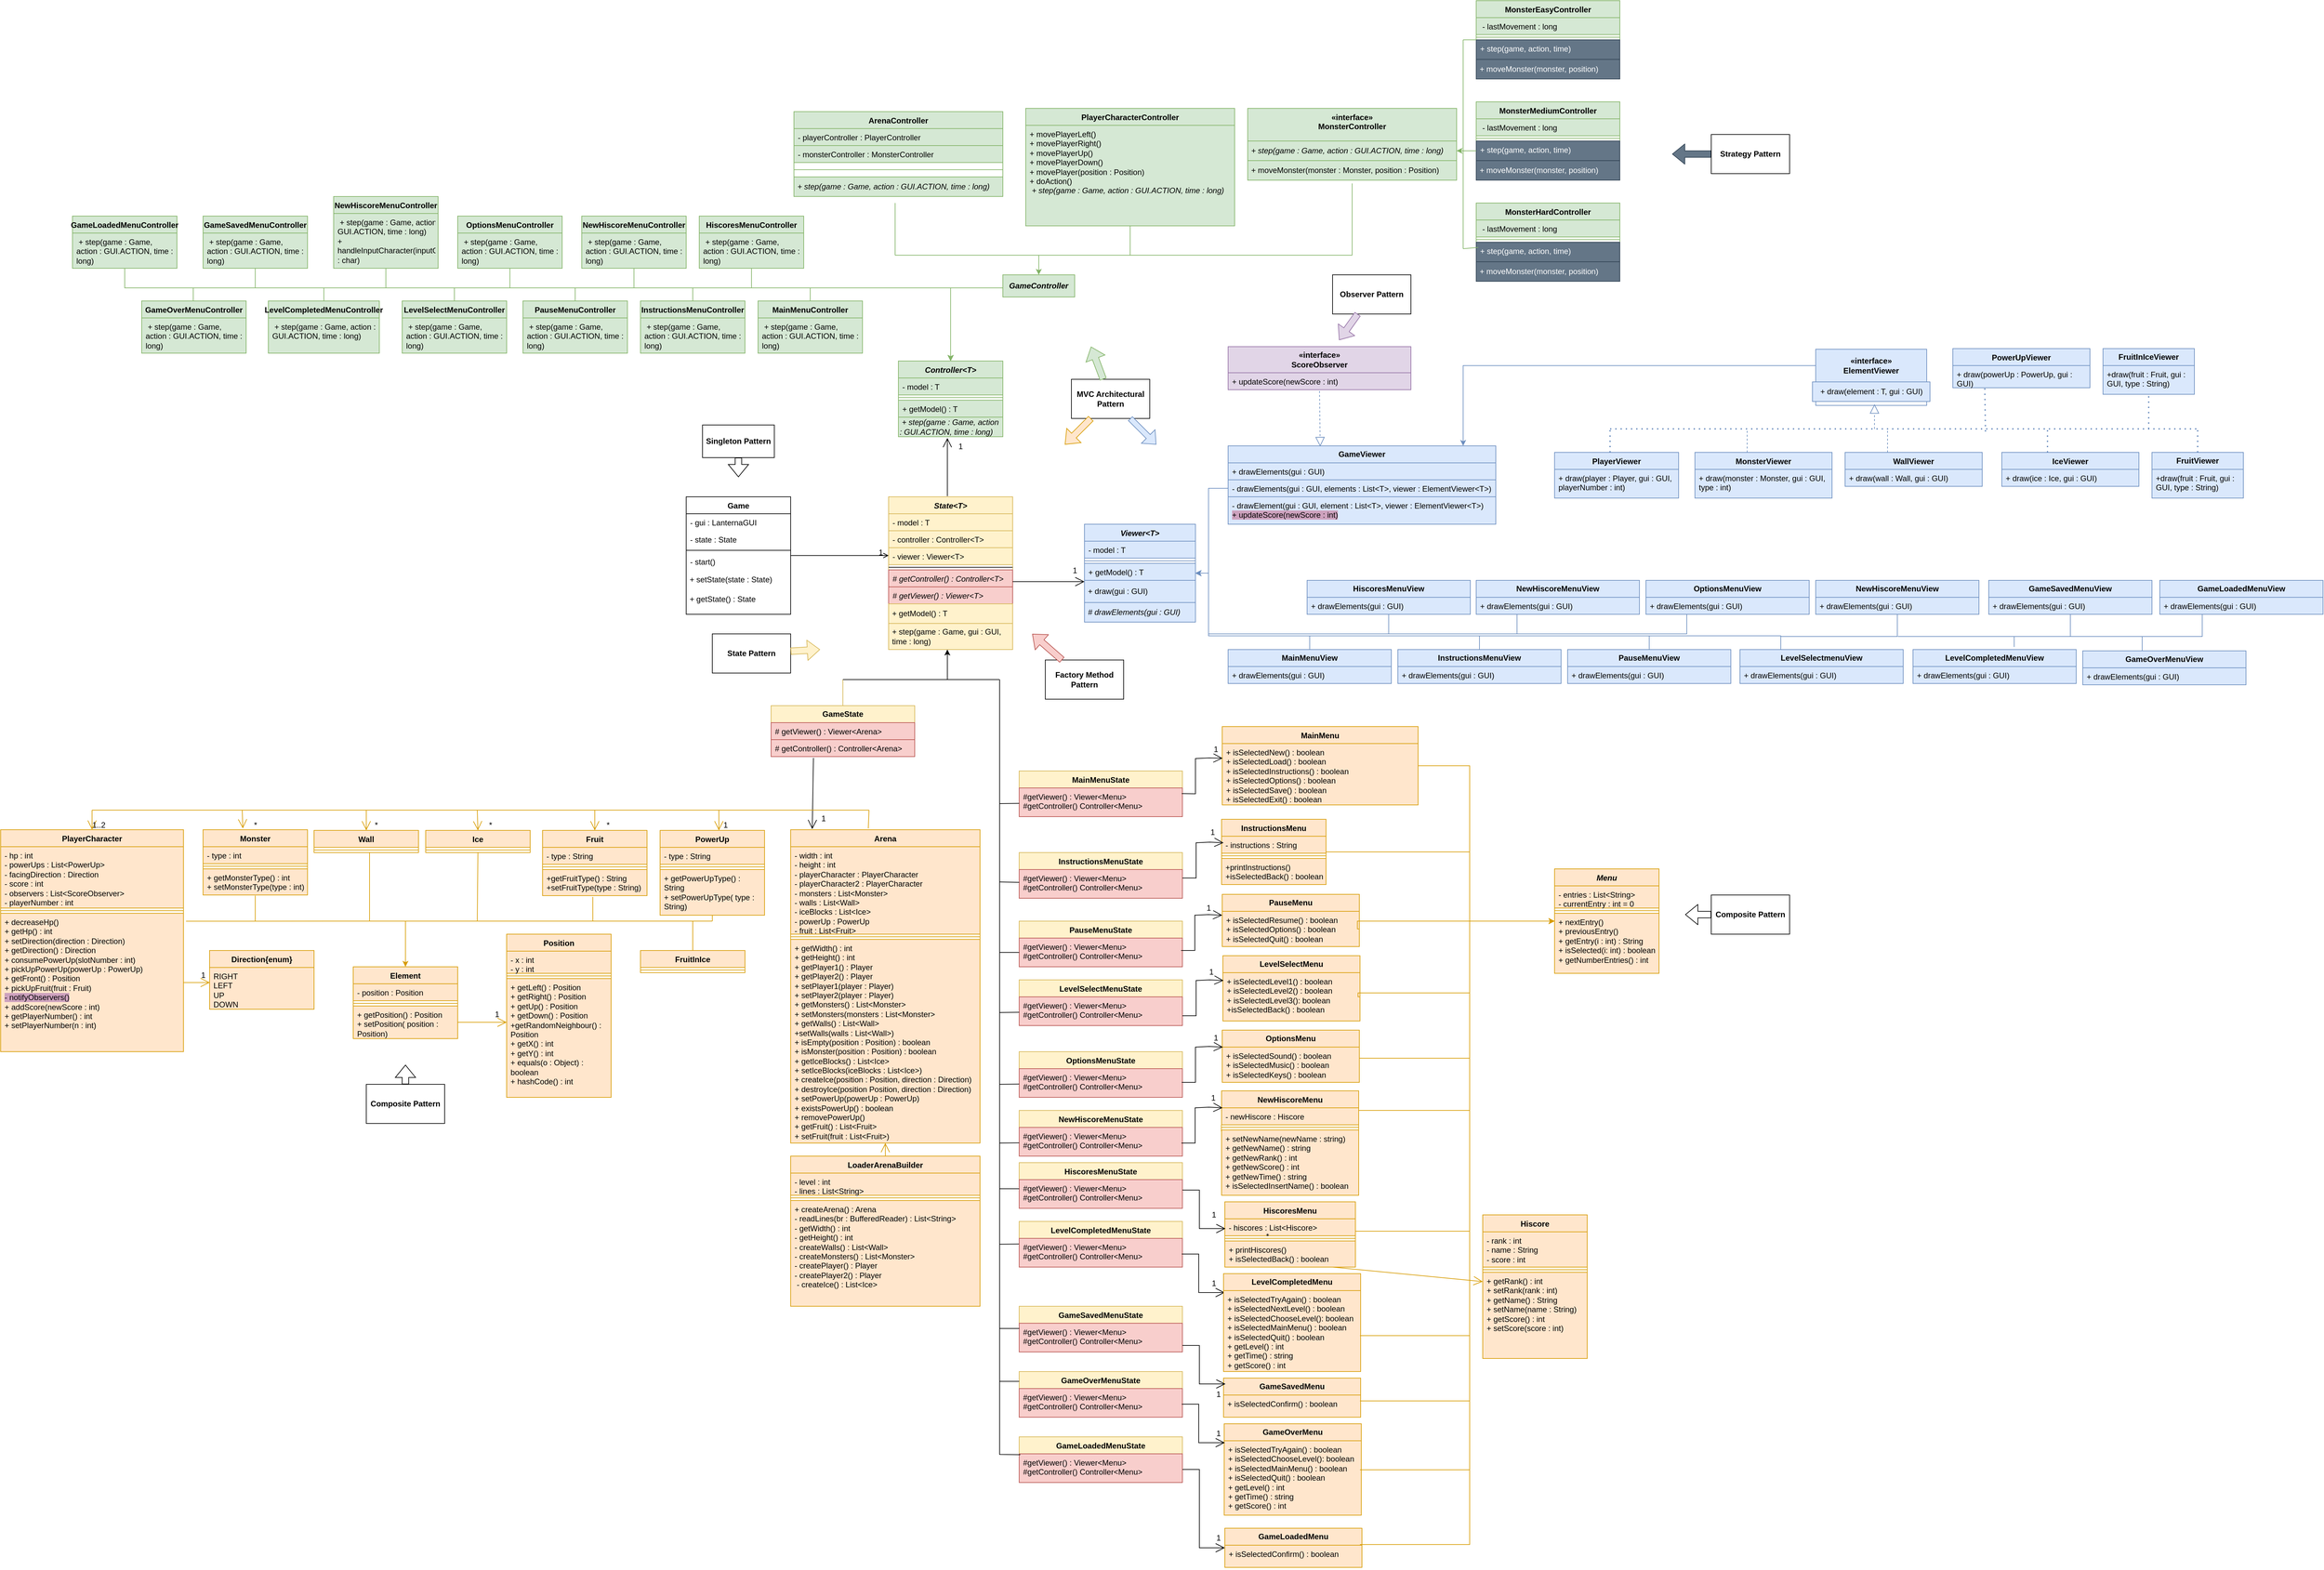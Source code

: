 <mxfile version="22.1.11" type="device">
  <diagram id="C5RBs43oDa-KdzZeNtuy" name="Page-1">
    <mxGraphModel dx="3088" dy="1964" grid="1" gridSize="10" guides="1" tooltips="1" connect="1" arrows="1" fold="1" page="1" pageScale="1" pageWidth="827" pageHeight="1169" math="0" shadow="0">
      <root>
        <mxCell id="WIyWlLk6GJQsqaUBKTNV-0" />
        <mxCell id="WIyWlLk6GJQsqaUBKTNV-1" parent="WIyWlLk6GJQsqaUBKTNV-0" />
        <mxCell id="zkfFHV4jXpPFQw0GAbJ--0" value="Game" style="swimlane;fontStyle=1;align=center;verticalAlign=top;childLayout=stackLayout;horizontal=1;startSize=26;horizontalStack=0;resizeParent=1;resizeLast=0;collapsible=1;marginBottom=0;rounded=0;shadow=0;strokeWidth=1;" parent="WIyWlLk6GJQsqaUBKTNV-1" vertex="1">
          <mxGeometry x="40" y="40" width="160" height="180" as="geometry">
            <mxRectangle x="230" y="140" width="160" height="26" as="alternateBounds" />
          </mxGeometry>
        </mxCell>
        <mxCell id="zkfFHV4jXpPFQw0GAbJ--1" value="- gui : LanternaGUI" style="text;align=left;verticalAlign=top;spacingLeft=4;spacingRight=4;overflow=hidden;rotatable=0;points=[[0,0.5],[1,0.5]];portConstraint=eastwest;rounded=0;" parent="zkfFHV4jXpPFQw0GAbJ--0" vertex="1">
          <mxGeometry y="26" width="160" height="26" as="geometry" />
        </mxCell>
        <mxCell id="zkfFHV4jXpPFQw0GAbJ--2" value="- state : State " style="text;align=left;verticalAlign=top;spacingLeft=4;spacingRight=4;overflow=hidden;rotatable=0;points=[[0,0.5],[1,0.5]];portConstraint=eastwest;rounded=0;shadow=0;html=0;" parent="zkfFHV4jXpPFQw0GAbJ--0" vertex="1">
          <mxGeometry y="52" width="160" height="26" as="geometry" />
        </mxCell>
        <mxCell id="zkfFHV4jXpPFQw0GAbJ--4" value="" style="line;html=1;strokeWidth=1;align=left;verticalAlign=middle;spacingTop=-1;spacingLeft=3;spacingRight=3;rotatable=0;labelPosition=right;points=[];portConstraint=eastwest;rounded=0;" parent="zkfFHV4jXpPFQw0GAbJ--0" vertex="1">
          <mxGeometry y="78" width="160" height="8" as="geometry" />
        </mxCell>
        <mxCell id="zkfFHV4jXpPFQw0GAbJ--5" value="- start()" style="text;align=left;verticalAlign=top;spacingLeft=4;spacingRight=4;overflow=hidden;rotatable=0;points=[[0,0.5],[1,0.5]];portConstraint=eastwest;rounded=0;" parent="zkfFHV4jXpPFQw0GAbJ--0" vertex="1">
          <mxGeometry y="86" width="160" height="26" as="geometry" />
        </mxCell>
        <mxCell id="2D_pqOBESdX0pPicwGaX-0" value="&amp;nbsp;+ setState(state : State)" style="text;html=1;align=left;verticalAlign=middle;resizable=0;points=[];autosize=1;strokeColor=none;fillColor=none;rounded=0;" parent="zkfFHV4jXpPFQw0GAbJ--0" vertex="1">
          <mxGeometry y="112" width="160" height="30" as="geometry" />
        </mxCell>
        <mxCell id="2D_pqOBESdX0pPicwGaX-94" value="&amp;nbsp;+ getState() : State" style="text;html=1;strokeColor=none;fillColor=none;align=left;verticalAlign=middle;whiteSpace=wrap;rounded=0;" parent="zkfFHV4jXpPFQw0GAbJ--0" vertex="1">
          <mxGeometry y="142" width="160" height="30" as="geometry" />
        </mxCell>
        <mxCell id="zkfFHV4jXpPFQw0GAbJ--17" value="State&lt;T&gt;" style="swimlane;fontStyle=3;align=center;verticalAlign=top;childLayout=stackLayout;horizontal=1;startSize=26;horizontalStack=0;resizeParent=1;resizeLast=0;collapsible=1;marginBottom=0;rounded=0;shadow=0;strokeWidth=1;labelBackgroundColor=none;fillColor=#fff2cc;strokeColor=#d6b656;" parent="WIyWlLk6GJQsqaUBKTNV-1" vertex="1">
          <mxGeometry x="350" y="40" width="190" height="234" as="geometry">
            <mxRectangle x="550" y="140" width="160" height="26" as="alternateBounds" />
          </mxGeometry>
        </mxCell>
        <mxCell id="zkfFHV4jXpPFQw0GAbJ--18" value="- model : T" style="text;align=left;verticalAlign=top;spacingLeft=4;spacingRight=4;overflow=hidden;rotatable=0;points=[[0,0.5],[1,0.5]];portConstraint=eastwest;fontStyle=0;rounded=0;fillColor=#fff2cc;strokeColor=#d6b656;" parent="zkfFHV4jXpPFQw0GAbJ--17" vertex="1">
          <mxGeometry y="26" width="190" height="26" as="geometry" />
        </mxCell>
        <mxCell id="zkfFHV4jXpPFQw0GAbJ--19" value="- controller : Controller&lt;T&gt;" style="text;align=left;verticalAlign=top;spacingLeft=4;spacingRight=4;overflow=hidden;rotatable=0;points=[[0,0.5],[1,0.5]];portConstraint=eastwest;rounded=0;shadow=0;html=0;labelBackgroundColor=none;fillColor=#fff2cc;strokeColor=#d6b656;" parent="zkfFHV4jXpPFQw0GAbJ--17" vertex="1">
          <mxGeometry y="52" width="190" height="26" as="geometry" />
        </mxCell>
        <mxCell id="zkfFHV4jXpPFQw0GAbJ--20" value="- viewer : Viewer&lt;T&gt;" style="text;align=left;verticalAlign=top;spacingLeft=4;spacingRight=4;overflow=hidden;rotatable=0;points=[[0,0.5],[1,0.5]];portConstraint=eastwest;rounded=0;shadow=0;html=0;labelBackgroundColor=none;fillColor=#fff2cc;strokeColor=#d6b656;" parent="zkfFHV4jXpPFQw0GAbJ--17" vertex="1">
          <mxGeometry y="78" width="190" height="26" as="geometry" />
        </mxCell>
        <mxCell id="zkfFHV4jXpPFQw0GAbJ--23" value="" style="line;html=1;strokeWidth=1;align=left;verticalAlign=middle;spacingTop=-1;spacingLeft=3;spacingRight=3;rotatable=0;labelPosition=right;points=[];portConstraint=eastwest;rounded=0;labelBackgroundColor=none;" parent="zkfFHV4jXpPFQw0GAbJ--17" vertex="1">
          <mxGeometry y="104" width="190" height="8" as="geometry" />
        </mxCell>
        <mxCell id="zkfFHV4jXpPFQw0GAbJ--24" value="# getController() : Controller&lt;T&gt;" style="text;align=left;verticalAlign=top;spacingLeft=4;spacingRight=4;overflow=hidden;rotatable=0;points=[[0,0.5],[1,0.5]];portConstraint=eastwest;fontStyle=2;rounded=0;labelBackgroundColor=none;fillColor=#f8cecc;strokeColor=#b85450;" parent="zkfFHV4jXpPFQw0GAbJ--17" vertex="1">
          <mxGeometry y="112" width="190" height="26" as="geometry" />
        </mxCell>
        <mxCell id="zkfFHV4jXpPFQw0GAbJ--25" value="# getViewer() : Viewer&lt;T&gt;" style="text;align=left;verticalAlign=top;spacingLeft=4;spacingRight=4;overflow=hidden;rotatable=0;points=[[0,0.5],[1,0.5]];portConstraint=eastwest;fontStyle=2;rounded=0;labelBackgroundColor=none;fillColor=#f8cecc;strokeColor=#b85450;" parent="zkfFHV4jXpPFQw0GAbJ--17" vertex="1">
          <mxGeometry y="138" width="190" height="26" as="geometry" />
        </mxCell>
        <mxCell id="2D_pqOBESdX0pPicwGaX-1" value="&amp;nbsp;+ getModel() : T" style="text;html=1;align=left;verticalAlign=middle;resizable=0;points=[];autosize=1;strokeColor=#d6b656;fillColor=#fff2cc;rounded=0;labelBackgroundColor=none;" parent="zkfFHV4jXpPFQw0GAbJ--17" vertex="1">
          <mxGeometry y="164" width="190" height="30" as="geometry" />
        </mxCell>
        <mxCell id="2D_pqOBESdX0pPicwGaX-2" value="&amp;nbsp;+ step(game : Game, gui : GUI,&lt;br&gt;&amp;nbsp;time : long)" style="text;html=1;align=left;verticalAlign=middle;resizable=0;points=[];autosize=1;strokeColor=#d6b656;fillColor=#fff2cc;rounded=0;labelBackgroundColor=none;" parent="zkfFHV4jXpPFQw0GAbJ--17" vertex="1">
          <mxGeometry y="194" width="190" height="40" as="geometry" />
        </mxCell>
        <mxCell id="zkfFHV4jXpPFQw0GAbJ--26" value="" style="endArrow=open;shadow=0;strokeWidth=1;rounded=0;endFill=1;edgeStyle=elbowEdgeStyle;elbow=vertical;" parent="WIyWlLk6GJQsqaUBKTNV-1" source="zkfFHV4jXpPFQw0GAbJ--0" target="zkfFHV4jXpPFQw0GAbJ--17" edge="1">
          <mxGeometry x="0.5" y="41" relative="1" as="geometry">
            <mxPoint x="380" y="192" as="sourcePoint" />
            <mxPoint x="540" y="192" as="targetPoint" />
            <mxPoint x="-40" y="32" as="offset" />
          </mxGeometry>
        </mxCell>
        <mxCell id="zkfFHV4jXpPFQw0GAbJ--28" value="1" style="resizable=0;align=right;verticalAlign=bottom;labelBackgroundColor=none;fontSize=12;rounded=0;" parent="zkfFHV4jXpPFQw0GAbJ--26" connectable="0" vertex="1">
          <mxGeometry x="1" relative="1" as="geometry">
            <mxPoint x="-7" y="4" as="offset" />
          </mxGeometry>
        </mxCell>
        <mxCell id="2D_pqOBESdX0pPicwGaX-4" value="&lt;i&gt;Controller&amp;lt;T&amp;gt;&lt;/i&gt;" style="swimlane;fontStyle=1;align=center;verticalAlign=top;childLayout=stackLayout;horizontal=1;startSize=26;horizontalStack=0;resizeParent=1;resizeParentMax=0;resizeLast=0;collapsible=1;marginBottom=0;whiteSpace=wrap;html=1;fillColor=#d5e8d4;strokeColor=#82b366;rounded=0;" parent="WIyWlLk6GJQsqaUBKTNV-1" vertex="1">
          <mxGeometry x="365" y="-168" width="160" height="116" as="geometry" />
        </mxCell>
        <mxCell id="2D_pqOBESdX0pPicwGaX-5" value="- model : T" style="text;strokeColor=#82b366;fillColor=#d5e8d4;align=left;verticalAlign=top;spacingLeft=4;spacingRight=4;overflow=hidden;rotatable=0;points=[[0,0.5],[1,0.5]];portConstraint=eastwest;whiteSpace=wrap;html=1;rounded=0;" parent="2D_pqOBESdX0pPicwGaX-4" vertex="1">
          <mxGeometry y="26" width="160" height="26" as="geometry" />
        </mxCell>
        <mxCell id="2D_pqOBESdX0pPicwGaX-6" value="" style="line;strokeWidth=1;fillColor=#d5e8d4;align=left;verticalAlign=middle;spacingTop=-1;spacingLeft=3;spacingRight=3;rotatable=0;labelPosition=right;points=[];portConstraint=eastwest;strokeColor=#82b366;rounded=0;" parent="2D_pqOBESdX0pPicwGaX-4" vertex="1">
          <mxGeometry y="52" width="160" height="8" as="geometry" />
        </mxCell>
        <mxCell id="2D_pqOBESdX0pPicwGaX-7" value="+ getModel() : T" style="text;strokeColor=#82b366;fillColor=#d5e8d4;align=left;verticalAlign=top;spacingLeft=4;spacingRight=4;overflow=hidden;rotatable=0;points=[[0,0.5],[1,0.5]];portConstraint=eastwest;whiteSpace=wrap;html=1;rounded=0;" parent="2D_pqOBESdX0pPicwGaX-4" vertex="1">
          <mxGeometry y="60" width="160" height="26" as="geometry" />
        </mxCell>
        <mxCell id="2D_pqOBESdX0pPicwGaX-8" value="&lt;i&gt;&amp;nbsp;+ step(game : Game, action : GUI.ACTION, time : long)&lt;/i&gt;" style="text;strokeColor=#82b366;align=left;fillColor=#d5e8d4;html=1;verticalAlign=middle;whiteSpace=wrap;rounded=0;" parent="2D_pqOBESdX0pPicwGaX-4" vertex="1">
          <mxGeometry y="86" width="160" height="30" as="geometry" />
        </mxCell>
        <mxCell id="2D_pqOBESdX0pPicwGaX-14" style="edgeStyle=orthogonalEdgeStyle;rounded=0;orthogonalLoop=1;jettySize=auto;html=1;exitX=0.5;exitY=1;exitDx=0;exitDy=0;fillColor=#dae8fc;strokeColor=#6c8ebf;" parent="WIyWlLk6GJQsqaUBKTNV-1" edge="1">
          <mxGeometry relative="1" as="geometry">
            <mxPoint x="1010" y="20" as="sourcePoint" />
            <mxPoint x="1010" y="20" as="targetPoint" />
          </mxGeometry>
        </mxCell>
        <mxCell id="ExHl49rjy0cBEna2JtWI-72" style="edgeStyle=orthogonalEdgeStyle;rounded=0;orthogonalLoop=1;jettySize=auto;html=1;exitX=0.5;exitY=0;exitDx=0;exitDy=0;fillColor=#d5e8d4;strokeColor=#82b366;" parent="WIyWlLk6GJQsqaUBKTNV-1" source="2D_pqOBESdX0pPicwGaX-32" target="2D_pqOBESdX0pPicwGaX-4" edge="1">
          <mxGeometry relative="1" as="geometry" />
        </mxCell>
        <mxCell id="2D_pqOBESdX0pPicwGaX-32" value="MainMenuController" style="swimlane;fontStyle=1;align=center;verticalAlign=top;childLayout=stackLayout;horizontal=1;startSize=26;horizontalStack=0;resizeParent=1;resizeParentMax=0;resizeLast=0;collapsible=1;marginBottom=0;whiteSpace=wrap;html=1;fillColor=#d5e8d4;strokeColor=#82b366;rounded=0;" parent="WIyWlLk6GJQsqaUBKTNV-1" vertex="1">
          <mxGeometry x="150" y="-260" width="160" height="80" as="geometry" />
        </mxCell>
        <mxCell id="2D_pqOBESdX0pPicwGaX-33" value="&amp;nbsp;+ step(game : Game, action : GUI.ACTION, time : long)" style="text;strokeColor=#82b366;fillColor=#d5e8d4;align=left;verticalAlign=top;spacingLeft=4;spacingRight=4;overflow=hidden;rotatable=0;points=[[0,0.5],[1,0.5]];portConstraint=eastwest;whiteSpace=wrap;html=1;rounded=0;" parent="2D_pqOBESdX0pPicwGaX-32" vertex="1">
          <mxGeometry y="26" width="160" height="54" as="geometry" />
        </mxCell>
        <mxCell id="2D_pqOBESdX0pPicwGaX-40" value="&lt;i&gt;&lt;b&gt;GameController&lt;/b&gt;&lt;/i&gt;" style="html=1;whiteSpace=wrap;fillColor=#d5e8d4;strokeColor=#82b366;rounded=0;" parent="WIyWlLk6GJQsqaUBKTNV-1" vertex="1">
          <mxGeometry x="525" y="-300" width="110" height="34" as="geometry" />
        </mxCell>
        <mxCell id="2D_pqOBESdX0pPicwGaX-41" value="ArenaController" style="swimlane;fontStyle=1;align=center;verticalAlign=top;childLayout=stackLayout;horizontal=1;startSize=26;horizontalStack=0;resizeParent=1;resizeLast=0;collapsible=1;marginBottom=0;rounded=0;shadow=0;strokeWidth=1;fillColor=#d5e8d4;strokeColor=#82b366;" parent="WIyWlLk6GJQsqaUBKTNV-1" vertex="1">
          <mxGeometry x="205" y="-550" width="320" height="130" as="geometry">
            <mxRectangle x="230" y="140" width="160" height="26" as="alternateBounds" />
          </mxGeometry>
        </mxCell>
        <mxCell id="2D_pqOBESdX0pPicwGaX-42" value="- playerController : PlayerController" style="text;align=left;verticalAlign=top;spacingLeft=4;spacingRight=4;overflow=hidden;rotatable=0;points=[[0,0.5],[1,0.5]];portConstraint=eastwest;fillColor=#d5e8d4;strokeColor=#82b366;rounded=0;" parent="2D_pqOBESdX0pPicwGaX-41" vertex="1">
          <mxGeometry y="26" width="320" height="26" as="geometry" />
        </mxCell>
        <mxCell id="2D_pqOBESdX0pPicwGaX-43" value="- monsterController : MonsterController" style="text;align=left;verticalAlign=top;spacingLeft=4;spacingRight=4;overflow=hidden;rotatable=0;points=[[0,0.5],[1,0.5]];portConstraint=eastwest;rounded=0;shadow=0;html=0;fillColor=#d5e8d4;strokeColor=#82b366;" parent="2D_pqOBESdX0pPicwGaX-41" vertex="1">
          <mxGeometry y="52" width="320" height="26" as="geometry" />
        </mxCell>
        <mxCell id="2D_pqOBESdX0pPicwGaX-44" value="" style="line;html=1;strokeWidth=1;align=left;verticalAlign=middle;spacingTop=-1;spacingLeft=3;spacingRight=3;rotatable=0;labelPosition=right;points=[];portConstraint=eastwest;fillColor=#d5e8d4;strokeColor=#82b366;rounded=0;" parent="2D_pqOBESdX0pPicwGaX-41" vertex="1">
          <mxGeometry y="78" width="320" height="22" as="geometry" />
        </mxCell>
        <mxCell id="2D_pqOBESdX0pPicwGaX-46" value="&lt;i style=&quot;&quot;&gt;&amp;nbsp;+ step(game : Game, action : GUI.ACTION, time : long)&lt;/i&gt;" style="text;html=1;align=left;verticalAlign=middle;resizable=0;points=[];autosize=1;strokeColor=#82b366;fillColor=#d5e8d4;rounded=0;" parent="2D_pqOBESdX0pPicwGaX-41" vertex="1">
          <mxGeometry y="100" width="320" height="30" as="geometry" />
        </mxCell>
        <mxCell id="2D_pqOBESdX0pPicwGaX-53" value="«interface»&#xa;MonsterController" style="swimlane;fontStyle=1;align=center;verticalAlign=top;childLayout=stackLayout;horizontal=1;startSize=50;horizontalStack=0;resizeParent=1;resizeLast=0;collapsible=1;marginBottom=0;rounded=0;shadow=0;strokeWidth=1;fillColor=#d5e8d4;strokeColor=#82b366;" parent="WIyWlLk6GJQsqaUBKTNV-1" vertex="1">
          <mxGeometry x="900" y="-555" width="320" height="110" as="geometry">
            <mxRectangle x="230" y="140" width="160" height="26" as="alternateBounds" />
          </mxGeometry>
        </mxCell>
        <mxCell id="2D_pqOBESdX0pPicwGaX-57" value="&lt;i style=&quot;&quot;&gt;&amp;nbsp;+ step(game : Game, action : GUI.ACTION, time : long)&lt;/i&gt;" style="text;html=1;align=left;verticalAlign=middle;resizable=0;points=[];autosize=1;strokeColor=#82b366;fillColor=#d5e8d4;rounded=0;" parent="2D_pqOBESdX0pPicwGaX-53" vertex="1">
          <mxGeometry y="50" width="320" height="30" as="geometry" />
        </mxCell>
        <mxCell id="2D_pqOBESdX0pPicwGaX-59" value="&amp;nbsp;+ moveMonster(monster : Monster, position : Position)" style="text;html=1;align=left;verticalAlign=middle;resizable=0;points=[];autosize=1;strokeColor=#82b366;fillColor=#d5e8d4;rounded=0;" parent="2D_pqOBESdX0pPicwGaX-53" vertex="1">
          <mxGeometry y="80" width="320" height="30" as="geometry" />
        </mxCell>
        <mxCell id="2D_pqOBESdX0pPicwGaX-70" value="MonsterEasyController" style="swimlane;fontStyle=1;align=center;verticalAlign=top;childLayout=stackLayout;horizontal=1;startSize=26;horizontalStack=0;resizeParent=1;resizeParentMax=0;resizeLast=0;collapsible=1;marginBottom=0;whiteSpace=wrap;html=1;fillColor=#d5e8d4;strokeColor=#82b366;rounded=0;" parent="WIyWlLk6GJQsqaUBKTNV-1" vertex="1">
          <mxGeometry x="1250" y="-720" width="220" height="120" as="geometry" />
        </mxCell>
        <mxCell id="2D_pqOBESdX0pPicwGaX-71" value="&amp;nbsp;- lastMovement : long" style="text;strokeColor=#82b366;fillColor=#d5e8d4;align=left;verticalAlign=top;spacingLeft=4;spacingRight=4;overflow=hidden;rotatable=0;points=[[0,0.5],[1,0.5]];portConstraint=eastwest;whiteSpace=wrap;html=1;rounded=0;" parent="2D_pqOBESdX0pPicwGaX-70" vertex="1">
          <mxGeometry y="26" width="220" height="26" as="geometry" />
        </mxCell>
        <mxCell id="2D_pqOBESdX0pPicwGaX-72" value="" style="line;strokeWidth=1;fillColor=#d5e8d4;align=left;verticalAlign=middle;spacingTop=-1;spacingLeft=3;spacingRight=3;rotatable=0;labelPosition=right;points=[];portConstraint=eastwest;strokeColor=#82b366;rounded=0;" parent="2D_pqOBESdX0pPicwGaX-70" vertex="1">
          <mxGeometry y="52" width="220" height="8" as="geometry" />
        </mxCell>
        <mxCell id="2D_pqOBESdX0pPicwGaX-73" value="+ step(game, action, time)" style="text;strokeColor=#314354;fillColor=#647687;align=left;verticalAlign=top;spacingLeft=4;spacingRight=4;overflow=hidden;rotatable=0;points=[[0,0.5],[1,0.5]];portConstraint=eastwest;whiteSpace=wrap;html=1;rounded=0;fontColor=#ffffff;" parent="2D_pqOBESdX0pPicwGaX-70" vertex="1">
          <mxGeometry y="60" width="220" height="30" as="geometry" />
        </mxCell>
        <mxCell id="2D_pqOBESdX0pPicwGaX-74" value="&amp;nbsp;+ moveMonster(monster, position)" style="text;html=1;strokeColor=#314354;fillColor=#647687;align=left;verticalAlign=middle;whiteSpace=wrap;rounded=0;fontColor=#ffffff;" parent="2D_pqOBESdX0pPicwGaX-70" vertex="1">
          <mxGeometry y="90" width="220" height="30" as="geometry" />
        </mxCell>
        <mxCell id="2D_pqOBESdX0pPicwGaX-75" value="MonsterMediumController" style="swimlane;fontStyle=1;align=center;verticalAlign=top;childLayout=stackLayout;horizontal=1;startSize=26;horizontalStack=0;resizeParent=1;resizeParentMax=0;resizeLast=0;collapsible=1;marginBottom=0;whiteSpace=wrap;html=1;fillColor=#d5e8d4;strokeColor=#82b366;rounded=0;" parent="WIyWlLk6GJQsqaUBKTNV-1" vertex="1">
          <mxGeometry x="1250" y="-565" width="220" height="120" as="geometry" />
        </mxCell>
        <mxCell id="2D_pqOBESdX0pPicwGaX-76" value="&amp;nbsp;- lastMovement : long" style="text;strokeColor=#82b366;fillColor=#d5e8d4;align=left;verticalAlign=top;spacingLeft=4;spacingRight=4;overflow=hidden;rotatable=0;points=[[0,0.5],[1,0.5]];portConstraint=eastwest;whiteSpace=wrap;html=1;rounded=0;" parent="2D_pqOBESdX0pPicwGaX-75" vertex="1">
          <mxGeometry y="26" width="220" height="26" as="geometry" />
        </mxCell>
        <mxCell id="2D_pqOBESdX0pPicwGaX-77" value="" style="line;strokeWidth=1;fillColor=#d5e8d4;align=left;verticalAlign=middle;spacingTop=-1;spacingLeft=3;spacingRight=3;rotatable=0;labelPosition=right;points=[];portConstraint=eastwest;strokeColor=#82b366;rounded=0;" parent="2D_pqOBESdX0pPicwGaX-75" vertex="1">
          <mxGeometry y="52" width="220" height="8" as="geometry" />
        </mxCell>
        <mxCell id="2D_pqOBESdX0pPicwGaX-78" value="+ step(game, action, time)" style="text;strokeColor=#314354;fillColor=#647687;align=left;verticalAlign=top;spacingLeft=4;spacingRight=4;overflow=hidden;rotatable=0;points=[[0,0.5],[1,0.5]];portConstraint=eastwest;whiteSpace=wrap;html=1;rounded=0;fontColor=#ffffff;" parent="2D_pqOBESdX0pPicwGaX-75" vertex="1">
          <mxGeometry y="60" width="220" height="30" as="geometry" />
        </mxCell>
        <mxCell id="2D_pqOBESdX0pPicwGaX-79" value="&amp;nbsp;+ moveMonster(monster, position)" style="text;html=1;strokeColor=#314354;fillColor=#647687;align=left;verticalAlign=middle;whiteSpace=wrap;rounded=0;fontColor=#ffffff;" parent="2D_pqOBESdX0pPicwGaX-75" vertex="1">
          <mxGeometry y="90" width="220" height="30" as="geometry" />
        </mxCell>
        <mxCell id="2D_pqOBESdX0pPicwGaX-80" value="MonsterHardController" style="swimlane;fontStyle=1;align=center;verticalAlign=top;childLayout=stackLayout;horizontal=1;startSize=26;horizontalStack=0;resizeParent=1;resizeParentMax=0;resizeLast=0;collapsible=1;marginBottom=0;whiteSpace=wrap;html=1;fillColor=#d5e8d4;strokeColor=#82b366;rounded=0;" parent="WIyWlLk6GJQsqaUBKTNV-1" vertex="1">
          <mxGeometry x="1250" y="-410" width="220" height="120" as="geometry" />
        </mxCell>
        <mxCell id="2D_pqOBESdX0pPicwGaX-81" value="&amp;nbsp;- lastMovement : long" style="text;strokeColor=#82b366;fillColor=#d5e8d4;align=left;verticalAlign=top;spacingLeft=4;spacingRight=4;overflow=hidden;rotatable=0;points=[[0,0.5],[1,0.5]];portConstraint=eastwest;whiteSpace=wrap;html=1;rounded=0;" parent="2D_pqOBESdX0pPicwGaX-80" vertex="1">
          <mxGeometry y="26" width="220" height="26" as="geometry" />
        </mxCell>
        <mxCell id="2D_pqOBESdX0pPicwGaX-82" value="" style="line;strokeWidth=1;fillColor=#d5e8d4;align=left;verticalAlign=middle;spacingTop=-1;spacingLeft=3;spacingRight=3;rotatable=0;labelPosition=right;points=[];portConstraint=eastwest;strokeColor=#82b366;rounded=0;" parent="2D_pqOBESdX0pPicwGaX-80" vertex="1">
          <mxGeometry y="52" width="220" height="8" as="geometry" />
        </mxCell>
        <mxCell id="2D_pqOBESdX0pPicwGaX-83" value="+ step(game, action, time)" style="text;strokeColor=#314354;fillColor=#647687;align=left;verticalAlign=top;spacingLeft=4;spacingRight=4;overflow=hidden;rotatable=0;points=[[0,0.5],[1,0.5]];portConstraint=eastwest;whiteSpace=wrap;html=1;rounded=0;fontColor=#ffffff;" parent="2D_pqOBESdX0pPicwGaX-80" vertex="1">
          <mxGeometry y="60" width="220" height="30" as="geometry" />
        </mxCell>
        <mxCell id="2D_pqOBESdX0pPicwGaX-84" value="&amp;nbsp;+ moveMonster(monster, position)" style="text;html=1;strokeColor=#314354;fillColor=#647687;align=left;verticalAlign=middle;whiteSpace=wrap;rounded=0;fontColor=#ffffff;" parent="2D_pqOBESdX0pPicwGaX-80" vertex="1">
          <mxGeometry y="90" width="220" height="30" as="geometry" />
        </mxCell>
        <mxCell id="2D_pqOBESdX0pPicwGaX-89" value="PlayerCharacterController" style="swimlane;fontStyle=1;align=center;verticalAlign=top;childLayout=stackLayout;horizontal=1;startSize=26;horizontalStack=0;resizeParent=1;resizeParentMax=0;resizeLast=0;collapsible=1;marginBottom=0;whiteSpace=wrap;html=1;fillColor=#d5e8d4;strokeColor=#82b366;rounded=0;" parent="WIyWlLk6GJQsqaUBKTNV-1" vertex="1">
          <mxGeometry x="560" y="-555" width="320" height="180" as="geometry">
            <mxRectangle x="1030" y="450" width="100" height="30" as="alternateBounds" />
          </mxGeometry>
        </mxCell>
        <mxCell id="2D_pqOBESdX0pPicwGaX-92" value="+ movePlayerLeft()&lt;br&gt;+ movePlayerRight()&lt;br&gt;+ movePlayerUp()&lt;br&gt;+ movePlayerDown()&lt;br&gt;+ movePlayer(position : Position)&lt;br&gt;+ doAction()&lt;br&gt;&lt;i&gt;&amp;nbsp;+ step(game : Game, action : GUI.ACTION, time : long)&lt;/i&gt;" style="text;strokeColor=#82b366;fillColor=#d5e8d4;align=left;verticalAlign=top;spacingLeft=4;spacingRight=4;overflow=hidden;rotatable=0;points=[[0,0.5],[1,0.5]];portConstraint=eastwest;whiteSpace=wrap;html=1;rounded=0;" parent="2D_pqOBESdX0pPicwGaX-89" vertex="1">
          <mxGeometry y="26" width="320" height="154" as="geometry" />
        </mxCell>
        <mxCell id="2D_pqOBESdX0pPicwGaX-96" value="&lt;i&gt;Viewer&amp;lt;T&amp;gt;&lt;/i&gt;" style="swimlane;fontStyle=1;align=center;verticalAlign=top;childLayout=stackLayout;horizontal=1;startSize=26;horizontalStack=0;resizeParent=1;resizeParentMax=0;resizeLast=0;collapsible=1;marginBottom=0;whiteSpace=wrap;html=1;fillColor=#dae8fc;strokeColor=#6c8ebf;rounded=0;" parent="WIyWlLk6GJQsqaUBKTNV-1" vertex="1">
          <mxGeometry x="650" y="82" width="170" height="150" as="geometry" />
        </mxCell>
        <mxCell id="2D_pqOBESdX0pPicwGaX-97" value="- model : T" style="text;strokeColor=#6c8ebf;fillColor=#dae8fc;align=left;verticalAlign=top;spacingLeft=4;spacingRight=4;overflow=hidden;rotatable=0;points=[[0,0.5],[1,0.5]];portConstraint=eastwest;whiteSpace=wrap;html=1;rounded=0;" parent="2D_pqOBESdX0pPicwGaX-96" vertex="1">
          <mxGeometry y="26" width="170" height="26" as="geometry" />
        </mxCell>
        <mxCell id="2D_pqOBESdX0pPicwGaX-98" value="" style="line;strokeWidth=1;fillColor=none;align=left;verticalAlign=middle;spacingTop=-1;spacingLeft=3;spacingRight=3;rotatable=0;labelPosition=right;points=[];portConstraint=eastwest;strokeColor=inherit;rounded=0;" parent="2D_pqOBESdX0pPicwGaX-96" vertex="1">
          <mxGeometry y="52" width="170" height="8" as="geometry" />
        </mxCell>
        <mxCell id="2D_pqOBESdX0pPicwGaX-99" value="+ getModel() : T" style="text;strokeColor=#6c8ebf;fillColor=#dae8fc;align=left;verticalAlign=top;spacingLeft=4;spacingRight=4;overflow=hidden;rotatable=0;points=[[0,0.5],[1,0.5]];portConstraint=eastwest;whiteSpace=wrap;html=1;rounded=0;" parent="2D_pqOBESdX0pPicwGaX-96" vertex="1">
          <mxGeometry y="60" width="170" height="26" as="geometry" />
        </mxCell>
        <mxCell id="2D_pqOBESdX0pPicwGaX-100" value="&amp;nbsp;+ draw(gui : GUI)" style="text;strokeColor=#6c8ebf;align=left;fillColor=#dae8fc;html=1;verticalAlign=middle;whiteSpace=wrap;rounded=0;" parent="2D_pqOBESdX0pPicwGaX-96" vertex="1">
          <mxGeometry y="86" width="170" height="34" as="geometry" />
        </mxCell>
        <mxCell id="2D_pqOBESdX0pPicwGaX-101" value="&lt;i&gt;&amp;nbsp;# drawElements(gui : GUI)&lt;/i&gt;" style="text;html=1;align=left;verticalAlign=middle;resizable=0;points=[];autosize=1;strokeColor=#6c8ebf;fillColor=#dae8fc;rounded=0;" parent="2D_pqOBESdX0pPicwGaX-96" vertex="1">
          <mxGeometry y="120" width="170" height="30" as="geometry" />
        </mxCell>
        <mxCell id="2D_pqOBESdX0pPicwGaX-102" value="&lt;b&gt;GameViewer&lt;/b&gt;" style="swimlane;fontStyle=0;childLayout=stackLayout;horizontal=1;startSize=26;fillColor=#dae8fc;horizontalStack=0;resizeParent=1;resizeParentMax=0;resizeLast=0;collapsible=1;marginBottom=0;whiteSpace=wrap;html=1;strokeColor=#6c8ebf;rounded=0;" parent="WIyWlLk6GJQsqaUBKTNV-1" vertex="1">
          <mxGeometry x="870" y="-38" width="410" height="120" as="geometry" />
        </mxCell>
        <mxCell id="2D_pqOBESdX0pPicwGaX-103" value="+ drawElements(gui : GUI)" style="text;strokeColor=#6c8ebf;fillColor=#dae8fc;align=left;verticalAlign=top;spacingLeft=4;spacingRight=4;overflow=hidden;rotatable=0;points=[[0,0.5],[1,0.5]];portConstraint=eastwest;whiteSpace=wrap;html=1;rounded=0;" parent="2D_pqOBESdX0pPicwGaX-102" vertex="1">
          <mxGeometry y="26" width="410" height="26" as="geometry" />
        </mxCell>
        <mxCell id="2D_pqOBESdX0pPicwGaX-104" value="- drawElements(gui : GUI, elements : List&amp;lt;T&amp;gt;, viewer : ElementViewer&amp;lt;T&amp;gt;)" style="text;strokeColor=#6c8ebf;fillColor=#dae8fc;align=left;verticalAlign=top;spacingLeft=4;spacingRight=4;overflow=hidden;rotatable=0;points=[[0,0.5],[1,0.5]];portConstraint=eastwest;whiteSpace=wrap;html=1;rounded=0;" parent="2D_pqOBESdX0pPicwGaX-102" vertex="1">
          <mxGeometry y="52" width="410" height="26" as="geometry" />
        </mxCell>
        <mxCell id="2D_pqOBESdX0pPicwGaX-105" value="- drawElement(gui : GUI, element : List&amp;lt;T&amp;gt;, viewer : ElementViewer&amp;lt;T&amp;gt;)&lt;br&gt;&lt;span style=&quot;background-color: rgb(205, 162, 190);&quot;&gt;+ updateScore(newScore : int)&lt;/span&gt;" style="text;strokeColor=#6c8ebf;fillColor=#dae8fc;align=left;verticalAlign=top;spacingLeft=4;spacingRight=4;overflow=hidden;rotatable=0;points=[[0,0.5],[1,0.5]];portConstraint=eastwest;whiteSpace=wrap;html=1;rounded=0;" parent="2D_pqOBESdX0pPicwGaX-102" vertex="1">
          <mxGeometry y="78" width="410" height="42" as="geometry" />
        </mxCell>
        <mxCell id="ExHl49rjy0cBEna2JtWI-99" style="edgeStyle=orthogonalEdgeStyle;rounded=0;orthogonalLoop=1;jettySize=auto;html=1;exitX=0.5;exitY=0;exitDx=0;exitDy=0;fillColor=#dae8fc;strokeColor=#6c8ebf;" parent="WIyWlLk6GJQsqaUBKTNV-1" source="2D_pqOBESdX0pPicwGaX-106" target="2D_pqOBESdX0pPicwGaX-96" edge="1">
          <mxGeometry relative="1" as="geometry">
            <Array as="points">
              <mxPoint x="995" y="253" />
              <mxPoint x="840" y="253" />
              <mxPoint x="840" y="157" />
            </Array>
          </mxGeometry>
        </mxCell>
        <mxCell id="2D_pqOBESdX0pPicwGaX-106" value="&lt;b&gt;MainMenuView&lt;/b&gt;" style="swimlane;fontStyle=0;childLayout=stackLayout;horizontal=1;startSize=26;fillColor=#dae8fc;horizontalStack=0;resizeParent=1;resizeParentMax=0;resizeLast=0;collapsible=1;marginBottom=0;whiteSpace=wrap;html=1;strokeColor=#6c8ebf;rounded=0;" parent="WIyWlLk6GJQsqaUBKTNV-1" vertex="1">
          <mxGeometry x="870" y="274" width="250" height="52" as="geometry" />
        </mxCell>
        <mxCell id="2D_pqOBESdX0pPicwGaX-107" value="+ drawElements(gui : GUI)" style="text;strokeColor=#6c8ebf;fillColor=#dae8fc;align=left;verticalAlign=top;spacingLeft=4;spacingRight=4;overflow=hidden;rotatable=0;points=[[0,0.5],[1,0.5]];portConstraint=eastwest;whiteSpace=wrap;html=1;rounded=0;" parent="2D_pqOBESdX0pPicwGaX-106" vertex="1">
          <mxGeometry y="26" width="250" height="26" as="geometry" />
        </mxCell>
        <mxCell id="2D_pqOBESdX0pPicwGaX-112" value="" style="swimlane;startSize=0;fillColor=#dae8fc;strokeColor=#6c8ebf;rounded=0;" parent="WIyWlLk6GJQsqaUBKTNV-1" vertex="1">
          <mxGeometry x="1770" y="-136" width="170" height="36" as="geometry" />
        </mxCell>
        <mxCell id="2D_pqOBESdX0pPicwGaX-113" value="+ draw(element : T, gui : GUI)" style="text;html=1;align=center;verticalAlign=middle;resizable=0;points=[];autosize=1;strokeColor=#6c8ebf;fillColor=#dae8fc;rounded=0;" parent="2D_pqOBESdX0pPicwGaX-112" vertex="1">
          <mxGeometry x="-5" width="180" height="30" as="geometry" />
        </mxCell>
        <mxCell id="ExHl49rjy0cBEna2JtWI-110" style="edgeStyle=orthogonalEdgeStyle;rounded=0;orthogonalLoop=1;jettySize=auto;html=1;exitX=0;exitY=0.5;exitDx=0;exitDy=0;fillColor=#dae8fc;strokeColor=#6c8ebf;" parent="WIyWlLk6GJQsqaUBKTNV-1" source="2D_pqOBESdX0pPicwGaX-110" target="2D_pqOBESdX0pPicwGaX-102" edge="1">
          <mxGeometry relative="1" as="geometry">
            <Array as="points">
              <mxPoint x="1230" y="-161" />
            </Array>
          </mxGeometry>
        </mxCell>
        <mxCell id="2D_pqOBESdX0pPicwGaX-110" value="&lt;b&gt;«interface»&lt;br&gt;ElementViewer&lt;/b&gt;" style="html=1;whiteSpace=wrap;fillColor=#dae8fc;strokeColor=#6c8ebf;rounded=0;" parent="WIyWlLk6GJQsqaUBKTNV-1" vertex="1">
          <mxGeometry x="1770" y="-186" width="170" height="50" as="geometry" />
        </mxCell>
        <mxCell id="2D_pqOBESdX0pPicwGaX-114" value="PlayerViewer" style="swimlane;fontStyle=1;align=center;verticalAlign=top;childLayout=stackLayout;horizontal=1;startSize=26;horizontalStack=0;resizeParent=1;resizeParentMax=0;resizeLast=0;collapsible=1;marginBottom=0;whiteSpace=wrap;html=1;fillColor=#dae8fc;strokeColor=#6c8ebf;rounded=0;" parent="WIyWlLk6GJQsqaUBKTNV-1" vertex="1">
          <mxGeometry x="1370" y="-28" width="190" height="70" as="geometry" />
        </mxCell>
        <mxCell id="2D_pqOBESdX0pPicwGaX-115" value="+ draw(player : Player, gui : GUI, playerNumber : int)" style="text;strokeColor=#6c8ebf;fillColor=#dae8fc;align=left;verticalAlign=top;spacingLeft=4;spacingRight=4;overflow=hidden;rotatable=0;points=[[0,0.5],[1,0.5]];portConstraint=eastwest;whiteSpace=wrap;html=1;rounded=0;" parent="2D_pqOBESdX0pPicwGaX-114" vertex="1">
          <mxGeometry y="26" width="190" height="44" as="geometry" />
        </mxCell>
        <mxCell id="2D_pqOBESdX0pPicwGaX-118" value="MonsterViewer" style="swimlane;fontStyle=1;align=center;verticalAlign=top;childLayout=stackLayout;horizontal=1;startSize=26;horizontalStack=0;resizeParent=1;resizeParentMax=0;resizeLast=0;collapsible=1;marginBottom=0;whiteSpace=wrap;html=1;fillColor=#dae8fc;strokeColor=#6c8ebf;rounded=0;" parent="WIyWlLk6GJQsqaUBKTNV-1" vertex="1">
          <mxGeometry x="1585" y="-28" width="210" height="70" as="geometry" />
        </mxCell>
        <mxCell id="2D_pqOBESdX0pPicwGaX-119" value="+ draw(monster : Monster, gui : GUI, type : int)" style="text;strokeColor=#6c8ebf;fillColor=#dae8fc;align=left;verticalAlign=top;spacingLeft=4;spacingRight=4;overflow=hidden;rotatable=0;points=[[0,0.5],[1,0.5]];portConstraint=eastwest;whiteSpace=wrap;html=1;rounded=0;" parent="2D_pqOBESdX0pPicwGaX-118" vertex="1">
          <mxGeometry y="26" width="210" height="44" as="geometry" />
        </mxCell>
        <mxCell id="2D_pqOBESdX0pPicwGaX-126" value="WallViewer" style="swimlane;fontStyle=1;align=center;verticalAlign=top;childLayout=stackLayout;horizontal=1;startSize=26;horizontalStack=0;resizeParent=1;resizeParentMax=0;resizeLast=0;collapsible=1;marginBottom=0;whiteSpace=wrap;html=1;fillColor=#dae8fc;strokeColor=#6c8ebf;rounded=0;" parent="WIyWlLk6GJQsqaUBKTNV-1" vertex="1">
          <mxGeometry x="1815" y="-28" width="210" height="52" as="geometry" />
        </mxCell>
        <mxCell id="2D_pqOBESdX0pPicwGaX-127" value="+ draw(wall : Wall, gui : GUI)" style="text;strokeColor=#6c8ebf;fillColor=#dae8fc;align=left;verticalAlign=top;spacingLeft=4;spacingRight=4;overflow=hidden;rotatable=0;points=[[0,0.5],[1,0.5]];portConstraint=eastwest;whiteSpace=wrap;html=1;rounded=0;" parent="2D_pqOBESdX0pPicwGaX-126" vertex="1">
          <mxGeometry y="26" width="210" height="26" as="geometry" />
        </mxCell>
        <mxCell id="2D_pqOBESdX0pPicwGaX-128" value="IceViewer" style="swimlane;fontStyle=1;align=center;verticalAlign=top;childLayout=stackLayout;horizontal=1;startSize=26;horizontalStack=0;resizeParent=1;resizeParentMax=0;resizeLast=0;collapsible=1;marginBottom=0;whiteSpace=wrap;html=1;fillColor=#dae8fc;strokeColor=#6c8ebf;rounded=0;" parent="WIyWlLk6GJQsqaUBKTNV-1" vertex="1">
          <mxGeometry x="2055" y="-28" width="210" height="52" as="geometry" />
        </mxCell>
        <mxCell id="2D_pqOBESdX0pPicwGaX-129" value="+ draw(ice : Ice, gui : GUI)" style="text;strokeColor=#6c8ebf;fillColor=#dae8fc;align=left;verticalAlign=top;spacingLeft=4;spacingRight=4;overflow=hidden;rotatable=0;points=[[0,0.5],[1,0.5]];portConstraint=eastwest;whiteSpace=wrap;html=1;rounded=0;" parent="2D_pqOBESdX0pPicwGaX-128" vertex="1">
          <mxGeometry y="26" width="210" height="26" as="geometry" />
        </mxCell>
        <mxCell id="2D_pqOBESdX0pPicwGaX-130" value="&lt;b&gt;GameState&lt;/b&gt;" style="swimlane;fontStyle=0;childLayout=stackLayout;horizontal=1;startSize=26;fillColor=#fff2cc;horizontalStack=0;resizeParent=1;resizeParentMax=0;resizeLast=0;collapsible=1;marginBottom=0;whiteSpace=wrap;html=1;rounded=0;labelBackgroundColor=none;strokeColor=#d6b656;" parent="WIyWlLk6GJQsqaUBKTNV-1" vertex="1">
          <mxGeometry x="170" y="360" width="220" height="78" as="geometry" />
        </mxCell>
        <mxCell id="2D_pqOBESdX0pPicwGaX-131" value="# getViewer() : Viewer&amp;lt;Arena&amp;gt;" style="text;align=left;verticalAlign=top;spacingLeft=4;spacingRight=4;overflow=hidden;rotatable=0;points=[[0,0.5],[1,0.5]];portConstraint=eastwest;whiteSpace=wrap;html=1;rounded=0;labelBackgroundColor=none;fillColor=#f8cecc;strokeColor=#b85450;" parent="2D_pqOBESdX0pPicwGaX-130" vertex="1">
          <mxGeometry y="26" width="220" height="26" as="geometry" />
        </mxCell>
        <mxCell id="2D_pqOBESdX0pPicwGaX-132" value="# getController() : Controller&amp;lt;Arena&amp;gt;" style="text;align=left;verticalAlign=top;spacingLeft=4;spacingRight=4;overflow=hidden;rotatable=0;points=[[0,0.5],[1,0.5]];portConstraint=eastwest;whiteSpace=wrap;html=1;rounded=0;labelBackgroundColor=none;fillColor=#f8cecc;strokeColor=#b85450;" parent="2D_pqOBESdX0pPicwGaX-130" vertex="1">
          <mxGeometry y="52" width="220" height="26" as="geometry" />
        </mxCell>
        <mxCell id="2D_pqOBESdX0pPicwGaX-134" value="Arena" style="swimlane;fontStyle=1;align=center;verticalAlign=top;childLayout=stackLayout;horizontal=1;startSize=26;horizontalStack=0;resizeParent=1;resizeParentMax=0;resizeLast=0;collapsible=1;marginBottom=0;whiteSpace=wrap;html=1;fillColor=#ffe6cc;strokeColor=#d79b00;rounded=0;" parent="WIyWlLk6GJQsqaUBKTNV-1" vertex="1">
          <mxGeometry x="200" y="550" width="290" height="480" as="geometry" />
        </mxCell>
        <mxCell id="2D_pqOBESdX0pPicwGaX-135" value="- width : int&lt;br&gt;- height : int&lt;br&gt;- playerCharacter : PlayerCharacter&lt;br&gt;- playerCharacter2 : PlayerCharacter&lt;br&gt;- monsters : List&amp;lt;Monster&amp;gt;&lt;br&gt;- walls : List&amp;lt;Wall&amp;gt;&lt;br&gt;- iceBlocks : List&amp;lt;Ice&amp;gt;&lt;br&gt;- powerUp : PowerUp&lt;br&gt;- fruit : List&amp;lt;Fruit&amp;gt;" style="text;strokeColor=#d79b00;fillColor=#ffe6cc;align=left;verticalAlign=top;spacingLeft=4;spacingRight=4;overflow=hidden;rotatable=0;points=[[0,0.5],[1,0.5]];portConstraint=eastwest;whiteSpace=wrap;html=1;rounded=0;" parent="2D_pqOBESdX0pPicwGaX-134" vertex="1">
          <mxGeometry y="26" width="290" height="134" as="geometry" />
        </mxCell>
        <mxCell id="2D_pqOBESdX0pPicwGaX-136" value="" style="line;strokeWidth=1;fillColor=#ffe6cc;align=left;verticalAlign=middle;spacingTop=-1;spacingLeft=3;spacingRight=3;rotatable=0;labelPosition=right;points=[];portConstraint=eastwest;strokeColor=#d79b00;rounded=0;" parent="2D_pqOBESdX0pPicwGaX-134" vertex="1">
          <mxGeometry y="160" width="290" height="8" as="geometry" />
        </mxCell>
        <mxCell id="2D_pqOBESdX0pPicwGaX-137" value="+ getWidth() : int&lt;br&gt;+ getHeight() : int&lt;br&gt;+ getPlayer1() : Player&lt;br&gt;+ getPlayer2() : Player&lt;br&gt;+ setPlayer1(player : Player)&lt;br&gt;+ setPlayer2(player : Player)&lt;br&gt;+ getMonsters() : List&amp;lt;Monster&amp;gt;&lt;br&gt;+ setMonsters(monsters : List&amp;lt;Monster&amp;gt;&lt;br&gt;+ getWalls() : List&amp;lt;Wall&amp;gt;&lt;br&gt;+setWalls(walls : List&amp;lt;Wall&amp;gt;)&lt;br&gt;+ isEmpty(position : Position) : boolean&lt;br&gt;+ isMonster(position : Position) : boolean&lt;br&gt;+ getIceBlocks() : List&amp;lt;Ice&amp;gt;&lt;br&gt;+ setIceBlocks(iceBlocks : List&amp;lt;Ice&amp;gt;)&lt;br&gt;+ createIce(position : Position, direction : Direction)&lt;br&gt;+ destroyIce(position Position, direction : Direction)&lt;br&gt;+ setPowerUp(powerUp : PowerUp)&lt;br&gt;+ existsPowerUp() : boolean&lt;br&gt;+ removePowerUp()&lt;br&gt;+ getFruit() : List&amp;lt;Fruit&amp;gt;&lt;br&gt;+ setFruit(fruit : List&amp;lt;Fruit&amp;gt;)" style="text;strokeColor=#d79b00;fillColor=#ffe6cc;align=left;verticalAlign=top;spacingLeft=4;spacingRight=4;overflow=hidden;rotatable=0;points=[[0,0.5],[1,0.5]];portConstraint=eastwest;whiteSpace=wrap;html=1;rounded=0;" parent="2D_pqOBESdX0pPicwGaX-134" vertex="1">
          <mxGeometry y="168" width="290" height="312" as="geometry" />
        </mxCell>
        <mxCell id="2D_pqOBESdX0pPicwGaX-139" value="PowerUpViewer" style="swimlane;fontStyle=1;align=center;verticalAlign=top;childLayout=stackLayout;horizontal=1;startSize=26;horizontalStack=0;resizeParent=1;resizeParentMax=0;resizeLast=0;collapsible=1;marginBottom=0;whiteSpace=wrap;html=1;fillColor=#dae8fc;strokeColor=#6c8ebf;rounded=0;" parent="WIyWlLk6GJQsqaUBKTNV-1" vertex="1">
          <mxGeometry x="1980" y="-187" width="210" height="60" as="geometry" />
        </mxCell>
        <mxCell id="2D_pqOBESdX0pPicwGaX-140" value="+ draw(powerUp : PowerUp, gui : GUI)" style="text;strokeColor=#6c8ebf;fillColor=#dae8fc;align=left;verticalAlign=top;spacingLeft=4;spacingRight=4;overflow=hidden;rotatable=0;points=[[0,0.5],[1,0.5]];portConstraint=eastwest;whiteSpace=wrap;html=1;rounded=0;" parent="2D_pqOBESdX0pPicwGaX-139" vertex="1">
          <mxGeometry y="26" width="210" height="34" as="geometry" />
        </mxCell>
        <mxCell id="2D_pqOBESdX0pPicwGaX-141" value="LoaderArenaBuilder" style="swimlane;fontStyle=1;align=center;verticalAlign=top;childLayout=stackLayout;horizontal=1;startSize=26;horizontalStack=0;resizeParent=1;resizeParentMax=0;resizeLast=0;collapsible=1;marginBottom=0;whiteSpace=wrap;html=1;fillColor=#ffe6cc;strokeColor=#d79b00;rounded=0;" parent="WIyWlLk6GJQsqaUBKTNV-1" vertex="1">
          <mxGeometry x="200" y="1050" width="290" height="230" as="geometry" />
        </mxCell>
        <mxCell id="2D_pqOBESdX0pPicwGaX-142" value="- level : int&lt;br&gt;- lines : List&amp;lt;String&amp;gt;" style="text;strokeColor=#d79b00;fillColor=#ffe6cc;align=left;verticalAlign=top;spacingLeft=4;spacingRight=4;overflow=hidden;rotatable=0;points=[[0,0.5],[1,0.5]];portConstraint=eastwest;whiteSpace=wrap;html=1;rounded=0;" parent="2D_pqOBESdX0pPicwGaX-141" vertex="1">
          <mxGeometry y="26" width="290" height="34" as="geometry" />
        </mxCell>
        <mxCell id="Sui0xf1oX-jlDOztc1R0-41" value="" style="endArrow=none;html=1;rounded=0;exitX=0.001;exitY=0.197;exitDx=0;exitDy=0;exitPerimeter=0;" parent="2D_pqOBESdX0pPicwGaX-141" source="Sui0xf1oX-jlDOztc1R0-40" edge="1">
          <mxGeometry width="50" height="50" relative="1" as="geometry">
            <mxPoint x="270" y="100" as="sourcePoint" />
            <mxPoint x="320" y="50" as="targetPoint" />
            <Array as="points">
              <mxPoint x="320" y="135" />
            </Array>
          </mxGeometry>
        </mxCell>
        <mxCell id="2D_pqOBESdX0pPicwGaX-143" value="" style="line;strokeWidth=1;fillColor=#ffe6cc;align=left;verticalAlign=middle;spacingTop=-1;spacingLeft=3;spacingRight=3;rotatable=0;labelPosition=right;points=[];portConstraint=eastwest;strokeColor=#d79b00;rounded=0;" parent="2D_pqOBESdX0pPicwGaX-141" vertex="1">
          <mxGeometry y="60" width="290" height="8" as="geometry" />
        </mxCell>
        <mxCell id="2D_pqOBESdX0pPicwGaX-144" value="+ createArena() : Arena&lt;br&gt;- readLines(br : BufferedReader) : List&amp;lt;String&amp;gt;&lt;br&gt;- getWidth() : int&lt;br&gt;- getHeight() : int&lt;br&gt;- createWalls() : List&amp;lt;Wall&amp;gt;&lt;br&gt;- createMonsters() : List&amp;lt;Monster&amp;gt;&lt;br&gt;- createPlayer() : Player&lt;br&gt;- createPlayer2() : Player&lt;br&gt;&amp;nbsp;- createIce() : List&amp;lt;Ice&amp;gt;" style="text;strokeColor=#d79b00;fillColor=#ffe6cc;align=left;verticalAlign=top;spacingLeft=4;spacingRight=4;overflow=hidden;rotatable=0;points=[[0,0.5],[1,0.5]];portConstraint=eastwest;whiteSpace=wrap;html=1;rounded=0;" parent="2D_pqOBESdX0pPicwGaX-141" vertex="1">
          <mxGeometry y="68" width="290" height="162" as="geometry" />
        </mxCell>
        <mxCell id="2D_pqOBESdX0pPicwGaX-145" value="PlayerCharacter" style="swimlane;fontStyle=1;align=center;verticalAlign=top;childLayout=stackLayout;horizontal=1;startSize=26;horizontalStack=0;resizeParent=1;resizeParentMax=0;resizeLast=0;collapsible=1;marginBottom=0;whiteSpace=wrap;html=1;fillColor=#ffe6cc;strokeColor=#d79b00;rounded=0;" parent="WIyWlLk6GJQsqaUBKTNV-1" vertex="1">
          <mxGeometry x="-1010" y="550" width="280" height="340" as="geometry" />
        </mxCell>
        <mxCell id="2D_pqOBESdX0pPicwGaX-146" value="- hp : int&lt;br&gt;- powerUps : List&amp;lt;PowerUp&amp;gt;&lt;br&gt;- facingDirection : Direction&lt;br&gt;- score : int&lt;br&gt;- observers : List&amp;lt;ScoreObserver&amp;gt;&lt;br&gt;- playerNumber : int" style="text;strokeColor=#d79b00;fillColor=#ffe6cc;align=left;verticalAlign=top;spacingLeft=4;spacingRight=4;overflow=hidden;rotatable=0;points=[[0,0.5],[1,0.5]];portConstraint=eastwest;whiteSpace=wrap;html=1;rounded=0;" parent="2D_pqOBESdX0pPicwGaX-145" vertex="1">
          <mxGeometry y="26" width="280" height="94" as="geometry" />
        </mxCell>
        <mxCell id="2D_pqOBESdX0pPicwGaX-147" value="" style="line;strokeWidth=1;fillColor=#ffe6cc;align=left;verticalAlign=middle;spacingTop=-1;spacingLeft=3;spacingRight=3;rotatable=0;labelPosition=right;points=[];portConstraint=eastwest;strokeColor=#d79b00;rounded=0;" parent="2D_pqOBESdX0pPicwGaX-145" vertex="1">
          <mxGeometry y="120" width="280" height="8" as="geometry" />
        </mxCell>
        <mxCell id="2D_pqOBESdX0pPicwGaX-148" value="+ decreaseHp()&lt;br&gt;+ getHp() : int&lt;br&gt;+ setDirection(direction : Direction)&lt;br&gt;+ getDirection() : Direction&lt;br&gt;+ consumePowerUp(slotNumber : int)&lt;br&gt;+ pickUpPowerUp(powerUp : PowerUp)&lt;br&gt;+ getFront() : Position&lt;br&gt;+ pickUpFruit(fruit : Fruit)&lt;br&gt;&lt;span style=&quot;background-color: rgb(205, 162, 190);&quot;&gt;- notifyObservers()&lt;/span&gt;&lt;br&gt;+ addScore(newScore : int)&lt;br&gt;+ getPlayerNumber() : int&lt;br&gt;+ setPlayerNumber(n : int)" style="text;strokeColor=#d79b00;fillColor=#ffe6cc;align=left;verticalAlign=top;spacingLeft=4;spacingRight=4;overflow=hidden;rotatable=0;points=[[0,0.5],[1,0.5]];portConstraint=eastwest;whiteSpace=wrap;html=1;rounded=0;" parent="2D_pqOBESdX0pPicwGaX-145" vertex="1">
          <mxGeometry y="128" width="280" height="212" as="geometry" />
        </mxCell>
        <mxCell id="2D_pqOBESdX0pPicwGaX-153" value="Wall" style="swimlane;fontStyle=1;align=center;verticalAlign=top;childLayout=stackLayout;horizontal=1;startSize=26;horizontalStack=0;resizeParent=1;resizeParentMax=0;resizeLast=0;collapsible=1;marginBottom=0;whiteSpace=wrap;html=1;fillColor=#ffe6cc;strokeColor=#d79b00;rounded=0;" parent="WIyWlLk6GJQsqaUBKTNV-1" vertex="1">
          <mxGeometry x="-530" y="551" width="160" height="34" as="geometry" />
        </mxCell>
        <mxCell id="2D_pqOBESdX0pPicwGaX-155" value="" style="line;strokeWidth=1;fillColor=#ffe6cc;align=left;verticalAlign=middle;spacingTop=-1;spacingLeft=3;spacingRight=3;rotatable=0;labelPosition=right;points=[];portConstraint=eastwest;strokeColor=#d79b00;rounded=0;" parent="2D_pqOBESdX0pPicwGaX-153" vertex="1">
          <mxGeometry y="26" width="160" height="8" as="geometry" />
        </mxCell>
        <mxCell id="2D_pqOBESdX0pPicwGaX-157" value="Ice" style="swimlane;fontStyle=1;align=center;verticalAlign=top;childLayout=stackLayout;horizontal=1;startSize=26;horizontalStack=0;resizeParent=1;resizeParentMax=0;resizeLast=0;collapsible=1;marginBottom=0;whiteSpace=wrap;html=1;fillColor=#ffe6cc;strokeColor=#d79b00;rounded=0;" parent="WIyWlLk6GJQsqaUBKTNV-1" vertex="1">
          <mxGeometry x="-359" y="551" width="160" height="34" as="geometry" />
        </mxCell>
        <mxCell id="2D_pqOBESdX0pPicwGaX-159" value="" style="line;strokeWidth=1;fillColor=#ffe6cc;align=left;verticalAlign=middle;spacingTop=-1;spacingLeft=3;spacingRight=3;rotatable=0;labelPosition=right;points=[];portConstraint=eastwest;strokeColor=#d79b00;rounded=0;" parent="2D_pqOBESdX0pPicwGaX-157" vertex="1">
          <mxGeometry y="26" width="160" height="8" as="geometry" />
        </mxCell>
        <mxCell id="2D_pqOBESdX0pPicwGaX-161" value="PowerUp" style="swimlane;fontStyle=1;align=center;verticalAlign=top;childLayout=stackLayout;horizontal=1;startSize=26;horizontalStack=0;resizeParent=1;resizeParentMax=0;resizeLast=0;collapsible=1;marginBottom=0;whiteSpace=wrap;html=1;fillColor=#ffe6cc;strokeColor=#d79b00;rounded=0;" parent="WIyWlLk6GJQsqaUBKTNV-1" vertex="1">
          <mxGeometry y="551" width="160" height="130" as="geometry" />
        </mxCell>
        <mxCell id="2D_pqOBESdX0pPicwGaX-162" value="- type : String" style="text;strokeColor=#d79b00;fillColor=#ffe6cc;align=left;verticalAlign=top;spacingLeft=4;spacingRight=4;overflow=hidden;rotatable=0;points=[[0,0.5],[1,0.5]];portConstraint=eastwest;whiteSpace=wrap;html=1;rounded=0;" parent="2D_pqOBESdX0pPicwGaX-161" vertex="1">
          <mxGeometry y="26" width="160" height="26" as="geometry" />
        </mxCell>
        <mxCell id="2D_pqOBESdX0pPicwGaX-163" value="" style="line;strokeWidth=1;fillColor=#ffe6cc;align=left;verticalAlign=middle;spacingTop=-1;spacingLeft=3;spacingRight=3;rotatable=0;labelPosition=right;points=[];portConstraint=eastwest;strokeColor=#d79b00;rounded=0;" parent="2D_pqOBESdX0pPicwGaX-161" vertex="1">
          <mxGeometry y="52" width="160" height="8" as="geometry" />
        </mxCell>
        <mxCell id="2D_pqOBESdX0pPicwGaX-164" value="+ getPowerUpType() : String&lt;br&gt;+ setPowerUpType( type : String)" style="text;strokeColor=#d79b00;fillColor=#ffe6cc;align=left;verticalAlign=top;spacingLeft=4;spacingRight=4;overflow=hidden;rotatable=0;points=[[0,0.5],[1,0.5]];portConstraint=eastwest;whiteSpace=wrap;html=1;rounded=0;" parent="2D_pqOBESdX0pPicwGaX-161" vertex="1">
          <mxGeometry y="60" width="160" height="70" as="geometry" />
        </mxCell>
        <mxCell id="2D_pqOBESdX0pPicwGaX-167" value="Monster" style="swimlane;fontStyle=1;align=center;verticalAlign=top;childLayout=stackLayout;horizontal=1;startSize=26;horizontalStack=0;resizeParent=1;resizeParentMax=0;resizeLast=0;collapsible=1;marginBottom=0;whiteSpace=wrap;html=1;fillColor=#ffe6cc;strokeColor=#d79b00;rounded=0;" parent="WIyWlLk6GJQsqaUBKTNV-1" vertex="1">
          <mxGeometry x="-700" y="550" width="160" height="100" as="geometry" />
        </mxCell>
        <mxCell id="2D_pqOBESdX0pPicwGaX-168" value="- type : int" style="text;strokeColor=#d79b00;fillColor=#ffe6cc;align=left;verticalAlign=top;spacingLeft=4;spacingRight=4;overflow=hidden;rotatable=0;points=[[0,0.5],[1,0.5]];portConstraint=eastwest;whiteSpace=wrap;html=1;rounded=0;" parent="2D_pqOBESdX0pPicwGaX-167" vertex="1">
          <mxGeometry y="26" width="160" height="26" as="geometry" />
        </mxCell>
        <mxCell id="2D_pqOBESdX0pPicwGaX-169" value="" style="line;strokeWidth=1;fillColor=#ffe6cc;align=left;verticalAlign=middle;spacingTop=-1;spacingLeft=3;spacingRight=3;rotatable=0;labelPosition=right;points=[];portConstraint=eastwest;strokeColor=#d79b00;rounded=0;" parent="2D_pqOBESdX0pPicwGaX-167" vertex="1">
          <mxGeometry y="52" width="160" height="8" as="geometry" />
        </mxCell>
        <mxCell id="2D_pqOBESdX0pPicwGaX-170" value="+ getMonsterType() : int&lt;br&gt;+ setMonsterType(type : int)" style="text;strokeColor=#d79b00;fillColor=#ffe6cc;align=left;verticalAlign=top;spacingLeft=4;spacingRight=4;overflow=hidden;rotatable=0;points=[[0,0.5],[1,0.5]];portConstraint=eastwest;whiteSpace=wrap;html=1;rounded=0;" parent="2D_pqOBESdX0pPicwGaX-167" vertex="1">
          <mxGeometry y="60" width="160" height="40" as="geometry" />
        </mxCell>
        <mxCell id="2D_pqOBESdX0pPicwGaX-171" value="Element" style="swimlane;fontStyle=1;align=center;verticalAlign=top;childLayout=stackLayout;horizontal=1;startSize=26;horizontalStack=0;resizeParent=1;resizeParentMax=0;resizeLast=0;collapsible=1;marginBottom=0;whiteSpace=wrap;html=1;fillColor=#ffe6cc;strokeColor=#d79b00;rounded=0;" parent="WIyWlLk6GJQsqaUBKTNV-1" vertex="1">
          <mxGeometry x="-470" y="760" width="160" height="110" as="geometry" />
        </mxCell>
        <mxCell id="2D_pqOBESdX0pPicwGaX-172" value="- position : Position" style="text;strokeColor=#d79b00;fillColor=#ffe6cc;align=left;verticalAlign=top;spacingLeft=4;spacingRight=4;overflow=hidden;rotatable=0;points=[[0,0.5],[1,0.5]];portConstraint=eastwest;whiteSpace=wrap;html=1;rounded=0;" parent="2D_pqOBESdX0pPicwGaX-171" vertex="1">
          <mxGeometry y="26" width="160" height="26" as="geometry" />
        </mxCell>
        <mxCell id="2D_pqOBESdX0pPicwGaX-173" value="" style="line;strokeWidth=1;fillColor=#ffe6cc;align=left;verticalAlign=middle;spacingTop=-1;spacingLeft=3;spacingRight=3;rotatable=0;labelPosition=right;points=[];portConstraint=eastwest;strokeColor=#d79b00;rounded=0;" parent="2D_pqOBESdX0pPicwGaX-171" vertex="1">
          <mxGeometry y="52" width="160" height="8" as="geometry" />
        </mxCell>
        <mxCell id="2D_pqOBESdX0pPicwGaX-174" value="+ getPosition() : Position&lt;br&gt;+ setPosition( position : Position)" style="text;strokeColor=#d79b00;fillColor=#ffe6cc;align=left;verticalAlign=top;spacingLeft=4;spacingRight=4;overflow=hidden;rotatable=0;points=[[0,0.5],[1,0.5]];portConstraint=eastwest;whiteSpace=wrap;html=1;rounded=0;" parent="2D_pqOBESdX0pPicwGaX-171" vertex="1">
          <mxGeometry y="60" width="160" height="50" as="geometry" />
        </mxCell>
        <mxCell id="2D_pqOBESdX0pPicwGaX-175" value="Position" style="swimlane;fontStyle=1;align=center;verticalAlign=top;childLayout=stackLayout;horizontal=1;startSize=26;horizontalStack=0;resizeParent=1;resizeParentMax=0;resizeLast=0;collapsible=1;marginBottom=0;whiteSpace=wrap;html=1;fillColor=#ffe6cc;strokeColor=#d79b00;rounded=0;" parent="WIyWlLk6GJQsqaUBKTNV-1" vertex="1">
          <mxGeometry x="-235" y="710" width="160" height="250" as="geometry" />
        </mxCell>
        <mxCell id="2D_pqOBESdX0pPicwGaX-176" value="- x : int&lt;br&gt;- y : int" style="text;strokeColor=#d79b00;fillColor=#ffe6cc;align=left;verticalAlign=top;spacingLeft=4;spacingRight=4;overflow=hidden;rotatable=0;points=[[0,0.5],[1,0.5]];portConstraint=eastwest;whiteSpace=wrap;html=1;rounded=0;" parent="2D_pqOBESdX0pPicwGaX-175" vertex="1">
          <mxGeometry y="26" width="160" height="34" as="geometry" />
        </mxCell>
        <mxCell id="2D_pqOBESdX0pPicwGaX-177" value="" style="line;strokeWidth=1;fillColor=#ffe6cc;align=left;verticalAlign=middle;spacingTop=-1;spacingLeft=3;spacingRight=3;rotatable=0;labelPosition=right;points=[];portConstraint=eastwest;strokeColor=#d79b00;rounded=0;" parent="2D_pqOBESdX0pPicwGaX-175" vertex="1">
          <mxGeometry y="60" width="160" height="8" as="geometry" />
        </mxCell>
        <mxCell id="2D_pqOBESdX0pPicwGaX-178" value="+ getLeft() : Position&lt;br&gt;+ getRight() : Position&lt;br&gt;+ getUp() : Position&lt;br&gt;+ getDown() : Position&lt;br&gt;+getRandomNeighbour() : Position&lt;br&gt;+ getX() : int&lt;br&gt;+ getY() : int&lt;br&gt;+ equals(o : Object) : boolean&lt;br&gt;+ hashCode() : int" style="text;strokeColor=#d79b00;fillColor=#ffe6cc;align=left;verticalAlign=top;spacingLeft=4;spacingRight=4;overflow=hidden;rotatable=0;points=[[0,0.5],[1,0.5]];portConstraint=eastwest;whiteSpace=wrap;html=1;rounded=0;" parent="2D_pqOBESdX0pPicwGaX-175" vertex="1">
          <mxGeometry y="68" width="160" height="182" as="geometry" />
        </mxCell>
        <mxCell id="2D_pqOBESdX0pPicwGaX-179" value="Direction{enum}" style="swimlane;fontStyle=1;align=center;verticalAlign=top;childLayout=stackLayout;horizontal=1;startSize=26;horizontalStack=0;resizeParent=1;resizeParentMax=0;resizeLast=0;collapsible=1;marginBottom=0;whiteSpace=wrap;html=1;fillColor=#ffe6cc;strokeColor=#d79b00;rounded=0;" parent="WIyWlLk6GJQsqaUBKTNV-1" vertex="1">
          <mxGeometry x="-690" y="735" width="160" height="90" as="geometry" />
        </mxCell>
        <mxCell id="2D_pqOBESdX0pPicwGaX-180" value="RIGHT&lt;br&gt;LEFT&lt;br&gt;UP&lt;br&gt;DOWN" style="text;strokeColor=#d79b00;fillColor=#ffe6cc;align=left;verticalAlign=top;spacingLeft=4;spacingRight=4;overflow=hidden;rotatable=0;points=[[0,0.5],[1,0.5]];portConstraint=eastwest;whiteSpace=wrap;html=1;rounded=0;" parent="2D_pqOBESdX0pPicwGaX-179" vertex="1">
          <mxGeometry y="26" width="160" height="64" as="geometry" />
        </mxCell>
        <mxCell id="2D_pqOBESdX0pPicwGaX-183" value="MainMenuState" style="swimlane;fontStyle=1;align=center;verticalAlign=top;childLayout=stackLayout;horizontal=1;startSize=26;horizontalStack=0;resizeParent=1;resizeParentMax=0;resizeLast=0;collapsible=1;marginBottom=0;whiteSpace=wrap;html=1;rounded=0;fillColor=#fff2cc;strokeColor=#d6b656;" parent="WIyWlLk6GJQsqaUBKTNV-1" vertex="1">
          <mxGeometry x="550" y="460" width="250" height="70" as="geometry" />
        </mxCell>
        <mxCell id="2D_pqOBESdX0pPicwGaX-186" value="#getViewer() : Viewer&amp;lt;Menu&amp;gt;&lt;br&gt;#getController() Controller&amp;lt;Menu&amp;gt;" style="text;align=left;verticalAlign=top;spacingLeft=4;spacingRight=4;overflow=hidden;rotatable=0;points=[[0,0.5],[1,0.5]];portConstraint=eastwest;whiteSpace=wrap;html=1;rounded=0;fillColor=#f8cecc;strokeColor=#b85450;" parent="2D_pqOBESdX0pPicwGaX-183" vertex="1">
          <mxGeometry y="26" width="250" height="44" as="geometry" />
        </mxCell>
        <mxCell id="2D_pqOBESdX0pPicwGaX-187" value="&lt;i&gt;Menu&lt;/i&gt;" style="swimlane;fontStyle=1;align=center;verticalAlign=top;childLayout=stackLayout;horizontal=1;startSize=26;horizontalStack=0;resizeParent=1;resizeParentMax=0;resizeLast=0;collapsible=1;marginBottom=0;whiteSpace=wrap;html=1;fillColor=#ffe6cc;strokeColor=#d79b00;rounded=0;" parent="WIyWlLk6GJQsqaUBKTNV-1" vertex="1">
          <mxGeometry x="1370" y="610" width="160" height="160" as="geometry" />
        </mxCell>
        <mxCell id="2D_pqOBESdX0pPicwGaX-188" value="- entries : List&amp;lt;String&amp;gt;&lt;br&gt;- currentEntry : int = 0" style="text;strokeColor=#d79b00;fillColor=#ffe6cc;align=left;verticalAlign=top;spacingLeft=4;spacingRight=4;overflow=hidden;rotatable=0;points=[[0,0.5],[1,0.5]];portConstraint=eastwest;whiteSpace=wrap;html=1;rounded=0;" parent="2D_pqOBESdX0pPicwGaX-187" vertex="1">
          <mxGeometry y="26" width="160" height="34" as="geometry" />
        </mxCell>
        <mxCell id="2D_pqOBESdX0pPicwGaX-189" value="" style="line;strokeWidth=1;fillColor=#ffe6cc;align=left;verticalAlign=middle;spacingTop=-1;spacingLeft=3;spacingRight=3;rotatable=0;labelPosition=right;points=[];portConstraint=eastwest;strokeColor=#d79b00;rounded=0;" parent="2D_pqOBESdX0pPicwGaX-187" vertex="1">
          <mxGeometry y="60" width="160" height="8" as="geometry" />
        </mxCell>
        <mxCell id="2D_pqOBESdX0pPicwGaX-190" value="+ nextEntry()&lt;br&gt;+ previousEntry()&lt;br&gt;+ getEntry(i : int) : String&lt;br&gt;+ isSelected(i: int) : boolean&lt;br&gt;+ getNumberEntries() : int" style="text;strokeColor=#d79b00;fillColor=#ffe6cc;align=left;verticalAlign=top;spacingLeft=4;spacingRight=4;overflow=hidden;rotatable=0;points=[[0,0.5],[1,0.5]];portConstraint=eastwest;whiteSpace=wrap;html=1;rounded=0;" parent="2D_pqOBESdX0pPicwGaX-187" vertex="1">
          <mxGeometry y="68" width="160" height="92" as="geometry" />
        </mxCell>
        <mxCell id="2D_pqOBESdX0pPicwGaX-191" value="MainMenu" style="swimlane;fontStyle=1;align=center;verticalAlign=top;childLayout=stackLayout;horizontal=1;startSize=26;horizontalStack=0;resizeParent=1;resizeParentMax=0;resizeLast=0;collapsible=1;marginBottom=0;whiteSpace=wrap;html=1;fillColor=#ffe6cc;strokeColor=#d79b00;rounded=0;" parent="WIyWlLk6GJQsqaUBKTNV-1" vertex="1">
          <mxGeometry x="861" y="392" width="300" height="120" as="geometry" />
        </mxCell>
        <mxCell id="2D_pqOBESdX0pPicwGaX-194" value="+ isSelectedNew() : boolean&lt;br&gt;+ isSelectedLoad() : boolean&lt;br&gt;+ isSelectedInstructions() : boolean&lt;br&gt;+ isSelectedOptions() : boolean&lt;br&gt;+ isSelectedSave() : boolean&lt;br&gt;+ isSelectedExit() : boolean" style="text;strokeColor=#d79b00;fillColor=#ffe6cc;align=left;verticalAlign=top;spacingLeft=4;spacingRight=4;overflow=hidden;rotatable=0;points=[[0,0.5],[1,0.5]];portConstraint=eastwest;whiteSpace=wrap;html=1;rounded=0;" parent="2D_pqOBESdX0pPicwGaX-191" vertex="1">
          <mxGeometry y="26" width="300" height="94" as="geometry" />
        </mxCell>
        <mxCell id="2D_pqOBESdX0pPicwGaX-195" value="&lt;b&gt;Level&lt;/b&gt;&lt;b&gt;SelectMenu&lt;/b&gt;" style="swimlane;fontStyle=0;childLayout=stackLayout;horizontal=1;startSize=26;fillColor=#ffe6cc;horizontalStack=0;resizeParent=1;resizeParentMax=0;resizeLast=0;collapsible=1;marginBottom=0;whiteSpace=wrap;html=1;strokeColor=#d79b00;rounded=0;" parent="WIyWlLk6GJQsqaUBKTNV-1" vertex="1">
          <mxGeometry x="862" y="743" width="210" height="100" as="geometry" />
        </mxCell>
        <mxCell id="2D_pqOBESdX0pPicwGaX-196" value="+ isSelectedLevel1() : boolean&lt;br&gt;+ isSelectedLevel2() : boolean&lt;br&gt;+ isSelectedLevel3(): boolean&lt;br&gt;+isSelectedBack() : boolean" style="text;strokeColor=#d79b00;fillColor=#ffe6cc;align=left;verticalAlign=top;spacingLeft=4;spacingRight=4;overflow=hidden;rotatable=0;points=[[0,0.5],[1,0.5]];portConstraint=eastwest;whiteSpace=wrap;html=1;rounded=0;" parent="2D_pqOBESdX0pPicwGaX-195" vertex="1">
          <mxGeometry y="26" width="210" height="74" as="geometry" />
        </mxCell>
        <mxCell id="2D_pqOBESdX0pPicwGaX-199" value="&lt;b&gt;OptionsMenu&lt;/b&gt;" style="swimlane;fontStyle=0;childLayout=stackLayout;horizontal=1;startSize=26;fillColor=#ffe6cc;horizontalStack=0;resizeParent=1;resizeParentMax=0;resizeLast=0;collapsible=1;marginBottom=0;whiteSpace=wrap;html=1;strokeColor=#d79b00;rounded=0;" parent="WIyWlLk6GJQsqaUBKTNV-1" vertex="1">
          <mxGeometry x="861" y="857" width="210" height="80" as="geometry" />
        </mxCell>
        <mxCell id="2D_pqOBESdX0pPicwGaX-200" value="+ isSelectedSound() : boolean&lt;br&gt;+ isSelectedMusic() : boolean&lt;br&gt;+ isSelectedKeys() : boolean" style="text;strokeColor=#d79b00;fillColor=#ffe6cc;align=left;verticalAlign=top;spacingLeft=4;spacingRight=4;overflow=hidden;rotatable=0;points=[[0,0.5],[1,0.5]];portConstraint=eastwest;whiteSpace=wrap;html=1;rounded=0;" parent="2D_pqOBESdX0pPicwGaX-199" vertex="1">
          <mxGeometry y="26" width="210" height="54" as="geometry" />
        </mxCell>
        <mxCell id="2D_pqOBESdX0pPicwGaX-203" value="InstructionsMenu" style="swimlane;fontStyle=1;align=center;verticalAlign=top;childLayout=stackLayout;horizontal=1;startSize=26;horizontalStack=0;resizeParent=1;resizeParentMax=0;resizeLast=0;collapsible=1;marginBottom=0;whiteSpace=wrap;html=1;fillColor=#ffe6cc;strokeColor=#d79b00;rounded=0;" parent="WIyWlLk6GJQsqaUBKTNV-1" vertex="1">
          <mxGeometry x="860" y="534" width="160" height="100" as="geometry" />
        </mxCell>
        <mxCell id="2D_pqOBESdX0pPicwGaX-204" value="- instructions : String" style="text;strokeColor=#d79b00;fillColor=#ffe6cc;align=left;verticalAlign=top;spacingLeft=4;spacingRight=4;overflow=hidden;rotatable=0;points=[[0,0.5],[1,0.5]];portConstraint=eastwest;whiteSpace=wrap;html=1;rounded=0;" parent="2D_pqOBESdX0pPicwGaX-203" vertex="1">
          <mxGeometry y="26" width="160" height="26" as="geometry" />
        </mxCell>
        <mxCell id="2D_pqOBESdX0pPicwGaX-205" value="" style="line;strokeWidth=1;fillColor=#ffe6cc;align=left;verticalAlign=middle;spacingTop=-1;spacingLeft=3;spacingRight=3;rotatable=0;labelPosition=right;points=[];portConstraint=eastwest;strokeColor=#d79b00;rounded=0;" parent="2D_pqOBESdX0pPicwGaX-203" vertex="1">
          <mxGeometry y="52" width="160" height="8" as="geometry" />
        </mxCell>
        <mxCell id="2D_pqOBESdX0pPicwGaX-206" value="+printInstructions()&lt;br&gt;+isSelectedBack() : boolean" style="text;strokeColor=#d79b00;fillColor=#ffe6cc;align=left;verticalAlign=top;spacingLeft=4;spacingRight=4;overflow=hidden;rotatable=0;points=[[0,0.5],[1,0.5]];portConstraint=eastwest;whiteSpace=wrap;html=1;rounded=0;" parent="2D_pqOBESdX0pPicwGaX-203" vertex="1">
          <mxGeometry y="60" width="160" height="40" as="geometry" />
        </mxCell>
        <mxCell id="2D_pqOBESdX0pPicwGaX-207" value="HiscoresMenu" style="swimlane;fontStyle=1;align=center;verticalAlign=top;childLayout=stackLayout;horizontal=1;startSize=26;horizontalStack=0;resizeParent=1;resizeParentMax=0;resizeLast=0;collapsible=1;marginBottom=0;whiteSpace=wrap;html=1;fillColor=#ffe6cc;strokeColor=#d79b00;rounded=0;" parent="WIyWlLk6GJQsqaUBKTNV-1" vertex="1">
          <mxGeometry x="865" y="1120" width="200" height="100" as="geometry" />
        </mxCell>
        <mxCell id="2D_pqOBESdX0pPicwGaX-208" value="- hiscores : List&amp;lt;Hiscore&amp;gt;" style="text;strokeColor=#d79b00;fillColor=#ffe6cc;align=left;verticalAlign=top;spacingLeft=4;spacingRight=4;overflow=hidden;rotatable=0;points=[[0,0.5],[1,0.5]];portConstraint=eastwest;whiteSpace=wrap;html=1;rounded=0;" parent="2D_pqOBESdX0pPicwGaX-207" vertex="1">
          <mxGeometry y="26" width="200" height="26" as="geometry" />
        </mxCell>
        <mxCell id="2D_pqOBESdX0pPicwGaX-209" value="" style="line;strokeWidth=1;fillColor=#ffe6cc;align=left;verticalAlign=middle;spacingTop=-1;spacingLeft=3;spacingRight=3;rotatable=0;labelPosition=right;points=[];portConstraint=eastwest;strokeColor=#d79b00;rounded=0;" parent="2D_pqOBESdX0pPicwGaX-207" vertex="1">
          <mxGeometry y="52" width="200" height="8" as="geometry" />
        </mxCell>
        <mxCell id="2D_pqOBESdX0pPicwGaX-210" value="+ printHiscores()&lt;br&gt;+ isSelectedBack() : boolean" style="text;strokeColor=#d79b00;fillColor=#ffe6cc;align=left;verticalAlign=top;spacingLeft=4;spacingRight=4;overflow=hidden;rotatable=0;points=[[0,0.5],[1,0.5]];portConstraint=eastwest;whiteSpace=wrap;html=1;rounded=0;" parent="2D_pqOBESdX0pPicwGaX-207" vertex="1">
          <mxGeometry y="60" width="200" height="40" as="geometry" />
        </mxCell>
        <mxCell id="2D_pqOBESdX0pPicwGaX-219" value="NewHiscoreMenu" style="swimlane;fontStyle=1;align=center;verticalAlign=top;childLayout=stackLayout;horizontal=1;startSize=26;horizontalStack=0;resizeParent=1;resizeParentMax=0;resizeLast=0;collapsible=1;marginBottom=0;whiteSpace=wrap;html=1;fillColor=#ffe6cc;strokeColor=#d79b00;rounded=0;" parent="WIyWlLk6GJQsqaUBKTNV-1" vertex="1">
          <mxGeometry x="860" y="950" width="210" height="52" as="geometry" />
        </mxCell>
        <mxCell id="2D_pqOBESdX0pPicwGaX-220" value="- newHiscore : Hiscore" style="text;strokeColor=#d79b00;fillColor=#ffe6cc;align=left;verticalAlign=top;spacingLeft=4;spacingRight=4;overflow=hidden;rotatable=0;points=[[0,0.5],[1,0.5]];portConstraint=eastwest;whiteSpace=wrap;html=1;rounded=0;" parent="2D_pqOBESdX0pPicwGaX-219" vertex="1">
          <mxGeometry y="26" width="210" height="26" as="geometry" />
        </mxCell>
        <mxCell id="2D_pqOBESdX0pPicwGaX-223" value="Hiscore" style="swimlane;fontStyle=1;align=center;verticalAlign=top;childLayout=stackLayout;horizontal=1;startSize=26;horizontalStack=0;resizeParent=1;resizeParentMax=0;resizeLast=0;collapsible=1;marginBottom=0;whiteSpace=wrap;html=1;fillColor=#ffe6cc;strokeColor=#d79b00;rounded=0;" parent="WIyWlLk6GJQsqaUBKTNV-1" vertex="1">
          <mxGeometry x="1260" y="1140" width="160" height="220" as="geometry" />
        </mxCell>
        <mxCell id="2D_pqOBESdX0pPicwGaX-224" value="- rank : int&lt;br&gt;- name : String&lt;br&gt;- score : int" style="text;strokeColor=#d79b00;fillColor=#ffe6cc;align=left;verticalAlign=top;spacingLeft=4;spacingRight=4;overflow=hidden;rotatable=0;points=[[0,0.5],[1,0.5]];portConstraint=eastwest;whiteSpace=wrap;html=1;rounded=0;" parent="2D_pqOBESdX0pPicwGaX-223" vertex="1">
          <mxGeometry y="26" width="160" height="54" as="geometry" />
        </mxCell>
        <mxCell id="2D_pqOBESdX0pPicwGaX-225" value="" style="line;strokeWidth=1;fillColor=#ffe6cc;align=left;verticalAlign=middle;spacingTop=-1;spacingLeft=3;spacingRight=3;rotatable=0;labelPosition=right;points=[];portConstraint=eastwest;strokeColor=#d79b00;rounded=0;" parent="2D_pqOBESdX0pPicwGaX-223" vertex="1">
          <mxGeometry y="80" width="160" height="8" as="geometry" />
        </mxCell>
        <mxCell id="2D_pqOBESdX0pPicwGaX-226" value="+ getRank() : int&lt;br&gt;+ setRank(rank : int)&lt;br&gt;+ getName() : String&lt;br&gt;+ setName(name : String)&lt;br&gt;+ getScore() : int&lt;br&gt;+ setScore(score : int)" style="text;strokeColor=#d79b00;fillColor=#ffe6cc;align=left;verticalAlign=top;spacingLeft=4;spacingRight=4;overflow=hidden;rotatable=0;points=[[0,0.5],[1,0.5]];portConstraint=eastwest;whiteSpace=wrap;html=1;rounded=0;" parent="2D_pqOBESdX0pPicwGaX-223" vertex="1">
          <mxGeometry y="88" width="160" height="132" as="geometry" />
        </mxCell>
        <mxCell id="2D_pqOBESdX0pPicwGaX-231" value="Fruit" style="swimlane;fontStyle=1;align=center;verticalAlign=top;childLayout=stackLayout;horizontal=1;startSize=26;horizontalStack=0;resizeParent=1;resizeParentMax=0;resizeLast=0;collapsible=1;marginBottom=0;whiteSpace=wrap;html=1;fillColor=#ffe6cc;strokeColor=#d79b00;rounded=0;" parent="WIyWlLk6GJQsqaUBKTNV-1" vertex="1">
          <mxGeometry x="-180" y="551" width="160" height="100" as="geometry" />
        </mxCell>
        <mxCell id="2D_pqOBESdX0pPicwGaX-232" value="- type : String" style="text;strokeColor=#d79b00;fillColor=#ffe6cc;align=left;verticalAlign=top;spacingLeft=4;spacingRight=4;overflow=hidden;rotatable=0;points=[[0,0.5],[1,0.5]];portConstraint=eastwest;whiteSpace=wrap;html=1;rounded=0;" parent="2D_pqOBESdX0pPicwGaX-231" vertex="1">
          <mxGeometry y="26" width="160" height="26" as="geometry" />
        </mxCell>
        <mxCell id="2D_pqOBESdX0pPicwGaX-233" value="" style="line;strokeWidth=1;fillColor=#ffe6cc;align=left;verticalAlign=middle;spacingTop=-1;spacingLeft=3;spacingRight=3;rotatable=0;labelPosition=right;points=[];portConstraint=eastwest;strokeColor=#d79b00;rounded=0;" parent="2D_pqOBESdX0pPicwGaX-231" vertex="1">
          <mxGeometry y="52" width="160" height="8" as="geometry" />
        </mxCell>
        <mxCell id="2D_pqOBESdX0pPicwGaX-234" value="+getFruitType() : String&lt;br&gt;+setFruitType(type : String)" style="text;strokeColor=#d79b00;fillColor=#ffe6cc;align=left;verticalAlign=top;spacingLeft=4;spacingRight=4;overflow=hidden;rotatable=0;points=[[0,0.5],[1,0.5]];portConstraint=eastwest;whiteSpace=wrap;html=1;rounded=0;" parent="2D_pqOBESdX0pPicwGaX-231" vertex="1">
          <mxGeometry y="60" width="160" height="40" as="geometry" />
        </mxCell>
        <mxCell id="2D_pqOBESdX0pPicwGaX-235" value="&lt;b&gt;«interface»&lt;br&gt;ScoreObserver&lt;/b&gt;" style="swimlane;fontStyle=0;childLayout=stackLayout;horizontal=1;startSize=40;fillColor=#e1d5e7;horizontalStack=0;resizeParent=1;resizeParentMax=0;resizeLast=0;collapsible=1;marginBottom=0;whiteSpace=wrap;html=1;strokeColor=#9673a6;rounded=0;gradientColor=none;" parent="WIyWlLk6GJQsqaUBKTNV-1" vertex="1">
          <mxGeometry x="870" y="-190" width="280" height="66" as="geometry" />
        </mxCell>
        <mxCell id="2D_pqOBESdX0pPicwGaX-236" value="+ updateScore(newScore : int)" style="text;strokeColor=#9673a6;fillColor=#e1d5e7;align=left;verticalAlign=top;spacingLeft=4;spacingRight=4;overflow=hidden;rotatable=0;points=[[0,0.5],[1,0.5]];portConstraint=eastwest;whiteSpace=wrap;html=1;rounded=0;" parent="2D_pqOBESdX0pPicwGaX-235" vertex="1">
          <mxGeometry y="40" width="280" height="26" as="geometry" />
        </mxCell>
        <mxCell id="2D_pqOBESdX0pPicwGaX-241" value="&lt;b&gt;FruitViewer&lt;/b&gt;" style="swimlane;fontStyle=0;childLayout=stackLayout;horizontal=1;startSize=26;fillColor=#dae8fc;horizontalStack=0;resizeParent=1;resizeParentMax=0;resizeLast=0;collapsible=1;marginBottom=0;whiteSpace=wrap;html=1;strokeColor=#6c8ebf;rounded=0;" parent="WIyWlLk6GJQsqaUBKTNV-1" vertex="1">
          <mxGeometry x="2285" y="-28" width="140" height="70" as="geometry" />
        </mxCell>
        <mxCell id="2D_pqOBESdX0pPicwGaX-242" value="+draw(fruit : Fruit, gui : GUI, type : String)" style="text;strokeColor=#6c8ebf;fillColor=#dae8fc;align=left;verticalAlign=top;spacingLeft=4;spacingRight=4;overflow=hidden;rotatable=0;points=[[0,0.5],[1,0.5]];portConstraint=eastwest;whiteSpace=wrap;html=1;rounded=0;" parent="2D_pqOBESdX0pPicwGaX-241" vertex="1">
          <mxGeometry y="26" width="140" height="44" as="geometry" />
        </mxCell>
        <mxCell id="2D_pqOBESdX0pPicwGaX-256" value="" style="endArrow=open;endFill=1;endSize=12;html=1;rounded=0;" parent="WIyWlLk6GJQsqaUBKTNV-1" edge="1">
          <mxGeometry width="160" relative="1" as="geometry">
            <mxPoint x="540" y="170" as="sourcePoint" />
            <mxPoint x="650" y="170" as="targetPoint" />
          </mxGeometry>
        </mxCell>
        <mxCell id="2D_pqOBESdX0pPicwGaX-257" value="" style="endArrow=open;endFill=1;endSize=12;html=1;rounded=0;" parent="WIyWlLk6GJQsqaUBKTNV-1" edge="1">
          <mxGeometry width="160" relative="1" as="geometry">
            <mxPoint x="440" y="39" as="sourcePoint" />
            <mxPoint x="440" y="-50" as="targetPoint" />
            <Array as="points">
              <mxPoint x="440" />
            </Array>
          </mxGeometry>
        </mxCell>
        <mxCell id="2D_pqOBESdX0pPicwGaX-258" style="edgeStyle=orthogonalEdgeStyle;rounded=0;orthogonalLoop=1;jettySize=auto;html=1;exitX=0;exitY=0.5;exitDx=0;exitDy=0;fillColor=#d5e8d4;strokeColor=#82b366;" parent="WIyWlLk6GJQsqaUBKTNV-1" source="2D_pqOBESdX0pPicwGaX-40" target="2D_pqOBESdX0pPicwGaX-4" edge="1">
          <mxGeometry relative="1" as="geometry">
            <Array as="points">
              <mxPoint x="525" y="-280" />
              <mxPoint x="445" y="-280" />
            </Array>
          </mxGeometry>
        </mxCell>
        <mxCell id="2D_pqOBESdX0pPicwGaX-269" value="" style="endArrow=none;html=1;rounded=0;fillColor=#d5e8d4;strokeColor=#82b366;" parent="WIyWlLk6GJQsqaUBKTNV-1" edge="1">
          <mxGeometry width="50" height="50" relative="1" as="geometry">
            <mxPoint x="720" y="-330" as="sourcePoint" />
            <mxPoint x="720" y="-375" as="targetPoint" />
          </mxGeometry>
        </mxCell>
        <mxCell id="2D_pqOBESdX0pPicwGaX-270" value="" style="endArrow=none;html=1;rounded=0;fillColor=#d5e8d4;strokeColor=#82b366;" parent="WIyWlLk6GJQsqaUBKTNV-1" edge="1">
          <mxGeometry width="50" height="50" relative="1" as="geometry">
            <mxPoint x="1060" y="-330" as="sourcePoint" />
            <mxPoint x="1060" y="-440" as="targetPoint" />
          </mxGeometry>
        </mxCell>
        <mxCell id="2D_pqOBESdX0pPicwGaX-271" value="" style="endArrow=none;html=1;rounded=0;fillColor=#d5e8d4;strokeColor=#82b366;" parent="WIyWlLk6GJQsqaUBKTNV-1" edge="1">
          <mxGeometry width="50" height="50" relative="1" as="geometry">
            <mxPoint x="360" y="-330" as="sourcePoint" />
            <mxPoint x="1060" y="-330" as="targetPoint" />
          </mxGeometry>
        </mxCell>
        <mxCell id="2D_pqOBESdX0pPicwGaX-272" value="" style="endArrow=none;html=1;rounded=0;fillColor=#d5e8d4;strokeColor=#82b366;" parent="WIyWlLk6GJQsqaUBKTNV-1" edge="1">
          <mxGeometry width="50" height="50" relative="1" as="geometry">
            <mxPoint x="360" y="-330" as="sourcePoint" />
            <mxPoint x="360" y="-410" as="targetPoint" />
          </mxGeometry>
        </mxCell>
        <mxCell id="2D_pqOBESdX0pPicwGaX-275" value="" style="endArrow=classic;html=1;rounded=0;fillColor=#d5e8d4;strokeColor=#82b366;" parent="WIyWlLk6GJQsqaUBKTNV-1" target="2D_pqOBESdX0pPicwGaX-40" edge="1">
          <mxGeometry width="50" height="50" relative="1" as="geometry">
            <mxPoint x="580" y="-330" as="sourcePoint" />
            <mxPoint x="930" y="-360" as="targetPoint" />
          </mxGeometry>
        </mxCell>
        <mxCell id="2D_pqOBESdX0pPicwGaX-276" value="" style="endArrow=none;html=1;rounded=0;fillColor=#d5e8d4;strokeColor=#82b366;" parent="WIyWlLk6GJQsqaUBKTNV-1" edge="1">
          <mxGeometry width="50" height="50" relative="1" as="geometry">
            <mxPoint x="1230" y="-660" as="sourcePoint" />
            <mxPoint x="1250" y="-660" as="targetPoint" />
          </mxGeometry>
        </mxCell>
        <mxCell id="2D_pqOBESdX0pPicwGaX-278" value="" style="endArrow=none;html=1;rounded=0;fillColor=#d5e8d4;strokeColor=#82b366;" parent="WIyWlLk6GJQsqaUBKTNV-1" edge="1">
          <mxGeometry width="50" height="50" relative="1" as="geometry">
            <mxPoint x="1230" y="-340" as="sourcePoint" />
            <mxPoint x="1230" y="-660" as="targetPoint" />
          </mxGeometry>
        </mxCell>
        <mxCell id="2D_pqOBESdX0pPicwGaX-280" value="" style="endArrow=none;html=1;rounded=0;entryX=0.014;entryY=0.267;entryDx=0;entryDy=0;entryPerimeter=0;fillColor=#d5e8d4;strokeColor=#82b366;" parent="WIyWlLk6GJQsqaUBKTNV-1" target="2D_pqOBESdX0pPicwGaX-83" edge="1">
          <mxGeometry width="50" height="50" relative="1" as="geometry">
            <mxPoint x="1230" y="-340" as="sourcePoint" />
            <mxPoint x="1250" y="-350" as="targetPoint" />
          </mxGeometry>
        </mxCell>
        <mxCell id="2D_pqOBESdX0pPicwGaX-281" value="" style="endArrow=classic;html=1;rounded=0;exitX=0;exitY=0.5;exitDx=0;exitDy=0;fillColor=#d5e8d4;strokeColor=#82b366;" parent="WIyWlLk6GJQsqaUBKTNV-1" source="2D_pqOBESdX0pPicwGaX-78" edge="1">
          <mxGeometry width="50" height="50" relative="1" as="geometry">
            <mxPoint x="880" y="-310" as="sourcePoint" />
            <mxPoint x="1220" y="-490" as="targetPoint" />
          </mxGeometry>
        </mxCell>
        <mxCell id="2D_pqOBESdX0pPicwGaX-285" value="" style="endArrow=block;dashed=1;endFill=0;endSize=12;html=1;rounded=0;exitX=0.5;exitY=1.077;exitDx=0;exitDy=0;exitPerimeter=0;entryX=0.344;entryY=0.008;entryDx=0;entryDy=0;entryPerimeter=0;fillColor=#dae8fc;strokeColor=#6c8ebf;" parent="WIyWlLk6GJQsqaUBKTNV-1" source="2D_pqOBESdX0pPicwGaX-236" target="2D_pqOBESdX0pPicwGaX-102" edge="1">
          <mxGeometry width="160" relative="1" as="geometry">
            <mxPoint x="790" y="-60" as="sourcePoint" />
            <mxPoint x="950" y="-60" as="targetPoint" />
          </mxGeometry>
        </mxCell>
        <mxCell id="2D_pqOBESdX0pPicwGaX-286" value="" style="endArrow=block;dashed=1;endFill=0;endSize=12;html=1;rounded=0;entryX=0.528;entryY=1.133;entryDx=0;entryDy=0;entryPerimeter=0;fillColor=#dae8fc;strokeColor=#6c8ebf;" parent="WIyWlLk6GJQsqaUBKTNV-1" target="2D_pqOBESdX0pPicwGaX-113" edge="1">
          <mxGeometry width="160" relative="1" as="geometry">
            <mxPoint x="1860" y="-64" as="sourcePoint" />
            <mxPoint x="1725" y="-114" as="targetPoint" />
          </mxGeometry>
        </mxCell>
        <mxCell id="2D_pqOBESdX0pPicwGaX-287" value="" style="endArrow=none;dashed=1;html=1;dashPattern=1 3;strokeWidth=2;rounded=0;fillColor=#dae8fc;strokeColor=#6c8ebf;" parent="WIyWlLk6GJQsqaUBKTNV-1" edge="1">
          <mxGeometry width="50" height="50" relative="1" as="geometry">
            <mxPoint x="1455" y="-28" as="sourcePoint" />
            <mxPoint x="1455" y="-64" as="targetPoint" />
          </mxGeometry>
        </mxCell>
        <mxCell id="2D_pqOBESdX0pPicwGaX-289" value="" style="endArrow=none;dashed=1;html=1;dashPattern=1 3;strokeWidth=2;rounded=0;fillColor=#dae8fc;strokeColor=#6c8ebf;" parent="WIyWlLk6GJQsqaUBKTNV-1" edge="1">
          <mxGeometry width="50" height="50" relative="1" as="geometry">
            <mxPoint x="1455" y="-64" as="sourcePoint" />
            <mxPoint x="2355" y="-64" as="targetPoint" />
          </mxGeometry>
        </mxCell>
        <mxCell id="2D_pqOBESdX0pPicwGaX-290" value="" style="endArrow=none;dashed=1;html=1;rounded=0;fillColor=#dae8fc;strokeColor=#6c8ebf;" parent="WIyWlLk6GJQsqaUBKTNV-1" edge="1">
          <mxGeometry width="50" height="50" relative="1" as="geometry">
            <mxPoint x="1665" y="-28" as="sourcePoint" />
            <mxPoint x="1665" y="-64" as="targetPoint" />
          </mxGeometry>
        </mxCell>
        <mxCell id="2D_pqOBESdX0pPicwGaX-291" value="" style="endArrow=none;dashed=1;html=1;rounded=0;fillColor=#dae8fc;strokeColor=#6c8ebf;" parent="WIyWlLk6GJQsqaUBKTNV-1" edge="1">
          <mxGeometry width="50" height="50" relative="1" as="geometry">
            <mxPoint x="1880" y="-28" as="sourcePoint" />
            <mxPoint x="1880" y="-64" as="targetPoint" />
          </mxGeometry>
        </mxCell>
        <mxCell id="2D_pqOBESdX0pPicwGaX-292" value="" style="endArrow=none;dashed=1;html=1;dashPattern=1 3;strokeWidth=2;rounded=0;fillColor=#dae8fc;strokeColor=#6c8ebf;" parent="WIyWlLk6GJQsqaUBKTNV-1" edge="1">
          <mxGeometry width="50" height="50" relative="1" as="geometry">
            <mxPoint x="2125" y="-28" as="sourcePoint" />
            <mxPoint x="2125" y="-64" as="targetPoint" />
          </mxGeometry>
        </mxCell>
        <mxCell id="2D_pqOBESdX0pPicwGaX-293" value="" style="endArrow=none;dashed=1;html=1;dashPattern=1 3;strokeWidth=2;rounded=0;exitX=0.5;exitY=0;exitDx=0;exitDy=0;fillColor=#dae8fc;strokeColor=#6c8ebf;" parent="WIyWlLk6GJQsqaUBKTNV-1" source="2D_pqOBESdX0pPicwGaX-241" edge="1">
          <mxGeometry width="50" height="50" relative="1" as="geometry">
            <mxPoint x="2315" y="-34" as="sourcePoint" />
            <mxPoint x="2355" y="-64" as="targetPoint" />
          </mxGeometry>
        </mxCell>
        <mxCell id="2D_pqOBESdX0pPicwGaX-294" value="" style="endArrow=none;dashed=1;html=1;dashPattern=1 3;strokeWidth=2;rounded=0;entryX=0.233;entryY=0.962;entryDx=0;entryDy=0;entryPerimeter=0;fillColor=#dae8fc;strokeColor=#6c8ebf;" parent="WIyWlLk6GJQsqaUBKTNV-1" target="2D_pqOBESdX0pPicwGaX-140" edge="1">
          <mxGeometry width="50" height="50" relative="1" as="geometry">
            <mxPoint x="2030" y="-60" as="sourcePoint" />
            <mxPoint x="1675" y="-144" as="targetPoint" />
          </mxGeometry>
        </mxCell>
        <mxCell id="2D_pqOBESdX0pPicwGaX-295" value="" style="endArrow=open;endFill=1;endSize=12;html=1;rounded=0;exitX=0.295;exitY=1.077;exitDx=0;exitDy=0;exitPerimeter=0;entryX=0.114;entryY=-0.002;entryDx=0;entryDy=0;entryPerimeter=0;" parent="WIyWlLk6GJQsqaUBKTNV-1" source="2D_pqOBESdX0pPicwGaX-132" target="2D_pqOBESdX0pPicwGaX-134" edge="1">
          <mxGeometry width="160" relative="1" as="geometry">
            <mxPoint x="210" y="480" as="sourcePoint" />
            <mxPoint x="370" y="480" as="targetPoint" />
          </mxGeometry>
        </mxCell>
        <mxCell id="2D_pqOBESdX0pPicwGaX-305" value="" style="endArrow=none;html=1;rounded=0;fillColor=#ffe6cc;strokeColor=#d79b00;" parent="WIyWlLk6GJQsqaUBKTNV-1" edge="1">
          <mxGeometry width="50" height="50" relative="1" as="geometry">
            <mxPoint x="-870" y="520" as="sourcePoint" />
            <mxPoint x="320" y="520" as="targetPoint" />
          </mxGeometry>
        </mxCell>
        <mxCell id="2D_pqOBESdX0pPicwGaX-306" value="" style="endArrow=none;html=1;rounded=0;exitX=0.41;exitY=-0.004;exitDx=0;exitDy=0;exitPerimeter=0;fillColor=#ffe6cc;strokeColor=#d79b00;" parent="WIyWlLk6GJQsqaUBKTNV-1" source="2D_pqOBESdX0pPicwGaX-134" edge="1">
          <mxGeometry width="50" height="50" relative="1" as="geometry">
            <mxPoint x="270" y="570" as="sourcePoint" />
            <mxPoint x="320" y="520" as="targetPoint" />
          </mxGeometry>
        </mxCell>
        <mxCell id="2D_pqOBESdX0pPicwGaX-308" value="" style="endArrow=open;endFill=1;endSize=12;html=1;rounded=0;entryX=0.5;entryY=0;entryDx=0;entryDy=0;fillColor=#ffe6cc;strokeColor=#d79b00;" parent="WIyWlLk6GJQsqaUBKTNV-1" target="2D_pqOBESdX0pPicwGaX-145" edge="1">
          <mxGeometry width="160" relative="1" as="geometry">
            <mxPoint x="-870" y="520" as="sourcePoint" />
            <mxPoint x="-560" y="700" as="targetPoint" />
          </mxGeometry>
        </mxCell>
        <mxCell id="2D_pqOBESdX0pPicwGaX-309" value="" style="endArrow=open;endFill=1;endSize=12;html=1;rounded=0;entryX=0.381;entryY=-0.02;entryDx=0;entryDy=0;entryPerimeter=0;fillColor=#ffe6cc;strokeColor=#d79b00;" parent="WIyWlLk6GJQsqaUBKTNV-1" target="2D_pqOBESdX0pPicwGaX-167" edge="1">
          <mxGeometry width="160" relative="1" as="geometry">
            <mxPoint x="-640" y="520" as="sourcePoint" />
            <mxPoint x="-560" y="700" as="targetPoint" />
          </mxGeometry>
        </mxCell>
        <mxCell id="2D_pqOBESdX0pPicwGaX-310" value="" style="endArrow=open;endFill=1;endSize=12;html=1;rounded=0;entryX=0.5;entryY=0;entryDx=0;entryDy=0;fillColor=#ffe6cc;strokeColor=#d79b00;" parent="WIyWlLk6GJQsqaUBKTNV-1" target="2D_pqOBESdX0pPicwGaX-153" edge="1">
          <mxGeometry width="160" relative="1" as="geometry">
            <mxPoint x="-450" y="520" as="sourcePoint" />
            <mxPoint x="-560" y="700" as="targetPoint" />
          </mxGeometry>
        </mxCell>
        <mxCell id="2D_pqOBESdX0pPicwGaX-311" value="" style="endArrow=open;endFill=1;endSize=12;html=1;rounded=0;entryX=0.5;entryY=0;entryDx=0;entryDy=0;fillColor=#ffe6cc;strokeColor=#d79b00;" parent="WIyWlLk6GJQsqaUBKTNV-1" target="2D_pqOBESdX0pPicwGaX-157" edge="1">
          <mxGeometry width="160" relative="1" as="geometry">
            <mxPoint x="-280" y="520" as="sourcePoint" />
            <mxPoint x="-560" y="700" as="targetPoint" />
          </mxGeometry>
        </mxCell>
        <mxCell id="2D_pqOBESdX0pPicwGaX-312" value="" style="endArrow=open;endFill=1;endSize=12;html=1;rounded=0;entryX=0.5;entryY=0;entryDx=0;entryDy=0;fillColor=#ffe6cc;strokeColor=#d79b00;" parent="WIyWlLk6GJQsqaUBKTNV-1" target="2D_pqOBESdX0pPicwGaX-231" edge="1">
          <mxGeometry width="160" relative="1" as="geometry">
            <mxPoint x="-100" y="520" as="sourcePoint" />
            <mxPoint x="-560" y="700" as="targetPoint" />
          </mxGeometry>
        </mxCell>
        <mxCell id="2D_pqOBESdX0pPicwGaX-313" value="" style="endArrow=open;endFill=1;endSize=12;html=1;rounded=0;entryX=0.563;entryY=0;entryDx=0;entryDy=0;entryPerimeter=0;fillColor=#ffe6cc;strokeColor=#d79b00;" parent="WIyWlLk6GJQsqaUBKTNV-1" target="2D_pqOBESdX0pPicwGaX-161" edge="1">
          <mxGeometry width="160" relative="1" as="geometry">
            <mxPoint x="90" y="520" as="sourcePoint" />
            <mxPoint x="-560" y="700" as="targetPoint" />
          </mxGeometry>
        </mxCell>
        <mxCell id="2D_pqOBESdX0pPicwGaX-314" value="" style="endArrow=none;html=1;rounded=0;fillColor=#ffe6cc;strokeColor=#d79b00;" parent="WIyWlLk6GJQsqaUBKTNV-1" edge="1">
          <mxGeometry width="50" height="50" relative="1" as="geometry">
            <mxPoint x="80" y="690" as="sourcePoint" />
            <mxPoint x="80" y="681" as="targetPoint" />
          </mxGeometry>
        </mxCell>
        <mxCell id="2D_pqOBESdX0pPicwGaX-315" value="" style="endArrow=none;html=1;rounded=0;exitX=1.014;exitY=0.057;exitDx=0;exitDy=0;exitPerimeter=0;fillColor=#ffe6cc;strokeColor=#d79b00;" parent="WIyWlLk6GJQsqaUBKTNV-1" source="2D_pqOBESdX0pPicwGaX-148" edge="1">
          <mxGeometry width="50" height="50" relative="1" as="geometry">
            <mxPoint x="30" y="740" as="sourcePoint" />
            <mxPoint x="80" y="690" as="targetPoint" />
          </mxGeometry>
        </mxCell>
        <mxCell id="2D_pqOBESdX0pPicwGaX-317" value="" style="endArrow=none;html=1;rounded=0;fillColor=#ffe6cc;strokeColor=#d79b00;" parent="WIyWlLk6GJQsqaUBKTNV-1" edge="1">
          <mxGeometry width="50" height="50" relative="1" as="geometry">
            <mxPoint x="-620" y="690" as="sourcePoint" />
            <mxPoint x="-620" y="651" as="targetPoint" />
          </mxGeometry>
        </mxCell>
        <mxCell id="2D_pqOBESdX0pPicwGaX-319" value="" style="endArrow=none;html=1;rounded=0;fillColor=#ffe6cc;strokeColor=#d79b00;" parent="WIyWlLk6GJQsqaUBKTNV-1" edge="1">
          <mxGeometry width="50" height="50" relative="1" as="geometry">
            <mxPoint x="-445" y="690" as="sourcePoint" />
            <mxPoint x="-445" y="585" as="targetPoint" />
          </mxGeometry>
        </mxCell>
        <mxCell id="2D_pqOBESdX0pPicwGaX-320" value="" style="endArrow=none;html=1;rounded=0;entryX=0.5;entryY=1;entryDx=0;entryDy=0;fillColor=#ffe6cc;strokeColor=#d79b00;" parent="WIyWlLk6GJQsqaUBKTNV-1" target="2D_pqOBESdX0pPicwGaX-157" edge="1">
          <mxGeometry width="50" height="50" relative="1" as="geometry">
            <mxPoint x="-280" y="690" as="sourcePoint" />
            <mxPoint x="-260" y="330" as="targetPoint" />
          </mxGeometry>
        </mxCell>
        <mxCell id="2D_pqOBESdX0pPicwGaX-321" value="" style="endArrow=none;html=1;rounded=0;entryX=0.481;entryY=1.05;entryDx=0;entryDy=0;entryPerimeter=0;fillColor=#ffe6cc;strokeColor=#d79b00;" parent="WIyWlLk6GJQsqaUBKTNV-1" target="2D_pqOBESdX0pPicwGaX-234" edge="1">
          <mxGeometry width="50" height="50" relative="1" as="geometry">
            <mxPoint x="-103" y="690" as="sourcePoint" />
            <mxPoint x="-120" y="330" as="targetPoint" />
          </mxGeometry>
        </mxCell>
        <mxCell id="2D_pqOBESdX0pPicwGaX-322" value="" style="endArrow=classic;html=1;rounded=0;entryX=0.5;entryY=0;entryDx=0;entryDy=0;fillColor=#ffe6cc;strokeColor=#d79b00;" parent="WIyWlLk6GJQsqaUBKTNV-1" target="2D_pqOBESdX0pPicwGaX-171" edge="1">
          <mxGeometry width="50" height="50" relative="1" as="geometry">
            <mxPoint x="-390" y="690" as="sourcePoint" />
            <mxPoint x="-260" y="420" as="targetPoint" />
          </mxGeometry>
        </mxCell>
        <mxCell id="2D_pqOBESdX0pPicwGaX-324" value="" style="endArrow=open;endFill=1;endSize=12;html=1;rounded=0;fillColor=#ffe6cc;strokeColor=#d79b00;" parent="WIyWlLk6GJQsqaUBKTNV-1" edge="1">
          <mxGeometry width="160" relative="1" as="geometry">
            <mxPoint x="-310" y="845" as="sourcePoint" />
            <mxPoint x="-235" y="845" as="targetPoint" />
          </mxGeometry>
        </mxCell>
        <mxCell id="ExHl49rjy0cBEna2JtWI-0" value="" style="endArrow=open;endFill=1;endSize=12;html=1;rounded=0;exitX=0.5;exitY=0;exitDx=0;exitDy=0;fillColor=#ffe6cc;strokeColor=#d79b00;" parent="WIyWlLk6GJQsqaUBKTNV-1" source="2D_pqOBESdX0pPicwGaX-141" target="2D_pqOBESdX0pPicwGaX-137" edge="1">
          <mxGeometry width="160" relative="1" as="geometry">
            <mxPoint x="205" y="1040" as="sourcePoint" />
            <mxPoint x="365" y="1040" as="targetPoint" />
          </mxGeometry>
        </mxCell>
        <mxCell id="ExHl49rjy0cBEna2JtWI-3" value="InstructionsMenuState" style="swimlane;fontStyle=1;align=center;verticalAlign=top;childLayout=stackLayout;horizontal=1;startSize=26;horizontalStack=0;resizeParent=1;resizeParentMax=0;resizeLast=0;collapsible=1;marginBottom=0;whiteSpace=wrap;html=1;rounded=0;fillColor=#fff2cc;strokeColor=#d6b656;" parent="WIyWlLk6GJQsqaUBKTNV-1" vertex="1">
          <mxGeometry x="550" y="585" width="250" height="70" as="geometry" />
        </mxCell>
        <mxCell id="ExHl49rjy0cBEna2JtWI-4" value="#getViewer() : Viewer&amp;lt;Menu&amp;gt;&lt;br&gt;#getController() Controller&amp;lt;Menu&amp;gt;" style="text;align=left;verticalAlign=top;spacingLeft=4;spacingRight=4;overflow=hidden;rotatable=0;points=[[0,0.5],[1,0.5]];portConstraint=eastwest;whiteSpace=wrap;html=1;rounded=0;fillColor=#f8cecc;strokeColor=#b85450;" parent="ExHl49rjy0cBEna2JtWI-3" vertex="1">
          <mxGeometry y="26" width="250" height="44" as="geometry" />
        </mxCell>
        <mxCell id="2D_pqOBESdX0pPicwGaX-211" value="&lt;b&gt;PauseMenu&lt;/b&gt;" style="swimlane;fontStyle=0;childLayout=stackLayout;horizontal=1;startSize=26;fillColor=#ffe6cc;horizontalStack=0;resizeParent=1;resizeParentMax=0;resizeLast=0;collapsible=1;marginBottom=0;whiteSpace=wrap;html=1;strokeColor=#d79b00;rounded=0;" parent="WIyWlLk6GJQsqaUBKTNV-1" vertex="1">
          <mxGeometry x="861" y="649" width="210" height="80" as="geometry" />
        </mxCell>
        <mxCell id="2D_pqOBESdX0pPicwGaX-212" value="+ isSelectedResume() : boolean&lt;br&gt;+ isSelectedOptions() : boolean&lt;br&gt;+ isSelectedQuit() : boolean" style="text;strokeColor=#d79b00;fillColor=#ffe6cc;align=left;verticalAlign=top;spacingLeft=4;spacingRight=4;overflow=hidden;rotatable=0;points=[[0,0.5],[1,0.5]];portConstraint=eastwest;whiteSpace=wrap;html=1;rounded=0;" parent="2D_pqOBESdX0pPicwGaX-211" vertex="1">
          <mxGeometry y="26" width="210" height="54" as="geometry" />
        </mxCell>
        <mxCell id="ExHl49rjy0cBEna2JtWI-7" value="PauseMenuState" style="swimlane;fontStyle=1;align=center;verticalAlign=top;childLayout=stackLayout;horizontal=1;startSize=26;horizontalStack=0;resizeParent=1;resizeParentMax=0;resizeLast=0;collapsible=1;marginBottom=0;whiteSpace=wrap;html=1;rounded=0;fillColor=#fff2cc;strokeColor=#d6b656;" parent="WIyWlLk6GJQsqaUBKTNV-1" vertex="1">
          <mxGeometry x="550" y="690" width="250" height="70" as="geometry" />
        </mxCell>
        <mxCell id="ExHl49rjy0cBEna2JtWI-8" value="#getViewer() : Viewer&amp;lt;Menu&amp;gt;&lt;br&gt;#getController() Controller&amp;lt;Menu&amp;gt;" style="text;align=left;verticalAlign=top;spacingLeft=4;spacingRight=4;overflow=hidden;rotatable=0;points=[[0,0.5],[1,0.5]];portConstraint=eastwest;whiteSpace=wrap;html=1;rounded=0;fillColor=#f8cecc;strokeColor=#b85450;" parent="ExHl49rjy0cBEna2JtWI-7" vertex="1">
          <mxGeometry y="26" width="250" height="44" as="geometry" />
        </mxCell>
        <mxCell id="ExHl49rjy0cBEna2JtWI-9" value="LevelSelectMenuState" style="swimlane;fontStyle=1;align=center;verticalAlign=top;childLayout=stackLayout;horizontal=1;startSize=26;horizontalStack=0;resizeParent=1;resizeParentMax=0;resizeLast=0;collapsible=1;marginBottom=0;whiteSpace=wrap;html=1;rounded=0;fillColor=#fff2cc;strokeColor=#d6b656;" parent="WIyWlLk6GJQsqaUBKTNV-1" vertex="1">
          <mxGeometry x="550" y="780" width="250" height="70" as="geometry" />
        </mxCell>
        <mxCell id="ExHl49rjy0cBEna2JtWI-10" value="#getViewer() : Viewer&amp;lt;Menu&amp;gt;&lt;br&gt;#getController() Controller&amp;lt;Menu&amp;gt;" style="text;align=left;verticalAlign=top;spacingLeft=4;spacingRight=4;overflow=hidden;rotatable=0;points=[[0,0.5],[1,0.5]];portConstraint=eastwest;whiteSpace=wrap;html=1;rounded=0;fillColor=#f8cecc;strokeColor=#b85450;" parent="ExHl49rjy0cBEna2JtWI-9" vertex="1">
          <mxGeometry y="26" width="250" height="44" as="geometry" />
        </mxCell>
        <mxCell id="ExHl49rjy0cBEna2JtWI-11" value="OptionsMenuState" style="swimlane;fontStyle=1;align=center;verticalAlign=top;childLayout=stackLayout;horizontal=1;startSize=26;horizontalStack=0;resizeParent=1;resizeParentMax=0;resizeLast=0;collapsible=1;marginBottom=0;whiteSpace=wrap;html=1;rounded=0;fillColor=#fff2cc;strokeColor=#d6b656;" parent="WIyWlLk6GJQsqaUBKTNV-1" vertex="1">
          <mxGeometry x="550" y="890" width="250" height="70" as="geometry" />
        </mxCell>
        <mxCell id="ExHl49rjy0cBEna2JtWI-12" value="#getViewer() : Viewer&amp;lt;Menu&amp;gt;&lt;br&gt;#getController() Controller&amp;lt;Menu&amp;gt;" style="text;align=left;verticalAlign=top;spacingLeft=4;spacingRight=4;overflow=hidden;rotatable=0;points=[[0,0.5],[1,0.5]];portConstraint=eastwest;whiteSpace=wrap;html=1;rounded=0;fillColor=#f8cecc;strokeColor=#b85450;" parent="ExHl49rjy0cBEna2JtWI-11" vertex="1">
          <mxGeometry y="26" width="250" height="44" as="geometry" />
        </mxCell>
        <mxCell id="ExHl49rjy0cBEna2JtWI-13" value="NewHiscoreMenuState" style="swimlane;fontStyle=1;align=center;verticalAlign=top;childLayout=stackLayout;horizontal=1;startSize=26;horizontalStack=0;resizeParent=1;resizeParentMax=0;resizeLast=0;collapsible=1;marginBottom=0;whiteSpace=wrap;html=1;rounded=0;fillColor=#fff2cc;strokeColor=#d6b656;" parent="WIyWlLk6GJQsqaUBKTNV-1" vertex="1">
          <mxGeometry x="550" y="980" width="250" height="70" as="geometry" />
        </mxCell>
        <mxCell id="ExHl49rjy0cBEna2JtWI-14" value="#getViewer() : Viewer&amp;lt;Menu&amp;gt;&lt;br&gt;#getController() Controller&amp;lt;Menu&amp;gt;" style="text;align=left;verticalAlign=top;spacingLeft=4;spacingRight=4;overflow=hidden;rotatable=0;points=[[0,0.5],[1,0.5]];portConstraint=eastwest;whiteSpace=wrap;html=1;rounded=0;fillColor=#f8cecc;strokeColor=#b85450;" parent="ExHl49rjy0cBEna2JtWI-13" vertex="1">
          <mxGeometry y="26" width="250" height="44" as="geometry" />
        </mxCell>
        <mxCell id="ExHl49rjy0cBEna2JtWI-15" value="HiscoresMenuState" style="swimlane;fontStyle=1;align=center;verticalAlign=top;childLayout=stackLayout;horizontal=1;startSize=26;horizontalStack=0;resizeParent=1;resizeParentMax=0;resizeLast=0;collapsible=1;marginBottom=0;whiteSpace=wrap;html=1;rounded=0;fillColor=#fff2cc;strokeColor=#d6b656;" parent="WIyWlLk6GJQsqaUBKTNV-1" vertex="1">
          <mxGeometry x="550" y="1060" width="250" height="70" as="geometry" />
        </mxCell>
        <mxCell id="ExHl49rjy0cBEna2JtWI-16" value="#getViewer() : Viewer&amp;lt;Menu&amp;gt;&lt;br&gt;#getController() Controller&amp;lt;Menu&amp;gt;" style="text;align=left;verticalAlign=top;spacingLeft=4;spacingRight=4;overflow=hidden;rotatable=0;points=[[0,0.5],[1,0.5]];portConstraint=eastwest;whiteSpace=wrap;html=1;rounded=0;fillColor=#f8cecc;strokeColor=#b85450;" parent="ExHl49rjy0cBEna2JtWI-15" vertex="1">
          <mxGeometry y="26" width="250" height="44" as="geometry" />
        </mxCell>
        <mxCell id="ExHl49rjy0cBEna2JtWI-28" value="" style="endArrow=none;html=1;rounded=0;fillColor=#fff2cc;strokeColor=#d6b656;" parent="WIyWlLk6GJQsqaUBKTNV-1" edge="1">
          <mxGeometry width="50" height="50" relative="1" as="geometry">
            <mxPoint x="280" y="360" as="sourcePoint" />
            <mxPoint x="280" y="320" as="targetPoint" />
          </mxGeometry>
        </mxCell>
        <mxCell id="ExHl49rjy0cBEna2JtWI-29" value="" style="endArrow=none;html=1;rounded=0;labelBackgroundColor=none;" parent="WIyWlLk6GJQsqaUBKTNV-1" edge="1">
          <mxGeometry width="50" height="50" relative="1" as="geometry">
            <mxPoint x="280" y="320" as="sourcePoint" />
            <mxPoint x="520" y="320" as="targetPoint" />
          </mxGeometry>
        </mxCell>
        <mxCell id="ExHl49rjy0cBEna2JtWI-30" value="" style="endArrow=none;html=1;rounded=0;labelBackgroundColor=none;" parent="WIyWlLk6GJQsqaUBKTNV-1" edge="1">
          <mxGeometry width="50" height="50" relative="1" as="geometry">
            <mxPoint x="520" y="1100" as="sourcePoint" />
            <mxPoint x="520" y="320" as="targetPoint" />
          </mxGeometry>
        </mxCell>
        <mxCell id="ExHl49rjy0cBEna2JtWI-31" value="" style="endArrow=classic;html=1;rounded=0;" parent="WIyWlLk6GJQsqaUBKTNV-1" edge="1">
          <mxGeometry width="50" height="50" relative="1" as="geometry">
            <mxPoint x="440" y="320" as="sourcePoint" />
            <mxPoint x="440" y="274" as="targetPoint" />
          </mxGeometry>
        </mxCell>
        <mxCell id="ExHl49rjy0cBEna2JtWI-32" value="" style="endArrow=none;html=1;rounded=0;labelBackgroundColor=none;" parent="WIyWlLk6GJQsqaUBKTNV-1" target="2D_pqOBESdX0pPicwGaX-186" edge="1">
          <mxGeometry width="50" height="50" relative="1" as="geometry">
            <mxPoint x="520" y="510" as="sourcePoint" />
            <mxPoint x="510" y="470" as="targetPoint" />
          </mxGeometry>
        </mxCell>
        <mxCell id="ExHl49rjy0cBEna2JtWI-33" value="" style="endArrow=none;html=1;rounded=0;labelBackgroundColor=none;" parent="WIyWlLk6GJQsqaUBKTNV-1" target="ExHl49rjy0cBEna2JtWI-4" edge="1">
          <mxGeometry width="50" height="50" relative="1" as="geometry">
            <mxPoint x="520" y="630" as="sourcePoint" />
            <mxPoint x="510" y="570" as="targetPoint" />
          </mxGeometry>
        </mxCell>
        <mxCell id="ExHl49rjy0cBEna2JtWI-34" value="" style="endArrow=none;html=1;rounded=0;labelBackgroundColor=none;" parent="WIyWlLk6GJQsqaUBKTNV-1" target="ExHl49rjy0cBEna2JtWI-8" edge="1">
          <mxGeometry width="50" height="50" relative="1" as="geometry">
            <mxPoint x="520" y="738" as="sourcePoint" />
            <mxPoint x="510" y="620" as="targetPoint" />
          </mxGeometry>
        </mxCell>
        <mxCell id="ExHl49rjy0cBEna2JtWI-35" value="" style="endArrow=none;html=1;rounded=0;labelBackgroundColor=none;" parent="WIyWlLk6GJQsqaUBKTNV-1" target="ExHl49rjy0cBEna2JtWI-10" edge="1">
          <mxGeometry width="50" height="50" relative="1" as="geometry">
            <mxPoint x="520" y="830" as="sourcePoint" />
            <mxPoint x="510" y="760" as="targetPoint" />
          </mxGeometry>
        </mxCell>
        <mxCell id="ExHl49rjy0cBEna2JtWI-36" value="" style="endArrow=none;html=1;rounded=0;labelBackgroundColor=none;" parent="WIyWlLk6GJQsqaUBKTNV-1" target="ExHl49rjy0cBEna2JtWI-12" edge="1">
          <mxGeometry width="50" height="50" relative="1" as="geometry">
            <mxPoint x="520" y="940" as="sourcePoint" />
            <mxPoint x="510" y="810" as="targetPoint" />
          </mxGeometry>
        </mxCell>
        <mxCell id="ExHl49rjy0cBEna2JtWI-37" value="" style="endArrow=none;html=1;rounded=0;labelBackgroundColor=none;" parent="WIyWlLk6GJQsqaUBKTNV-1" edge="1">
          <mxGeometry width="50" height="50" relative="1" as="geometry">
            <mxPoint x="520" y="1100" as="sourcePoint" />
            <mxPoint x="550" y="1100" as="targetPoint" />
          </mxGeometry>
        </mxCell>
        <mxCell id="ExHl49rjy0cBEna2JtWI-38" value="" style="endArrow=none;html=1;rounded=0;labelBackgroundColor=none;" parent="WIyWlLk6GJQsqaUBKTNV-1" target="ExHl49rjy0cBEna2JtWI-14" edge="1">
          <mxGeometry width="50" height="50" relative="1" as="geometry">
            <mxPoint x="520" y="1030" as="sourcePoint" />
            <mxPoint x="510" y="950" as="targetPoint" />
          </mxGeometry>
        </mxCell>
        <mxCell id="ExHl49rjy0cBEna2JtWI-39" value="" style="endArrow=open;endFill=1;endSize=12;html=1;rounded=0;entryX=0.002;entryY=0.24;entryDx=0;entryDy=0;entryPerimeter=0;exitX=0.996;exitY=0.197;exitDx=0;exitDy=0;exitPerimeter=0;" parent="WIyWlLk6GJQsqaUBKTNV-1" source="2D_pqOBESdX0pPicwGaX-186" target="2D_pqOBESdX0pPicwGaX-194" edge="1">
          <mxGeometry width="160" relative="1" as="geometry">
            <mxPoint x="460" y="530" as="sourcePoint" />
            <mxPoint x="620" y="530" as="targetPoint" />
            <Array as="points">
              <mxPoint x="820" y="495" />
              <mxPoint x="820" y="441" />
              <mxPoint x="841" y="440" />
            </Array>
          </mxGeometry>
        </mxCell>
        <mxCell id="ExHl49rjy0cBEna2JtWI-48" value="" style="endArrow=classic;html=1;rounded=0;fillColor=#ffe6cc;strokeColor=#d79b00;" parent="WIyWlLk6GJQsqaUBKTNV-1" source="2D_pqOBESdX0pPicwGaX-191" target="2D_pqOBESdX0pPicwGaX-187" edge="1">
          <mxGeometry width="50" height="50" relative="1" as="geometry">
            <mxPoint x="1060" y="640" as="sourcePoint" />
            <mxPoint x="1340" y="660" as="targetPoint" />
            <Array as="points">
              <mxPoint x="1240" y="452" />
              <mxPoint x="1240" y="690" />
            </Array>
          </mxGeometry>
        </mxCell>
        <mxCell id="ExHl49rjy0cBEna2JtWI-49" value="" style="endArrow=classic;html=1;rounded=0;fillColor=#ffe6cc;strokeColor=#d79b00;" parent="WIyWlLk6GJQsqaUBKTNV-1" source="2D_pqOBESdX0pPicwGaX-203" target="2D_pqOBESdX0pPicwGaX-187" edge="1">
          <mxGeometry width="50" height="50" relative="1" as="geometry">
            <mxPoint x="970" y="700" as="sourcePoint" />
            <mxPoint x="1020" y="650" as="targetPoint" />
            <Array as="points">
              <mxPoint x="1240" y="584" />
              <mxPoint x="1240" y="690" />
            </Array>
          </mxGeometry>
        </mxCell>
        <mxCell id="ExHl49rjy0cBEna2JtWI-50" style="edgeStyle=orthogonalEdgeStyle;rounded=0;orthogonalLoop=1;jettySize=auto;html=1;exitX=1;exitY=0.5;exitDx=0;exitDy=0;fillColor=#ffe6cc;strokeColor=#d79b00;" parent="WIyWlLk6GJQsqaUBKTNV-1" source="2D_pqOBESdX0pPicwGaX-212" target="2D_pqOBESdX0pPicwGaX-187" edge="1">
          <mxGeometry relative="1" as="geometry">
            <Array as="points">
              <mxPoint x="1068" y="690" />
            </Array>
          </mxGeometry>
        </mxCell>
        <mxCell id="ExHl49rjy0cBEna2JtWI-51" style="edgeStyle=orthogonalEdgeStyle;rounded=0;orthogonalLoop=1;jettySize=auto;html=1;exitX=1;exitY=0.5;exitDx=0;exitDy=0;fillColor=#ffe6cc;strokeColor=#d79b00;" parent="WIyWlLk6GJQsqaUBKTNV-1" source="2D_pqOBESdX0pPicwGaX-196" target="2D_pqOBESdX0pPicwGaX-187" edge="1">
          <mxGeometry relative="1" as="geometry">
            <Array as="points">
              <mxPoint x="1069" y="800" />
              <mxPoint x="1240" y="800" />
              <mxPoint x="1240" y="690" />
            </Array>
          </mxGeometry>
        </mxCell>
        <mxCell id="ExHl49rjy0cBEna2JtWI-52" style="edgeStyle=orthogonalEdgeStyle;rounded=0;orthogonalLoop=1;jettySize=auto;html=1;exitX=1;exitY=0.5;exitDx=0;exitDy=0;fillColor=#ffe6cc;strokeColor=#d79b00;" parent="WIyWlLk6GJQsqaUBKTNV-1" source="2D_pqOBESdX0pPicwGaX-200" target="2D_pqOBESdX0pPicwGaX-187" edge="1">
          <mxGeometry relative="1" as="geometry">
            <Array as="points">
              <mxPoint x="1071" y="900" />
              <mxPoint x="1240" y="900" />
              <mxPoint x="1240" y="690" />
            </Array>
          </mxGeometry>
        </mxCell>
        <mxCell id="ExHl49rjy0cBEna2JtWI-53" style="edgeStyle=orthogonalEdgeStyle;rounded=0;orthogonalLoop=1;jettySize=auto;html=1;exitX=1;exitY=0.5;exitDx=0;exitDy=0;fillColor=#ffe6cc;strokeColor=#d79b00;" parent="WIyWlLk6GJQsqaUBKTNV-1" source="2D_pqOBESdX0pPicwGaX-220" target="2D_pqOBESdX0pPicwGaX-187" edge="1">
          <mxGeometry relative="1" as="geometry">
            <Array as="points">
              <mxPoint x="1070" y="980" />
              <mxPoint x="1240" y="980" />
              <mxPoint x="1240" y="690" />
            </Array>
          </mxGeometry>
        </mxCell>
        <mxCell id="ExHl49rjy0cBEna2JtWI-56" value="" style="endArrow=open;endFill=1;endSize=12;html=1;rounded=0;fillColor=#ffe6cc;strokeColor=#d79b00;" parent="WIyWlLk6GJQsqaUBKTNV-1" target="2D_pqOBESdX0pPicwGaX-223" edge="1">
          <mxGeometry width="160" relative="1" as="geometry">
            <mxPoint x="1030" y="1220" as="sourcePoint" />
            <mxPoint x="980" y="1169" as="targetPoint" />
          </mxGeometry>
        </mxCell>
        <mxCell id="2D_pqOBESdX0pPicwGaX-323" value="" style="endArrow=open;endFill=1;endSize=12;html=1;rounded=0;entryX=0.002;entryY=0.361;entryDx=0;entryDy=0;entryPerimeter=0;fillColor=#ffe6cc;strokeColor=#d79b00;" parent="WIyWlLk6GJQsqaUBKTNV-1" source="2D_pqOBESdX0pPicwGaX-148" target="2D_pqOBESdX0pPicwGaX-180" edge="1">
          <mxGeometry width="160" relative="1" as="geometry">
            <mxPoint x="-850" y="790" as="sourcePoint" />
            <mxPoint x="-690" y="790" as="targetPoint" />
          </mxGeometry>
        </mxCell>
        <mxCell id="ExHl49rjy0cBEna2JtWI-73" style="edgeStyle=orthogonalEdgeStyle;rounded=0;orthogonalLoop=1;jettySize=auto;html=1;exitX=0.5;exitY=0;exitDx=0;exitDy=0;entryX=0.5;entryY=0;entryDx=0;entryDy=0;fillColor=#d5e8d4;strokeColor=#82b366;" parent="WIyWlLk6GJQsqaUBKTNV-1" source="ExHl49rjy0cBEna2JtWI-57" target="2D_pqOBESdX0pPicwGaX-4" edge="1">
          <mxGeometry relative="1" as="geometry" />
        </mxCell>
        <mxCell id="ExHl49rjy0cBEna2JtWI-57" value="InstructionsMenuController" style="swimlane;fontStyle=1;align=center;verticalAlign=top;childLayout=stackLayout;horizontal=1;startSize=26;horizontalStack=0;resizeParent=1;resizeParentMax=0;resizeLast=0;collapsible=1;marginBottom=0;whiteSpace=wrap;html=1;fillColor=#d5e8d4;strokeColor=#82b366;rounded=0;" parent="WIyWlLk6GJQsqaUBKTNV-1" vertex="1">
          <mxGeometry x="-30" y="-260" width="160" height="80" as="geometry" />
        </mxCell>
        <mxCell id="ExHl49rjy0cBEna2JtWI-58" value="&amp;nbsp;+ step(game : Game, action : GUI.ACTION, time : long)" style="text;strokeColor=#82b366;fillColor=#d5e8d4;align=left;verticalAlign=top;spacingLeft=4;spacingRight=4;overflow=hidden;rotatable=0;points=[[0,0.5],[1,0.5]];portConstraint=eastwest;whiteSpace=wrap;html=1;rounded=0;" parent="ExHl49rjy0cBEna2JtWI-57" vertex="1">
          <mxGeometry y="26" width="160" height="54" as="geometry" />
        </mxCell>
        <mxCell id="ExHl49rjy0cBEna2JtWI-74" style="edgeStyle=orthogonalEdgeStyle;rounded=0;orthogonalLoop=1;jettySize=auto;html=1;exitX=0.5;exitY=0;exitDx=0;exitDy=0;fillColor=#d5e8d4;strokeColor=#82b366;" parent="WIyWlLk6GJQsqaUBKTNV-1" source="ExHl49rjy0cBEna2JtWI-59" target="2D_pqOBESdX0pPicwGaX-4" edge="1">
          <mxGeometry relative="1" as="geometry" />
        </mxCell>
        <mxCell id="ExHl49rjy0cBEna2JtWI-59" value="PauseMenuController" style="swimlane;fontStyle=1;align=center;verticalAlign=top;childLayout=stackLayout;horizontal=1;startSize=26;horizontalStack=0;resizeParent=1;resizeParentMax=0;resizeLast=0;collapsible=1;marginBottom=0;whiteSpace=wrap;html=1;fillColor=#d5e8d4;strokeColor=#82b366;rounded=0;" parent="WIyWlLk6GJQsqaUBKTNV-1" vertex="1">
          <mxGeometry x="-210" y="-260" width="160" height="80" as="geometry" />
        </mxCell>
        <mxCell id="ExHl49rjy0cBEna2JtWI-60" value="&amp;nbsp;+ step(game : Game, action : GUI.ACTION, time : long)" style="text;strokeColor=#82b366;fillColor=#d5e8d4;align=left;verticalAlign=top;spacingLeft=4;spacingRight=4;overflow=hidden;rotatable=0;points=[[0,0.5],[1,0.5]];portConstraint=eastwest;whiteSpace=wrap;html=1;rounded=0;" parent="ExHl49rjy0cBEna2JtWI-59" vertex="1">
          <mxGeometry y="26" width="160" height="54" as="geometry" />
        </mxCell>
        <mxCell id="ExHl49rjy0cBEna2JtWI-75" style="edgeStyle=orthogonalEdgeStyle;rounded=0;orthogonalLoop=1;jettySize=auto;html=1;exitX=0.5;exitY=0;exitDx=0;exitDy=0;fillColor=#d5e8d4;strokeColor=#82b366;" parent="WIyWlLk6GJQsqaUBKTNV-1" source="ExHl49rjy0cBEna2JtWI-61" target="2D_pqOBESdX0pPicwGaX-4" edge="1">
          <mxGeometry relative="1" as="geometry" />
        </mxCell>
        <mxCell id="ExHl49rjy0cBEna2JtWI-61" value="LevelSelectMenuController" style="swimlane;fontStyle=1;align=center;verticalAlign=top;childLayout=stackLayout;horizontal=1;startSize=26;horizontalStack=0;resizeParent=1;resizeParentMax=0;resizeLast=0;collapsible=1;marginBottom=0;whiteSpace=wrap;html=1;fillColor=#d5e8d4;strokeColor=#82b366;rounded=0;" parent="WIyWlLk6GJQsqaUBKTNV-1" vertex="1">
          <mxGeometry x="-395" y="-260" width="160" height="80" as="geometry" />
        </mxCell>
        <mxCell id="ExHl49rjy0cBEna2JtWI-62" value="&amp;nbsp;+ step(game : Game, action : GUI.ACTION, time : long)" style="text;strokeColor=#82b366;fillColor=#d5e8d4;align=left;verticalAlign=top;spacingLeft=4;spacingRight=4;overflow=hidden;rotatable=0;points=[[0,0.5],[1,0.5]];portConstraint=eastwest;whiteSpace=wrap;html=1;rounded=0;" parent="ExHl49rjy0cBEna2JtWI-61" vertex="1">
          <mxGeometry y="26" width="160" height="54" as="geometry" />
        </mxCell>
        <mxCell id="ExHl49rjy0cBEna2JtWI-79" style="edgeStyle=orthogonalEdgeStyle;rounded=0;orthogonalLoop=1;jettySize=auto;html=1;fillColor=#d5e8d4;strokeColor=#82b366;" parent="WIyWlLk6GJQsqaUBKTNV-1" source="ExHl49rjy0cBEna2JtWI-65" target="2D_pqOBESdX0pPicwGaX-4" edge="1">
          <mxGeometry relative="1" as="geometry">
            <Array as="points">
              <mxPoint x="140" y="-280" />
              <mxPoint x="445" y="-280" />
            </Array>
          </mxGeometry>
        </mxCell>
        <mxCell id="ExHl49rjy0cBEna2JtWI-65" value="HiscoresMenuController" style="swimlane;fontStyle=1;align=center;verticalAlign=top;childLayout=stackLayout;horizontal=1;startSize=26;horizontalStack=0;resizeParent=1;resizeParentMax=0;resizeLast=0;collapsible=1;marginBottom=0;whiteSpace=wrap;html=1;fillColor=#d5e8d4;strokeColor=#82b366;rounded=0;" parent="WIyWlLk6GJQsqaUBKTNV-1" vertex="1">
          <mxGeometry x="60" y="-390" width="160" height="80" as="geometry" />
        </mxCell>
        <mxCell id="ExHl49rjy0cBEna2JtWI-66" value="&amp;nbsp;+ step(game : Game, action : GUI.ACTION, time : long)" style="text;strokeColor=#82b366;fillColor=#d5e8d4;align=left;verticalAlign=top;spacingLeft=4;spacingRight=4;overflow=hidden;rotatable=0;points=[[0,0.5],[1,0.5]];portConstraint=eastwest;whiteSpace=wrap;html=1;rounded=0;" parent="ExHl49rjy0cBEna2JtWI-65" vertex="1">
          <mxGeometry y="26" width="160" height="54" as="geometry" />
        </mxCell>
        <mxCell id="ExHl49rjy0cBEna2JtWI-78" style="edgeStyle=orthogonalEdgeStyle;rounded=0;orthogonalLoop=1;jettySize=auto;html=1;fillColor=#d5e8d4;strokeColor=#82b366;" parent="WIyWlLk6GJQsqaUBKTNV-1" source="ExHl49rjy0cBEna2JtWI-67" target="2D_pqOBESdX0pPicwGaX-4" edge="1">
          <mxGeometry relative="1" as="geometry">
            <Array as="points">
              <mxPoint x="-40" y="-280" />
              <mxPoint x="445" y="-280" />
            </Array>
          </mxGeometry>
        </mxCell>
        <mxCell id="ExHl49rjy0cBEna2JtWI-67" value="NewHiscoreMenuController" style="swimlane;fontStyle=1;align=center;verticalAlign=top;childLayout=stackLayout;horizontal=1;startSize=26;horizontalStack=0;resizeParent=1;resizeParentMax=0;resizeLast=0;collapsible=1;marginBottom=0;whiteSpace=wrap;html=1;fillColor=#d5e8d4;strokeColor=#82b366;rounded=0;" parent="WIyWlLk6GJQsqaUBKTNV-1" vertex="1">
          <mxGeometry x="-120" y="-390" width="160" height="80" as="geometry" />
        </mxCell>
        <mxCell id="ExHl49rjy0cBEna2JtWI-68" value="&amp;nbsp;+ step(game : Game, action : GUI.ACTION, time : long)" style="text;strokeColor=#82b366;fillColor=#d5e8d4;align=left;verticalAlign=top;spacingLeft=4;spacingRight=4;overflow=hidden;rotatable=0;points=[[0,0.5],[1,0.5]];portConstraint=eastwest;whiteSpace=wrap;html=1;rounded=0;" parent="ExHl49rjy0cBEna2JtWI-67" vertex="1">
          <mxGeometry y="26" width="160" height="54" as="geometry" />
        </mxCell>
        <mxCell id="ExHl49rjy0cBEna2JtWI-77" style="edgeStyle=orthogonalEdgeStyle;rounded=0;orthogonalLoop=1;jettySize=auto;html=1;fillColor=#d5e8d4;strokeColor=#82b366;" parent="WIyWlLk6GJQsqaUBKTNV-1" source="ExHl49rjy0cBEna2JtWI-69" target="2D_pqOBESdX0pPicwGaX-4" edge="1">
          <mxGeometry relative="1" as="geometry">
            <Array as="points">
              <mxPoint x="-230" y="-280" />
              <mxPoint x="445" y="-280" />
            </Array>
          </mxGeometry>
        </mxCell>
        <mxCell id="ExHl49rjy0cBEna2JtWI-69" value="OptionsMenuController" style="swimlane;fontStyle=1;align=center;verticalAlign=top;childLayout=stackLayout;horizontal=1;startSize=26;horizontalStack=0;resizeParent=1;resizeParentMax=0;resizeLast=0;collapsible=1;marginBottom=0;whiteSpace=wrap;html=1;fillColor=#d5e8d4;strokeColor=#82b366;rounded=0;" parent="WIyWlLk6GJQsqaUBKTNV-1" vertex="1">
          <mxGeometry x="-310" y="-390" width="160" height="80" as="geometry" />
        </mxCell>
        <mxCell id="ExHl49rjy0cBEna2JtWI-70" value="&amp;nbsp;+ step(game : Game, action : GUI.ACTION, time : long)" style="text;strokeColor=#82b366;fillColor=#d5e8d4;align=left;verticalAlign=top;spacingLeft=4;spacingRight=4;overflow=hidden;rotatable=0;points=[[0,0.5],[1,0.5]];portConstraint=eastwest;whiteSpace=wrap;html=1;rounded=0;" parent="ExHl49rjy0cBEna2JtWI-69" vertex="1">
          <mxGeometry y="26" width="160" height="54" as="geometry" />
        </mxCell>
        <mxCell id="ExHl49rjy0cBEna2JtWI-95" style="edgeStyle=orthogonalEdgeStyle;rounded=0;orthogonalLoop=1;jettySize=auto;html=1;exitX=0.5;exitY=0;exitDx=0;exitDy=0;fillColor=#dae8fc;strokeColor=#6c8ebf;" parent="WIyWlLk6GJQsqaUBKTNV-1" source="ExHl49rjy0cBEna2JtWI-80" target="2D_pqOBESdX0pPicwGaX-96" edge="1">
          <mxGeometry relative="1" as="geometry">
            <Array as="points">
              <mxPoint x="1255" y="253" />
              <mxPoint x="840" y="253" />
              <mxPoint x="840" y="157" />
            </Array>
          </mxGeometry>
        </mxCell>
        <mxCell id="ExHl49rjy0cBEna2JtWI-80" value="&lt;b&gt;InstructionsMenuView&lt;/b&gt;" style="swimlane;fontStyle=0;childLayout=stackLayout;horizontal=1;startSize=26;fillColor=#dae8fc;horizontalStack=0;resizeParent=1;resizeParentMax=0;resizeLast=0;collapsible=1;marginBottom=0;whiteSpace=wrap;html=1;strokeColor=#6c8ebf;rounded=0;" parent="WIyWlLk6GJQsqaUBKTNV-1" vertex="1">
          <mxGeometry x="1130" y="274" width="250" height="52" as="geometry" />
        </mxCell>
        <mxCell id="ExHl49rjy0cBEna2JtWI-81" value="+ drawElements(gui : GUI)" style="text;strokeColor=#6c8ebf;fillColor=#dae8fc;align=left;verticalAlign=top;spacingLeft=4;spacingRight=4;overflow=hidden;rotatable=0;points=[[0,0.5],[1,0.5]];portConstraint=eastwest;whiteSpace=wrap;html=1;rounded=0;" parent="ExHl49rjy0cBEna2JtWI-80" vertex="1">
          <mxGeometry y="26" width="250" height="26" as="geometry" />
        </mxCell>
        <mxCell id="ExHl49rjy0cBEna2JtWI-96" style="edgeStyle=orthogonalEdgeStyle;rounded=0;orthogonalLoop=1;jettySize=auto;html=1;exitX=0.5;exitY=0;exitDx=0;exitDy=0;fillColor=#dae8fc;strokeColor=#6c8ebf;" parent="WIyWlLk6GJQsqaUBKTNV-1" source="ExHl49rjy0cBEna2JtWI-82" target="2D_pqOBESdX0pPicwGaX-96" edge="1">
          <mxGeometry relative="1" as="geometry">
            <Array as="points">
              <mxPoint x="1515" y="253" />
              <mxPoint x="840" y="253" />
              <mxPoint x="840" y="157" />
            </Array>
          </mxGeometry>
        </mxCell>
        <mxCell id="ExHl49rjy0cBEna2JtWI-82" value="&lt;b&gt;PauseMenuView&lt;/b&gt;" style="swimlane;fontStyle=0;childLayout=stackLayout;horizontal=1;startSize=26;fillColor=#dae8fc;horizontalStack=0;resizeParent=1;resizeParentMax=0;resizeLast=0;collapsible=1;marginBottom=0;whiteSpace=wrap;html=1;strokeColor=#6c8ebf;rounded=0;" parent="WIyWlLk6GJQsqaUBKTNV-1" vertex="1">
          <mxGeometry x="1390" y="274" width="250" height="52" as="geometry" />
        </mxCell>
        <mxCell id="ExHl49rjy0cBEna2JtWI-83" value="+ drawElements(gui : GUI)" style="text;strokeColor=#6c8ebf;fillColor=#dae8fc;align=left;verticalAlign=top;spacingLeft=4;spacingRight=4;overflow=hidden;rotatable=0;points=[[0,0.5],[1,0.5]];portConstraint=eastwest;whiteSpace=wrap;html=1;rounded=0;" parent="ExHl49rjy0cBEna2JtWI-82" vertex="1">
          <mxGeometry y="26" width="250" height="26" as="geometry" />
        </mxCell>
        <mxCell id="ExHl49rjy0cBEna2JtWI-97" style="edgeStyle=orthogonalEdgeStyle;rounded=0;orthogonalLoop=1;jettySize=auto;html=1;exitX=0.25;exitY=0;exitDx=0;exitDy=0;fillColor=#dae8fc;strokeColor=#6c8ebf;" parent="WIyWlLk6GJQsqaUBKTNV-1" source="ExHl49rjy0cBEna2JtWI-84" target="2D_pqOBESdX0pPicwGaX-96" edge="1">
          <mxGeometry relative="1" as="geometry">
            <Array as="points">
              <mxPoint x="1717" y="253" />
              <mxPoint x="840" y="253" />
              <mxPoint x="840" y="157" />
            </Array>
          </mxGeometry>
        </mxCell>
        <mxCell id="ExHl49rjy0cBEna2JtWI-84" value="&lt;b&gt;Level&lt;/b&gt;&lt;b&gt;SelectmenuView&lt;/b&gt;" style="swimlane;fontStyle=0;childLayout=stackLayout;horizontal=1;startSize=26;fillColor=#dae8fc;horizontalStack=0;resizeParent=1;resizeParentMax=0;resizeLast=0;collapsible=1;marginBottom=0;whiteSpace=wrap;html=1;strokeColor=#6c8ebf;rounded=0;" parent="WIyWlLk6GJQsqaUBKTNV-1" vertex="1">
          <mxGeometry x="1654" y="274" width="250" height="52" as="geometry" />
        </mxCell>
        <mxCell id="ExHl49rjy0cBEna2JtWI-85" value="+ drawElements(gui : GUI)" style="text;strokeColor=#6c8ebf;fillColor=#dae8fc;align=left;verticalAlign=top;spacingLeft=4;spacingRight=4;overflow=hidden;rotatable=0;points=[[0,0.5],[1,0.5]];portConstraint=eastwest;whiteSpace=wrap;html=1;rounded=0;" parent="ExHl49rjy0cBEna2JtWI-84" vertex="1">
          <mxGeometry y="26" width="250" height="26" as="geometry" />
        </mxCell>
        <mxCell id="ExHl49rjy0cBEna2JtWI-86" value="&lt;b&gt;HiscoresMenuView&lt;/b&gt;" style="swimlane;fontStyle=0;childLayout=stackLayout;horizontal=1;startSize=26;fillColor=#dae8fc;horizontalStack=0;resizeParent=1;resizeParentMax=0;resizeLast=0;collapsible=1;marginBottom=0;whiteSpace=wrap;html=1;strokeColor=#6c8ebf;rounded=0;" parent="WIyWlLk6GJQsqaUBKTNV-1" vertex="1">
          <mxGeometry x="991" y="168" width="250" height="52" as="geometry" />
        </mxCell>
        <mxCell id="ExHl49rjy0cBEna2JtWI-87" value="+ drawElements(gui : GUI)" style="text;strokeColor=#6c8ebf;fillColor=#dae8fc;align=left;verticalAlign=top;spacingLeft=4;spacingRight=4;overflow=hidden;rotatable=0;points=[[0,0.5],[1,0.5]];portConstraint=eastwest;whiteSpace=wrap;html=1;rounded=0;" parent="ExHl49rjy0cBEna2JtWI-86" vertex="1">
          <mxGeometry y="26" width="250" height="26" as="geometry" />
        </mxCell>
        <mxCell id="ExHl49rjy0cBEna2JtWI-108" style="edgeStyle=orthogonalEdgeStyle;rounded=0;orthogonalLoop=1;jettySize=auto;html=1;exitX=0.25;exitY=1;exitDx=0;exitDy=0;fillColor=#dae8fc;strokeColor=#6c8ebf;" parent="WIyWlLk6GJQsqaUBKTNV-1" source="ExHl49rjy0cBEna2JtWI-88" target="2D_pqOBESdX0pPicwGaX-96" edge="1">
          <mxGeometry relative="1" as="geometry">
            <Array as="points">
              <mxPoint x="1312" y="250" />
              <mxPoint x="840" y="250" />
              <mxPoint x="840" y="157" />
            </Array>
          </mxGeometry>
        </mxCell>
        <mxCell id="ExHl49rjy0cBEna2JtWI-88" value="&lt;b&gt;NewHiscoreMenuView&lt;/b&gt;" style="swimlane;fontStyle=0;childLayout=stackLayout;horizontal=1;startSize=26;fillColor=#dae8fc;horizontalStack=0;resizeParent=1;resizeParentMax=0;resizeLast=0;collapsible=1;marginBottom=0;whiteSpace=wrap;html=1;strokeColor=#6c8ebf;rounded=0;" parent="WIyWlLk6GJQsqaUBKTNV-1" vertex="1">
          <mxGeometry x="1250" y="168" width="250" height="52" as="geometry" />
        </mxCell>
        <mxCell id="ExHl49rjy0cBEna2JtWI-89" value="+ drawElements(gui : GUI)" style="text;strokeColor=#6c8ebf;fillColor=#dae8fc;align=left;verticalAlign=top;spacingLeft=4;spacingRight=4;overflow=hidden;rotatable=0;points=[[0,0.5],[1,0.5]];portConstraint=eastwest;whiteSpace=wrap;html=1;rounded=0;" parent="ExHl49rjy0cBEna2JtWI-88" vertex="1">
          <mxGeometry y="26" width="250" height="26" as="geometry" />
        </mxCell>
        <mxCell id="ExHl49rjy0cBEna2JtWI-109" style="edgeStyle=orthogonalEdgeStyle;rounded=0;orthogonalLoop=1;jettySize=auto;html=1;exitX=0.25;exitY=1;exitDx=0;exitDy=0;fillColor=#dae8fc;strokeColor=#6c8ebf;" parent="WIyWlLk6GJQsqaUBKTNV-1" source="ExHl49rjy0cBEna2JtWI-90" target="2D_pqOBESdX0pPicwGaX-96" edge="1">
          <mxGeometry relative="1" as="geometry">
            <Array as="points">
              <mxPoint x="1573" y="250" />
              <mxPoint x="840" y="250" />
              <mxPoint x="840" y="157" />
            </Array>
          </mxGeometry>
        </mxCell>
        <mxCell id="ExHl49rjy0cBEna2JtWI-90" value="&lt;b&gt;OptionsMenuView&lt;/b&gt;" style="swimlane;fontStyle=0;childLayout=stackLayout;horizontal=1;startSize=26;fillColor=#dae8fc;horizontalStack=0;resizeParent=1;resizeParentMax=0;resizeLast=0;collapsible=1;marginBottom=0;whiteSpace=wrap;html=1;strokeColor=#6c8ebf;rounded=0;" parent="WIyWlLk6GJQsqaUBKTNV-1" vertex="1">
          <mxGeometry x="1510" y="168" width="250" height="52" as="geometry" />
        </mxCell>
        <mxCell id="ExHl49rjy0cBEna2JtWI-91" value="+ drawElements(gui : GUI)" style="text;strokeColor=#6c8ebf;fillColor=#dae8fc;align=left;verticalAlign=top;spacingLeft=4;spacingRight=4;overflow=hidden;rotatable=0;points=[[0,0.5],[1,0.5]];portConstraint=eastwest;whiteSpace=wrap;html=1;rounded=0;" parent="ExHl49rjy0cBEna2JtWI-90" vertex="1">
          <mxGeometry y="26" width="250" height="26" as="geometry" />
        </mxCell>
        <mxCell id="Sui0xf1oX-jlDOztc1R0-75" value="" style="endArrow=none;html=1;rounded=0;entryX=0.5;entryY=1;entryDx=0;entryDy=0;strokeColor=#6C8EBF;" parent="ExHl49rjy0cBEna2JtWI-90" target="Sui0xf1oX-jlDOztc1R0-76" edge="1">
          <mxGeometry width="50" height="50" relative="1" as="geometry">
            <mxPoint x="207" y="86" as="sourcePoint" />
            <mxPoint x="380" y="86" as="targetPoint" />
            <Array as="points">
              <mxPoint x="385" y="86" />
            </Array>
          </mxGeometry>
        </mxCell>
        <mxCell id="ExHl49rjy0cBEna2JtWI-93" style="edgeStyle=orthogonalEdgeStyle;rounded=0;orthogonalLoop=1;jettySize=auto;html=1;exitX=0;exitY=0.5;exitDx=0;exitDy=0;fillColor=#dae8fc;strokeColor=#6c8ebf;" parent="WIyWlLk6GJQsqaUBKTNV-1" source="2D_pqOBESdX0pPicwGaX-104" target="2D_pqOBESdX0pPicwGaX-96" edge="1">
          <mxGeometry relative="1" as="geometry">
            <Array as="points">
              <mxPoint x="840" y="27" />
              <mxPoint x="840" y="157" />
            </Array>
          </mxGeometry>
        </mxCell>
        <mxCell id="ExHl49rjy0cBEna2JtWI-102" style="edgeStyle=orthogonalEdgeStyle;rounded=0;orthogonalLoop=1;jettySize=auto;html=1;fillColor=#dae8fc;strokeColor=#6c8ebf;" parent="WIyWlLk6GJQsqaUBKTNV-1" source="ExHl49rjy0cBEna2JtWI-86" target="2D_pqOBESdX0pPicwGaX-96" edge="1">
          <mxGeometry relative="1" as="geometry">
            <Array as="points">
              <mxPoint x="1116" y="250" />
              <mxPoint x="840" y="250" />
              <mxPoint x="840" y="157" />
            </Array>
          </mxGeometry>
        </mxCell>
        <mxCell id="ExHl49rjy0cBEna2JtWI-111" value="&lt;b&gt;Singleton Pattern&lt;/b&gt;" style="html=1;whiteSpace=wrap;rounded=0;" parent="WIyWlLk6GJQsqaUBKTNV-1" vertex="1">
          <mxGeometry x="65" y="-70" width="110" height="50" as="geometry" />
        </mxCell>
        <mxCell id="ExHl49rjy0cBEna2JtWI-112" value="" style="shape=flexArrow;endArrow=classic;html=1;rounded=0;exitX=0.5;exitY=1;exitDx=0;exitDy=0;" parent="WIyWlLk6GJQsqaUBKTNV-1" source="ExHl49rjy0cBEna2JtWI-111" edge="1">
          <mxGeometry width="50" height="50" relative="1" as="geometry">
            <mxPoint x="180" y="22" as="sourcePoint" />
            <mxPoint x="120" y="10" as="targetPoint" />
          </mxGeometry>
        </mxCell>
        <mxCell id="ExHl49rjy0cBEna2JtWI-114" value="&lt;b&gt;MVC Architectural Pattern&lt;/b&gt;" style="whiteSpace=wrap;html=1;rounded=0;" parent="WIyWlLk6GJQsqaUBKTNV-1" vertex="1">
          <mxGeometry x="630" y="-140" width="120" height="60" as="geometry" />
        </mxCell>
        <mxCell id="ExHl49rjy0cBEna2JtWI-115" value="" style="shape=flexArrow;endArrow=classic;html=1;rounded=0;width=8.571;endSize=5.314;fillColor=#dae8fc;strokeColor=#6c8ebf;" parent="WIyWlLk6GJQsqaUBKTNV-1" source="ExHl49rjy0cBEna2JtWI-114" edge="1">
          <mxGeometry width="50" height="50" relative="1" as="geometry">
            <mxPoint x="750" y="-82" as="sourcePoint" />
            <mxPoint x="760" y="-40" as="targetPoint" />
          </mxGeometry>
        </mxCell>
        <mxCell id="ExHl49rjy0cBEna2JtWI-116" value="" style="shape=flexArrow;endArrow=classic;html=1;rounded=0;fillColor=#ffe6cc;strokeColor=#d79b00;" parent="WIyWlLk6GJQsqaUBKTNV-1" source="ExHl49rjy0cBEna2JtWI-114" edge="1">
          <mxGeometry width="50" height="50" relative="1" as="geometry">
            <mxPoint x="680" y="120" as="sourcePoint" />
            <mxPoint x="620" y="-40" as="targetPoint" />
          </mxGeometry>
        </mxCell>
        <mxCell id="ExHl49rjy0cBEna2JtWI-117" value="" style="shape=flexArrow;endArrow=classic;html=1;rounded=0;fillColor=#d5e8d4;strokeColor=#82b366;" parent="WIyWlLk6GJQsqaUBKTNV-1" source="ExHl49rjy0cBEna2JtWI-114" edge="1">
          <mxGeometry width="50" height="50" relative="1" as="geometry">
            <mxPoint x="710" y="80" as="sourcePoint" />
            <mxPoint x="660" y="-190" as="targetPoint" />
          </mxGeometry>
        </mxCell>
        <mxCell id="ExHl49rjy0cBEna2JtWI-118" value="&lt;b&gt;Composite Pattern&lt;/b&gt;" style="whiteSpace=wrap;html=1;rounded=0;" parent="WIyWlLk6GJQsqaUBKTNV-1" vertex="1">
          <mxGeometry x="-450" y="940" width="120" height="60" as="geometry" />
        </mxCell>
        <mxCell id="ExHl49rjy0cBEna2JtWI-119" value="" style="shape=flexArrow;endArrow=classic;html=1;rounded=0;" parent="WIyWlLk6GJQsqaUBKTNV-1" source="ExHl49rjy0cBEna2JtWI-118" edge="1">
          <mxGeometry width="50" height="50" relative="1" as="geometry">
            <mxPoint x="-20" y="750" as="sourcePoint" />
            <mxPoint x="-390" y="910" as="targetPoint" />
          </mxGeometry>
        </mxCell>
        <mxCell id="ExHl49rjy0cBEna2JtWI-120" value="&lt;b&gt;Composite Pattern&lt;/b&gt;" style="whiteSpace=wrap;html=1;rounded=0;" parent="WIyWlLk6GJQsqaUBKTNV-1" vertex="1">
          <mxGeometry x="1610" y="650" width="120" height="60" as="geometry" />
        </mxCell>
        <mxCell id="ExHl49rjy0cBEna2JtWI-121" value="" style="shape=flexArrow;endArrow=classic;html=1;exitX=0;exitY=0.5;exitDx=0;exitDy=0;" parent="WIyWlLk6GJQsqaUBKTNV-1" source="ExHl49rjy0cBEna2JtWI-120" edge="1">
          <mxGeometry width="50" height="50" relative="1" as="geometry">
            <mxPoint x="1560" y="800" as="sourcePoint" />
            <mxPoint x="1570" y="680" as="targetPoint" />
          </mxGeometry>
        </mxCell>
        <mxCell id="ExHl49rjy0cBEna2JtWI-122" value="&lt;b&gt;State Pattern&lt;/b&gt;" style="whiteSpace=wrap;html=1;" parent="WIyWlLk6GJQsqaUBKTNV-1" vertex="1">
          <mxGeometry x="80" y="250" width="120" height="60" as="geometry" />
        </mxCell>
        <mxCell id="ExHl49rjy0cBEna2JtWI-123" value="" style="shape=flexArrow;endArrow=classic;html=1;fillColor=#fff2cc;strokeColor=#d6b656;" parent="WIyWlLk6GJQsqaUBKTNV-1" source="ExHl49rjy0cBEna2JtWI-122" edge="1">
          <mxGeometry width="50" height="50" relative="1" as="geometry">
            <mxPoint x="175" y="284" as="sourcePoint" />
            <mxPoint x="245" y="274" as="targetPoint" />
          </mxGeometry>
        </mxCell>
        <mxCell id="ExHl49rjy0cBEna2JtWI-124" value="&lt;b&gt;Observer Pattern&lt;/b&gt;" style="whiteSpace=wrap;html=1;" parent="WIyWlLk6GJQsqaUBKTNV-1" vertex="1">
          <mxGeometry x="1030" y="-300" width="120" height="60" as="geometry" />
        </mxCell>
        <mxCell id="ExHl49rjy0cBEna2JtWI-125" value="" style="shape=flexArrow;endArrow=classic;html=1;fillColor=#e1d5e7;strokeColor=#9673a6;" parent="WIyWlLk6GJQsqaUBKTNV-1" source="ExHl49rjy0cBEna2JtWI-124" edge="1">
          <mxGeometry width="50" height="50" relative="1" as="geometry">
            <mxPoint x="530" y="270" as="sourcePoint" />
            <mxPoint x="1040" y="-200" as="targetPoint" />
          </mxGeometry>
        </mxCell>
        <mxCell id="ExHl49rjy0cBEna2JtWI-126" value="" style="shape=flexArrow;endArrow=classic;html=1;fillColor=#647687;strokeColor=#314354;" parent="WIyWlLk6GJQsqaUBKTNV-1" source="ExHl49rjy0cBEna2JtWI-127" edge="1">
          <mxGeometry width="50" height="50" relative="1" as="geometry">
            <mxPoint x="1610" y="-490" as="sourcePoint" />
            <mxPoint x="1550" y="-485" as="targetPoint" />
          </mxGeometry>
        </mxCell>
        <mxCell id="ExHl49rjy0cBEna2JtWI-127" value="&lt;b&gt;Strategy Pattern&lt;/b&gt;" style="whiteSpace=wrap;html=1;" parent="WIyWlLk6GJQsqaUBKTNV-1" vertex="1">
          <mxGeometry x="1610" y="-515" width="120" height="60" as="geometry" />
        </mxCell>
        <mxCell id="ExHl49rjy0cBEna2JtWI-128" value="&lt;b&gt;Factory Method Pattern&lt;/b&gt;" style="whiteSpace=wrap;html=1;" parent="WIyWlLk6GJQsqaUBKTNV-1" vertex="1">
          <mxGeometry x="590" y="290" width="120" height="60" as="geometry" />
        </mxCell>
        <mxCell id="ExHl49rjy0cBEna2JtWI-129" value="" style="shape=flexArrow;endArrow=classic;html=1;fillColor=#f8cecc;strokeColor=#b85450;" parent="WIyWlLk6GJQsqaUBKTNV-1" source="ExHl49rjy0cBEna2JtWI-128" edge="1">
          <mxGeometry width="50" height="50" relative="1" as="geometry">
            <mxPoint x="490" y="500" as="sourcePoint" />
            <mxPoint x="570" y="250" as="targetPoint" />
          </mxGeometry>
        </mxCell>
        <mxCell id="ExHl49rjy0cBEna2JtWI-130" value="1" style="text;html=1;align=center;verticalAlign=middle;resizable=0;points=[];autosize=1;strokeColor=none;fillColor=none;" parent="WIyWlLk6GJQsqaUBKTNV-1" vertex="1">
          <mxGeometry x="445" y="-52" width="30" height="30" as="geometry" />
        </mxCell>
        <mxCell id="ExHl49rjy0cBEna2JtWI-131" value="1" style="text;html=1;align=center;verticalAlign=middle;resizable=0;points=[];autosize=1;strokeColor=none;fillColor=none;" parent="WIyWlLk6GJQsqaUBKTNV-1" vertex="1">
          <mxGeometry x="620" y="138" width="30" height="30" as="geometry" />
        </mxCell>
        <mxCell id="ExHl49rjy0cBEna2JtWI-132" value="1" style="text;html=1;align=center;verticalAlign=middle;resizable=0;points=[];autosize=1;strokeColor=none;fillColor=none;" parent="WIyWlLk6GJQsqaUBKTNV-1" vertex="1">
          <mxGeometry x="836" y="412" width="30" height="30" as="geometry" />
        </mxCell>
        <mxCell id="ExHl49rjy0cBEna2JtWI-133" value="1" style="text;html=1;align=center;verticalAlign=middle;resizable=0;points=[];autosize=1;strokeColor=none;fillColor=none;" parent="WIyWlLk6GJQsqaUBKTNV-1" vertex="1">
          <mxGeometry x="831" y="539" width="30" height="30" as="geometry" />
        </mxCell>
        <mxCell id="ExHl49rjy0cBEna2JtWI-134" value="1" style="text;html=1;align=center;verticalAlign=middle;resizable=0;points=[];autosize=1;strokeColor=none;fillColor=none;" parent="WIyWlLk6GJQsqaUBKTNV-1" vertex="1">
          <mxGeometry x="825" y="655" width="30" height="30" as="geometry" />
        </mxCell>
        <mxCell id="ExHl49rjy0cBEna2JtWI-136" value="1" style="text;html=1;align=center;verticalAlign=middle;resizable=0;points=[];autosize=1;strokeColor=none;fillColor=none;" parent="WIyWlLk6GJQsqaUBKTNV-1" vertex="1">
          <mxGeometry x="829" y="753" width="30" height="30" as="geometry" />
        </mxCell>
        <mxCell id="ExHl49rjy0cBEna2JtWI-137" value="1" style="text;html=1;align=center;verticalAlign=middle;resizable=0;points=[];autosize=1;strokeColor=none;fillColor=none;" parent="WIyWlLk6GJQsqaUBKTNV-1" vertex="1">
          <mxGeometry x="836" y="854" width="30" height="30" as="geometry" />
        </mxCell>
        <mxCell id="ExHl49rjy0cBEna2JtWI-139" value="1" style="text;html=1;align=center;verticalAlign=middle;resizable=0;points=[];autosize=1;strokeColor=none;fillColor=none;" parent="WIyWlLk6GJQsqaUBKTNV-1" vertex="1">
          <mxGeometry x="832" y="946" width="30" height="30" as="geometry" />
        </mxCell>
        <mxCell id="ExHl49rjy0cBEna2JtWI-140" value="1" style="text;html=1;align=center;verticalAlign=middle;resizable=0;points=[];autosize=1;strokeColor=none;fillColor=none;" parent="WIyWlLk6GJQsqaUBKTNV-1" vertex="1">
          <mxGeometry x="235" y="518" width="30" height="30" as="geometry" />
        </mxCell>
        <mxCell id="ExHl49rjy0cBEna2JtWI-141" value="1" style="text;html=1;align=center;verticalAlign=middle;resizable=0;points=[];autosize=1;strokeColor=none;fillColor=none;" parent="WIyWlLk6GJQsqaUBKTNV-1" vertex="1">
          <mxGeometry x="85" y="528" width="30" height="30" as="geometry" />
        </mxCell>
        <mxCell id="ExHl49rjy0cBEna2JtWI-142" value="*" style="text;html=1;align=center;verticalAlign=middle;resizable=0;points=[];autosize=1;strokeColor=none;fillColor=none;" parent="WIyWlLk6GJQsqaUBKTNV-1" vertex="1">
          <mxGeometry x="-95" y="528" width="30" height="30" as="geometry" />
        </mxCell>
        <mxCell id="ExHl49rjy0cBEna2JtWI-143" value="*" style="text;html=1;align=center;verticalAlign=middle;resizable=0;points=[];autosize=1;strokeColor=none;fillColor=none;" parent="WIyWlLk6GJQsqaUBKTNV-1" vertex="1">
          <mxGeometry x="-275" y="528" width="30" height="30" as="geometry" />
        </mxCell>
        <mxCell id="ExHl49rjy0cBEna2JtWI-144" value="*" style="text;html=1;align=center;verticalAlign=middle;resizable=0;points=[];autosize=1;strokeColor=none;fillColor=none;" parent="WIyWlLk6GJQsqaUBKTNV-1" vertex="1">
          <mxGeometry x="-450" y="528" width="30" height="30" as="geometry" />
        </mxCell>
        <mxCell id="ExHl49rjy0cBEna2JtWI-145" value="*" style="text;html=1;align=center;verticalAlign=middle;resizable=0;points=[];autosize=1;strokeColor=none;fillColor=none;" parent="WIyWlLk6GJQsqaUBKTNV-1" vertex="1">
          <mxGeometry x="-635" y="528" width="30" height="30" as="geometry" />
        </mxCell>
        <mxCell id="ExHl49rjy0cBEna2JtWI-146" value="1..2" style="text;html=1;align=center;verticalAlign=middle;resizable=0;points=[];autosize=1;strokeColor=none;fillColor=none;" parent="WIyWlLk6GJQsqaUBKTNV-1" vertex="1">
          <mxGeometry x="-880" y="528" width="40" height="30" as="geometry" />
        </mxCell>
        <mxCell id="ExHl49rjy0cBEna2JtWI-147" value="1" style="text;html=1;align=center;verticalAlign=middle;resizable=0;points=[];autosize=1;strokeColor=none;fillColor=none;" parent="WIyWlLk6GJQsqaUBKTNV-1" vertex="1">
          <mxGeometry x="-715" y="758" width="30" height="30" as="geometry" />
        </mxCell>
        <mxCell id="ExHl49rjy0cBEna2JtWI-148" value="1" style="text;html=1;align=center;verticalAlign=middle;resizable=0;points=[];autosize=1;strokeColor=none;fillColor=none;" parent="WIyWlLk6GJQsqaUBKTNV-1" vertex="1">
          <mxGeometry x="-265" y="818" width="30" height="30" as="geometry" />
        </mxCell>
        <mxCell id="ExHl49rjy0cBEna2JtWI-149" value="*" style="text;html=1;align=center;verticalAlign=middle;resizable=0;points=[];autosize=1;strokeColor=none;fillColor=none;" parent="WIyWlLk6GJQsqaUBKTNV-1" vertex="1">
          <mxGeometry x="915" y="1158" width="30" height="30" as="geometry" />
        </mxCell>
        <mxCell id="Sui0xf1oX-jlDOztc1R0-0" value="" style="endArrow=none;html=1;rounded=0;strokeColor=#82B366;" parent="WIyWlLk6GJQsqaUBKTNV-1" source="Sui0xf1oX-jlDOztc1R0-2" edge="1">
          <mxGeometry width="50" height="50" relative="1" as="geometry">
            <mxPoint x="-410" y="-320" as="sourcePoint" />
            <mxPoint x="-315" y="-280" as="targetPoint" />
            <Array as="points">
              <mxPoint x="-420" y="-280" />
            </Array>
          </mxGeometry>
        </mxCell>
        <mxCell id="Sui0xf1oX-jlDOztc1R0-1" value="NewHiscoreMenuController" style="swimlane;fontStyle=1;align=center;verticalAlign=top;childLayout=stackLayout;horizontal=1;startSize=26;horizontalStack=0;resizeParent=1;resizeParentMax=0;resizeLast=0;collapsible=1;marginBottom=0;whiteSpace=wrap;html=1;fillColor=#d5e8d4;strokeColor=#82b366;rounded=0;" parent="WIyWlLk6GJQsqaUBKTNV-1" vertex="1">
          <mxGeometry x="-500" y="-420" width="160" height="110" as="geometry" />
        </mxCell>
        <mxCell id="Sui0xf1oX-jlDOztc1R0-2" value="&lt;div&gt;&amp;nbsp;+ step(game : Game, action : GUI.ACTION, time : long)&lt;/div&gt;&lt;div&gt;+ handleInputCharacter(inputChar : char)&lt;br&gt;&lt;/div&gt;" style="text;strokeColor=#82b366;fillColor=#d5e8d4;align=left;verticalAlign=top;spacingLeft=4;spacingRight=4;overflow=hidden;rotatable=0;points=[[0,0.5],[1,0.5]];portConstraint=eastwest;whiteSpace=wrap;html=1;rounded=0;" parent="Sui0xf1oX-jlDOztc1R0-1" vertex="1">
          <mxGeometry y="26" width="160" height="84" as="geometry" />
        </mxCell>
        <mxCell id="Sui0xf1oX-jlDOztc1R0-5" value="" style="endArrow=none;html=1;rounded=0;strokeColor=#82B366;exitX=0.5;exitY=0;exitDx=0;exitDy=0;" parent="WIyWlLk6GJQsqaUBKTNV-1" source="Sui0xf1oX-jlDOztc1R0-6" edge="1">
          <mxGeometry width="50" height="50" relative="1" as="geometry">
            <mxPoint x="-525" y="-260" as="sourcePoint" />
            <mxPoint x="-420" y="-280" as="targetPoint" />
            <Array as="points">
              <mxPoint x="-515" y="-280" />
            </Array>
          </mxGeometry>
        </mxCell>
        <mxCell id="Sui0xf1oX-jlDOztc1R0-6" value="LevelCompletedMenuController" style="swimlane;fontStyle=1;align=center;verticalAlign=top;childLayout=stackLayout;horizontal=1;startSize=26;horizontalStack=0;resizeParent=1;resizeParentMax=0;resizeLast=0;collapsible=1;marginBottom=0;whiteSpace=wrap;html=1;fillColor=#d5e8d4;strokeColor=#82b366;rounded=0;" parent="WIyWlLk6GJQsqaUBKTNV-1" vertex="1">
          <mxGeometry x="-600" y="-260" width="170" height="80" as="geometry" />
        </mxCell>
        <mxCell id="Sui0xf1oX-jlDOztc1R0-7" value="&amp;nbsp;+ step(game : Game, action : GUI.ACTION, time : long)" style="text;strokeColor=#82b366;fillColor=#d5e8d4;align=left;verticalAlign=top;spacingLeft=4;spacingRight=4;overflow=hidden;rotatable=0;points=[[0,0.5],[1,0.5]];portConstraint=eastwest;whiteSpace=wrap;html=1;rounded=0;" parent="Sui0xf1oX-jlDOztc1R0-6" vertex="1">
          <mxGeometry y="26" width="170" height="54" as="geometry" />
        </mxCell>
        <mxCell id="Sui0xf1oX-jlDOztc1R0-9" value="" style="endArrow=none;html=1;rounded=0;strokeColor=#82B366;" parent="WIyWlLk6GJQsqaUBKTNV-1" edge="1">
          <mxGeometry width="50" height="50" relative="1" as="geometry">
            <mxPoint x="-620" y="-310" as="sourcePoint" />
            <mxPoint x="-515" y="-280" as="targetPoint" />
            <Array as="points">
              <mxPoint x="-620" y="-280" />
            </Array>
          </mxGeometry>
        </mxCell>
        <mxCell id="Sui0xf1oX-jlDOztc1R0-10" value="GameSavedMenuController" style="swimlane;fontStyle=1;align=center;verticalAlign=top;childLayout=stackLayout;horizontal=1;startSize=26;horizontalStack=0;resizeParent=1;resizeParentMax=0;resizeLast=0;collapsible=1;marginBottom=0;whiteSpace=wrap;html=1;fillColor=#d5e8d4;strokeColor=#82b366;rounded=0;" parent="WIyWlLk6GJQsqaUBKTNV-1" vertex="1">
          <mxGeometry x="-700" y="-390" width="160" height="80" as="geometry" />
        </mxCell>
        <mxCell id="Sui0xf1oX-jlDOztc1R0-11" value="&amp;nbsp;+ step(game : Game, action : GUI.ACTION, time : long)" style="text;strokeColor=#82b366;fillColor=#d5e8d4;align=left;verticalAlign=top;spacingLeft=4;spacingRight=4;overflow=hidden;rotatable=0;points=[[0,0.5],[1,0.5]];portConstraint=eastwest;whiteSpace=wrap;html=1;rounded=0;" parent="Sui0xf1oX-jlDOztc1R0-10" vertex="1">
          <mxGeometry y="26" width="160" height="54" as="geometry" />
        </mxCell>
        <mxCell id="Sui0xf1oX-jlDOztc1R0-12" value="" style="endArrow=none;html=1;rounded=0;strokeColor=#82B366;exitX=0.5;exitY=0;exitDx=0;exitDy=0;" parent="WIyWlLk6GJQsqaUBKTNV-1" edge="1">
          <mxGeometry width="50" height="50" relative="1" as="geometry">
            <mxPoint x="-715" y="-260" as="sourcePoint" />
            <mxPoint x="-620" y="-280" as="targetPoint" />
            <Array as="points">
              <mxPoint x="-715" y="-280" />
            </Array>
          </mxGeometry>
        </mxCell>
        <mxCell id="Sui0xf1oX-jlDOztc1R0-13" value="GameOverMenuController" style="swimlane;fontStyle=1;align=center;verticalAlign=top;childLayout=stackLayout;horizontal=1;startSize=26;horizontalStack=0;resizeParent=1;resizeParentMax=0;resizeLast=0;collapsible=1;marginBottom=0;whiteSpace=wrap;html=1;fillColor=#d5e8d4;strokeColor=#82b366;rounded=0;" parent="WIyWlLk6GJQsqaUBKTNV-1" vertex="1">
          <mxGeometry x="-794" y="-260" width="160" height="80" as="geometry" />
        </mxCell>
        <mxCell id="Sui0xf1oX-jlDOztc1R0-14" value="&amp;nbsp;+ step(game : Game, action : GUI.ACTION, time : long)" style="text;strokeColor=#82b366;fillColor=#d5e8d4;align=left;verticalAlign=top;spacingLeft=4;spacingRight=4;overflow=hidden;rotatable=0;points=[[0,0.5],[1,0.5]];portConstraint=eastwest;whiteSpace=wrap;html=1;rounded=0;" parent="Sui0xf1oX-jlDOztc1R0-13" vertex="1">
          <mxGeometry y="26" width="160" height="54" as="geometry" />
        </mxCell>
        <mxCell id="Sui0xf1oX-jlDOztc1R0-15" value="" style="endArrow=none;html=1;rounded=0;strokeColor=#82B366;" parent="WIyWlLk6GJQsqaUBKTNV-1" edge="1">
          <mxGeometry width="50" height="50" relative="1" as="geometry">
            <mxPoint x="-820" y="-310" as="sourcePoint" />
            <mxPoint x="-715" y="-280" as="targetPoint" />
            <Array as="points">
              <mxPoint x="-820" y="-280" />
            </Array>
          </mxGeometry>
        </mxCell>
        <mxCell id="Sui0xf1oX-jlDOztc1R0-16" value="GameLoadedMenuController" style="swimlane;fontStyle=1;align=center;verticalAlign=top;childLayout=stackLayout;horizontal=1;startSize=26;horizontalStack=0;resizeParent=1;resizeParentMax=0;resizeLast=0;collapsible=1;marginBottom=0;whiteSpace=wrap;html=1;fillColor=#d5e8d4;strokeColor=#82b366;rounded=0;" parent="WIyWlLk6GJQsqaUBKTNV-1" vertex="1">
          <mxGeometry x="-900" y="-390" width="160" height="80" as="geometry" />
        </mxCell>
        <mxCell id="Sui0xf1oX-jlDOztc1R0-17" value="&amp;nbsp;+ step(game : Game, action : GUI.ACTION, time : long)" style="text;strokeColor=#82b366;fillColor=#d5e8d4;align=left;verticalAlign=top;spacingLeft=4;spacingRight=4;overflow=hidden;rotatable=0;points=[[0,0.5],[1,0.5]];portConstraint=eastwest;whiteSpace=wrap;html=1;rounded=0;" parent="Sui0xf1oX-jlDOztc1R0-16" vertex="1">
          <mxGeometry y="26" width="160" height="54" as="geometry" />
        </mxCell>
        <mxCell id="Sui0xf1oX-jlDOztc1R0-19" value="FruitInIce" style="swimlane;fontStyle=1;align=center;verticalAlign=top;childLayout=stackLayout;horizontal=1;startSize=26;horizontalStack=0;resizeParent=1;resizeParentMax=0;resizeLast=0;collapsible=1;marginBottom=0;whiteSpace=wrap;html=1;fillColor=#ffe6cc;strokeColor=#d79b00;rounded=0;" parent="WIyWlLk6GJQsqaUBKTNV-1" vertex="1">
          <mxGeometry x="-30" y="735" width="160" height="34" as="geometry" />
        </mxCell>
        <mxCell id="Sui0xf1oX-jlDOztc1R0-20" value="" style="line;strokeWidth=1;fillColor=#ffe6cc;align=left;verticalAlign=middle;spacingTop=-1;spacingLeft=3;spacingRight=3;rotatable=0;labelPosition=right;points=[];portConstraint=eastwest;strokeColor=#d79b00;rounded=0;" parent="Sui0xf1oX-jlDOztc1R0-19" vertex="1">
          <mxGeometry y="26" width="160" height="8" as="geometry" />
        </mxCell>
        <mxCell id="Sui0xf1oX-jlDOztc1R0-21" value="" style="endArrow=none;html=1;rounded=0;strokeColor=#D79B00;" parent="WIyWlLk6GJQsqaUBKTNV-1" edge="1">
          <mxGeometry width="50" height="50" relative="1" as="geometry">
            <mxPoint x="50" y="735" as="sourcePoint" />
            <mxPoint x="50" y="690" as="targetPoint" />
          </mxGeometry>
        </mxCell>
        <mxCell id="Sui0xf1oX-jlDOztc1R0-23" value="" style="endArrow=open;endFill=1;endSize=12;html=1;rounded=0;entryX=0.002;entryY=0.24;entryDx=0;entryDy=0;entryPerimeter=0;exitX=0.996;exitY=0.197;exitDx=0;exitDy=0;exitPerimeter=0;" parent="WIyWlLk6GJQsqaUBKTNV-1" edge="1">
          <mxGeometry width="160" relative="1" as="geometry">
            <mxPoint x="800" y="624" as="sourcePoint" />
            <mxPoint x="863" y="570" as="targetPoint" />
            <Array as="points">
              <mxPoint x="821" y="624" />
              <mxPoint x="821" y="570" />
              <mxPoint x="842" y="569" />
            </Array>
          </mxGeometry>
        </mxCell>
        <mxCell id="Sui0xf1oX-jlDOztc1R0-24" value="" style="endArrow=open;endFill=1;endSize=12;html=1;rounded=0;entryX=0.002;entryY=0.24;entryDx=0;entryDy=0;entryPerimeter=0;exitX=0.996;exitY=0.197;exitDx=0;exitDy=0;exitPerimeter=0;" parent="WIyWlLk6GJQsqaUBKTNV-1" edge="1">
          <mxGeometry width="160" relative="1" as="geometry">
            <mxPoint x="798" y="735" as="sourcePoint" />
            <mxPoint x="861" y="681" as="targetPoint" />
            <Array as="points">
              <mxPoint x="819" y="735" />
              <mxPoint x="819" y="681" />
              <mxPoint x="840" y="680" />
            </Array>
          </mxGeometry>
        </mxCell>
        <mxCell id="Sui0xf1oX-jlDOztc1R0-25" value="" style="endArrow=open;endFill=1;endSize=12;html=1;rounded=0;entryX=0.002;entryY=0.24;entryDx=0;entryDy=0;entryPerimeter=0;exitX=0.996;exitY=0.197;exitDx=0;exitDy=0;exitPerimeter=0;" parent="WIyWlLk6GJQsqaUBKTNV-1" edge="1">
          <mxGeometry width="160" relative="1" as="geometry">
            <mxPoint x="800" y="835" as="sourcePoint" />
            <mxPoint x="863" y="781" as="targetPoint" />
            <Array as="points">
              <mxPoint x="821" y="835" />
              <mxPoint x="821" y="781" />
              <mxPoint x="842" y="780" />
            </Array>
          </mxGeometry>
        </mxCell>
        <mxCell id="Sui0xf1oX-jlDOztc1R0-26" value="" style="endArrow=open;endFill=1;endSize=12;html=1;rounded=0;entryX=0.002;entryY=0.24;entryDx=0;entryDy=0;entryPerimeter=0;exitX=0.996;exitY=0.197;exitDx=0;exitDy=0;exitPerimeter=0;" parent="WIyWlLk6GJQsqaUBKTNV-1" edge="1">
          <mxGeometry width="160" relative="1" as="geometry">
            <mxPoint x="799" y="937" as="sourcePoint" />
            <mxPoint x="862" y="883" as="targetPoint" />
            <Array as="points">
              <mxPoint x="820" y="937" />
              <mxPoint x="820" y="883" />
              <mxPoint x="841" y="882" />
            </Array>
          </mxGeometry>
        </mxCell>
        <mxCell id="Sui0xf1oX-jlDOztc1R0-29" value="" style="endArrow=open;endFill=1;endSize=12;html=1;rounded=0;entryX=0.002;entryY=0.24;entryDx=0;entryDy=0;entryPerimeter=0;exitX=0.996;exitY=0.197;exitDx=0;exitDy=0;exitPerimeter=0;" parent="WIyWlLk6GJQsqaUBKTNV-1" edge="1">
          <mxGeometry width="160" relative="1" as="geometry">
            <mxPoint x="798.5" y="1030" as="sourcePoint" />
            <mxPoint x="861.5" y="976" as="targetPoint" />
            <Array as="points">
              <mxPoint x="819.5" y="1030" />
              <mxPoint x="819.5" y="976" />
              <mxPoint x="840.5" y="975" />
            </Array>
          </mxGeometry>
        </mxCell>
        <mxCell id="Sui0xf1oX-jlDOztc1R0-34" value="" style="line;strokeWidth=1;fillColor=#ffe6cc;align=left;verticalAlign=middle;spacingTop=-1;spacingLeft=3;spacingRight=3;rotatable=0;labelPosition=right;points=[];portConstraint=eastwest;strokeColor=#d79b00;rounded=0;" parent="WIyWlLk6GJQsqaUBKTNV-1" vertex="1">
          <mxGeometry x="860" y="1002" width="210" height="8" as="geometry" />
        </mxCell>
        <mxCell id="Sui0xf1oX-jlDOztc1R0-36" value="&lt;div&gt;+ setNewName(newName : string)&lt;/div&gt;&lt;div&gt;+ getNewName() : string&lt;/div&gt;&lt;div&gt;+ getNewRank() : int&lt;/div&gt;&lt;div&gt;+ getNewScore() : int&lt;/div&gt;&lt;div&gt;+ getNewTime() : string&lt;/div&gt;&lt;div&gt;+ isSelectedInsertName() : boolean&lt;br&gt;&lt;/div&gt;" style="text;strokeColor=#d79b00;fillColor=#ffe6cc;align=left;verticalAlign=top;spacingLeft=4;spacingRight=4;overflow=hidden;rotatable=0;points=[[0,0.5],[1,0.5]];portConstraint=eastwest;whiteSpace=wrap;html=1;rounded=0;" parent="WIyWlLk6GJQsqaUBKTNV-1" vertex="1">
          <mxGeometry x="860" y="1010" width="210" height="100" as="geometry" />
        </mxCell>
        <mxCell id="Sui0xf1oX-jlDOztc1R0-37" value="" style="endArrow=none;html=1;rounded=0;exitX=1;exitY=0;exitDx=0;exitDy=0;exitPerimeter=0;strokeColor=#D79B00;" parent="WIyWlLk6GJQsqaUBKTNV-1" edge="1">
          <mxGeometry width="50" height="50" relative="1" as="geometry">
            <mxPoint x="1070" y="1010" as="sourcePoint" />
            <mxPoint x="1070" y="1000" as="targetPoint" />
          </mxGeometry>
        </mxCell>
        <mxCell id="Sui0xf1oX-jlDOztc1R0-38" value="" style="endArrow=none;html=1;rounded=0;exitX=1;exitY=0;exitDx=0;exitDy=0;exitPerimeter=0;strokeColor=#D79B00;" parent="WIyWlLk6GJQsqaUBKTNV-1" edge="1">
          <mxGeometry width="50" height="50" relative="1" as="geometry">
            <mxPoint x="859.67" y="1012" as="sourcePoint" />
            <mxPoint x="859.67" y="1002" as="targetPoint" />
          </mxGeometry>
        </mxCell>
        <mxCell id="Sui0xf1oX-jlDOztc1R0-39" value="LevelCompletedMenuState" style="swimlane;fontStyle=1;align=center;verticalAlign=top;childLayout=stackLayout;horizontal=1;startSize=26;horizontalStack=0;resizeParent=1;resizeParentMax=0;resizeLast=0;collapsible=1;marginBottom=0;whiteSpace=wrap;html=1;rounded=0;fillColor=#fff2cc;strokeColor=#d6b656;" parent="WIyWlLk6GJQsqaUBKTNV-1" vertex="1">
          <mxGeometry x="550" y="1150" width="250" height="70" as="geometry" />
        </mxCell>
        <mxCell id="Sui0xf1oX-jlDOztc1R0-40" value="#getViewer() : Viewer&amp;lt;Menu&amp;gt;&lt;br&gt;#getController() Controller&amp;lt;Menu&amp;gt;" style="text;align=left;verticalAlign=top;spacingLeft=4;spacingRight=4;overflow=hidden;rotatable=0;points=[[0,0.5],[1,0.5]];portConstraint=eastwest;whiteSpace=wrap;html=1;rounded=0;fillColor=#f8cecc;strokeColor=#b85450;" parent="Sui0xf1oX-jlDOztc1R0-39" vertex="1">
          <mxGeometry y="26" width="250" height="44" as="geometry" />
        </mxCell>
        <mxCell id="Sui0xf1oX-jlDOztc1R0-42" value="" style="endArrow=open;endFill=1;endSize=12;html=1;rounded=0;" parent="WIyWlLk6GJQsqaUBKTNV-1" edge="1">
          <mxGeometry width="160" relative="1" as="geometry">
            <mxPoint x="800" y="1102" as="sourcePoint" />
            <mxPoint x="866" y="1161" as="targetPoint" />
            <Array as="points">
              <mxPoint x="826" y="1102" />
              <mxPoint x="826" y="1161" />
            </Array>
          </mxGeometry>
        </mxCell>
        <mxCell id="Sui0xf1oX-jlDOztc1R0-43" value="1" style="text;html=1;align=center;verticalAlign=middle;resizable=0;points=[];autosize=1;strokeColor=none;fillColor=none;" parent="WIyWlLk6GJQsqaUBKTNV-1" vertex="1">
          <mxGeometry x="833" y="1125" width="30" height="30" as="geometry" />
        </mxCell>
        <mxCell id="Sui0xf1oX-jlDOztc1R0-45" value="" style="endArrow=open;endFill=1;endSize=12;html=1;rounded=0;" parent="WIyWlLk6GJQsqaUBKTNV-1" edge="1">
          <mxGeometry width="160" relative="1" as="geometry">
            <mxPoint x="799" y="1200" as="sourcePoint" />
            <mxPoint x="865" y="1259" as="targetPoint" />
            <Array as="points">
              <mxPoint x="825" y="1200" />
              <mxPoint x="825" y="1259" />
            </Array>
          </mxGeometry>
        </mxCell>
        <mxCell id="Sui0xf1oX-jlDOztc1R0-46" value="&lt;b&gt;Level&lt;/b&gt;&lt;b&gt;CompletedMenu&lt;/b&gt;" style="swimlane;fontStyle=0;childLayout=stackLayout;horizontal=1;startSize=26;fillColor=#ffe6cc;horizontalStack=0;resizeParent=1;resizeParentMax=0;resizeLast=0;collapsible=1;marginBottom=0;whiteSpace=wrap;html=1;strokeColor=#d79b00;rounded=0;" parent="WIyWlLk6GJQsqaUBKTNV-1" vertex="1">
          <mxGeometry x="863" y="1230" width="210" height="150" as="geometry" />
        </mxCell>
        <mxCell id="Sui0xf1oX-jlDOztc1R0-47" value="+ isSelectedTryAgain() : boolean&lt;br&gt;+ isSelectedNextLevel() : boolean&lt;br&gt;+ isSelectedChooseLevel(): boolean&lt;br&gt;&lt;div&gt;+ isSelectedMainMenu() : boolean&lt;/div&gt;&lt;div&gt;+ isSelectedQuit() : boolean&lt;/div&gt;&lt;div&gt;+ getLevel() : int&lt;/div&gt;&lt;div&gt;+ getTime() : string&lt;/div&gt;&lt;div&gt;+ getScore() : int&lt;br&gt;&lt;/div&gt;" style="text;strokeColor=#d79b00;fillColor=#ffe6cc;align=left;verticalAlign=top;spacingLeft=4;spacingRight=4;overflow=hidden;rotatable=0;points=[[0,0.5],[1,0.5]];portConstraint=eastwest;whiteSpace=wrap;html=1;rounded=0;" parent="Sui0xf1oX-jlDOztc1R0-46" vertex="1">
          <mxGeometry y="26" width="210" height="124" as="geometry" />
        </mxCell>
        <mxCell id="Sui0xf1oX-jlDOztc1R0-48" value="1" style="text;html=1;align=center;verticalAlign=middle;resizable=0;points=[];autosize=1;strokeColor=none;fillColor=none;" parent="WIyWlLk6GJQsqaUBKTNV-1" vertex="1">
          <mxGeometry x="833" y="1230" width="30" height="30" as="geometry" />
        </mxCell>
        <mxCell id="Sui0xf1oX-jlDOztc1R0-49" value="GameSavedMenuState" style="swimlane;fontStyle=1;align=center;verticalAlign=top;childLayout=stackLayout;horizontal=1;startSize=26;horizontalStack=0;resizeParent=1;resizeParentMax=0;resizeLast=0;collapsible=1;marginBottom=0;whiteSpace=wrap;html=1;rounded=0;fillColor=#fff2cc;strokeColor=#d6b656;" parent="WIyWlLk6GJQsqaUBKTNV-1" vertex="1">
          <mxGeometry x="550" y="1280" width="250" height="70" as="geometry" />
        </mxCell>
        <mxCell id="Sui0xf1oX-jlDOztc1R0-50" value="#getViewer() : Viewer&amp;lt;Menu&amp;gt;&lt;br&gt;#getController() Controller&amp;lt;Menu&amp;gt;" style="text;align=left;verticalAlign=top;spacingLeft=4;spacingRight=4;overflow=hidden;rotatable=0;points=[[0,0.5],[1,0.5]];portConstraint=eastwest;whiteSpace=wrap;html=1;rounded=0;fillColor=#f8cecc;strokeColor=#b85450;" parent="Sui0xf1oX-jlDOztc1R0-49" vertex="1">
          <mxGeometry y="26" width="250" height="44" as="geometry" />
        </mxCell>
        <mxCell id="Sui0xf1oX-jlDOztc1R0-51" value="GameOverMenuState" style="swimlane;fontStyle=1;align=center;verticalAlign=top;childLayout=stackLayout;horizontal=1;startSize=26;horizontalStack=0;resizeParent=1;resizeParentMax=0;resizeLast=0;collapsible=1;marginBottom=0;whiteSpace=wrap;html=1;rounded=0;fillColor=#fff2cc;strokeColor=#d6b656;" parent="WIyWlLk6GJQsqaUBKTNV-1" vertex="1">
          <mxGeometry x="550" y="1380" width="250" height="70" as="geometry" />
        </mxCell>
        <mxCell id="Sui0xf1oX-jlDOztc1R0-52" value="#getViewer() : Viewer&amp;lt;Menu&amp;gt;&lt;br&gt;#getController() Controller&amp;lt;Menu&amp;gt;" style="text;align=left;verticalAlign=top;spacingLeft=4;spacingRight=4;overflow=hidden;rotatable=0;points=[[0,0.5],[1,0.5]];portConstraint=eastwest;whiteSpace=wrap;html=1;rounded=0;fillColor=#f8cecc;strokeColor=#b85450;" parent="Sui0xf1oX-jlDOztc1R0-51" vertex="1">
          <mxGeometry y="26" width="250" height="44" as="geometry" />
        </mxCell>
        <mxCell id="Sui0xf1oX-jlDOztc1R0-53" value="GameLoadedMenuState" style="swimlane;fontStyle=1;align=center;verticalAlign=top;childLayout=stackLayout;horizontal=1;startSize=26;horizontalStack=0;resizeParent=1;resizeParentMax=0;resizeLast=0;collapsible=1;marginBottom=0;whiteSpace=wrap;html=1;rounded=0;fillColor=#fff2cc;strokeColor=#d6b656;" parent="WIyWlLk6GJQsqaUBKTNV-1" vertex="1">
          <mxGeometry x="550" y="1480" width="250" height="70" as="geometry" />
        </mxCell>
        <mxCell id="Sui0xf1oX-jlDOztc1R0-54" value="#getViewer() : Viewer&amp;lt;Menu&amp;gt;&lt;br&gt;#getController() Controller&amp;lt;Menu&amp;gt;" style="text;align=left;verticalAlign=top;spacingLeft=4;spacingRight=4;overflow=hidden;rotatable=0;points=[[0,0.5],[1,0.5]];portConstraint=eastwest;whiteSpace=wrap;html=1;rounded=0;fillColor=#f8cecc;strokeColor=#b85450;" parent="Sui0xf1oX-jlDOztc1R0-53" vertex="1">
          <mxGeometry y="26" width="250" height="44" as="geometry" />
        </mxCell>
        <mxCell id="Sui0xf1oX-jlDOztc1R0-56" value="" style="endArrow=none;html=1;rounded=0;exitX=0.001;exitY=0.182;exitDx=0;exitDy=0;exitPerimeter=0;" parent="WIyWlLk6GJQsqaUBKTNV-1" source="Sui0xf1oX-jlDOztc1R0-50" edge="1">
          <mxGeometry width="50" height="50" relative="1" as="geometry">
            <mxPoint x="550" y="1265" as="sourcePoint" />
            <mxPoint x="520" y="1180" as="targetPoint" />
            <Array as="points">
              <mxPoint x="520" y="1314" />
            </Array>
          </mxGeometry>
        </mxCell>
        <mxCell id="Sui0xf1oX-jlDOztc1R0-57" value="" style="endArrow=none;html=1;rounded=0;exitX=0.001;exitY=0.197;exitDx=0;exitDy=0;exitPerimeter=0;" parent="WIyWlLk6GJQsqaUBKTNV-1" edge="1">
          <mxGeometry width="50" height="50" relative="1" as="geometry">
            <mxPoint x="550" y="1395" as="sourcePoint" />
            <mxPoint x="520" y="1310" as="targetPoint" />
            <Array as="points">
              <mxPoint x="520" y="1395" />
            </Array>
          </mxGeometry>
        </mxCell>
        <mxCell id="Sui0xf1oX-jlDOztc1R0-58" value="" style="endArrow=none;html=1;rounded=0;exitX=0.007;exitY=0.03;exitDx=0;exitDy=0;exitPerimeter=0;" parent="WIyWlLk6GJQsqaUBKTNV-1" source="Sui0xf1oX-jlDOztc1R0-54" edge="1">
          <mxGeometry width="50" height="50" relative="1" as="geometry">
            <mxPoint x="550" y="1480" as="sourcePoint" />
            <mxPoint x="520" y="1395" as="targetPoint" />
            <Array as="points">
              <mxPoint x="520" y="1507" />
            </Array>
          </mxGeometry>
        </mxCell>
        <mxCell id="Sui0xf1oX-jlDOztc1R0-59" value="&lt;b&gt;GameSavedMenu&lt;/b&gt;" style="swimlane;fontStyle=0;childLayout=stackLayout;horizontal=1;startSize=26;fillColor=#ffe6cc;horizontalStack=0;resizeParent=1;resizeParentMax=0;resizeLast=0;collapsible=1;marginBottom=0;whiteSpace=wrap;html=1;strokeColor=#d79b00;rounded=0;" parent="WIyWlLk6GJQsqaUBKTNV-1" vertex="1">
          <mxGeometry x="863" y="1390" width="210" height="60" as="geometry" />
        </mxCell>
        <mxCell id="Sui0xf1oX-jlDOztc1R0-60" value="+ isSelectedConfirm() : boolean" style="text;strokeColor=#d79b00;fillColor=#ffe6cc;align=left;verticalAlign=top;spacingLeft=4;spacingRight=4;overflow=hidden;rotatable=0;points=[[0,0.5],[1,0.5]];portConstraint=eastwest;whiteSpace=wrap;html=1;rounded=0;" parent="Sui0xf1oX-jlDOztc1R0-59" vertex="1">
          <mxGeometry y="26" width="210" height="34" as="geometry" />
        </mxCell>
        <mxCell id="Sui0xf1oX-jlDOztc1R0-61" value="" style="endArrow=open;endFill=1;endSize=12;html=1;rounded=0;" parent="WIyWlLk6GJQsqaUBKTNV-1" edge="1">
          <mxGeometry width="160" relative="1" as="geometry">
            <mxPoint x="800" y="1340" as="sourcePoint" />
            <mxPoint x="866" y="1399" as="targetPoint" />
            <Array as="points">
              <mxPoint x="826" y="1340" />
              <mxPoint x="826" y="1399" />
            </Array>
          </mxGeometry>
        </mxCell>
        <mxCell id="Sui0xf1oX-jlDOztc1R0-62" value="1" style="text;html=1;align=center;verticalAlign=middle;resizable=0;points=[];autosize=1;strokeColor=none;fillColor=none;" parent="WIyWlLk6GJQsqaUBKTNV-1" vertex="1">
          <mxGeometry x="840" y="1400" width="30" height="30" as="geometry" />
        </mxCell>
        <mxCell id="Sui0xf1oX-jlDOztc1R0-63" value="&lt;b&gt;GameOver&lt;/b&gt;&lt;b&gt;Menu&lt;/b&gt;" style="swimlane;fontStyle=0;childLayout=stackLayout;horizontal=1;startSize=26;fillColor=#ffe6cc;horizontalStack=0;resizeParent=1;resizeParentMax=0;resizeLast=0;collapsible=1;marginBottom=0;whiteSpace=wrap;html=1;strokeColor=#d79b00;rounded=0;" parent="WIyWlLk6GJQsqaUBKTNV-1" vertex="1">
          <mxGeometry x="864" y="1460" width="210" height="140" as="geometry" />
        </mxCell>
        <mxCell id="Sui0xf1oX-jlDOztc1R0-64" value="+ isSelectedTryAgain() : boolean&lt;br&gt;+ isSelectedChooseLevel(): boolean&lt;br&gt;&lt;div&gt;+ isSelectedMainMenu() : boolean&lt;/div&gt;&lt;div&gt;+ isSelectedQuit() : boolean&lt;/div&gt;&lt;div&gt;+ getLevel() : int&lt;/div&gt;&lt;div&gt;+ getTime() : string&lt;/div&gt;&lt;div&gt;+ getScore() : int&lt;br&gt;&lt;/div&gt;" style="text;strokeColor=#d79b00;fillColor=#ffe6cc;align=left;verticalAlign=top;spacingLeft=4;spacingRight=4;overflow=hidden;rotatable=0;points=[[0,0.5],[1,0.5]];portConstraint=eastwest;whiteSpace=wrap;html=1;rounded=0;" parent="Sui0xf1oX-jlDOztc1R0-63" vertex="1">
          <mxGeometry y="26" width="210" height="114" as="geometry" />
        </mxCell>
        <mxCell id="Sui0xf1oX-jlDOztc1R0-65" value="" style="endArrow=open;endFill=1;endSize=12;html=1;rounded=0;" parent="WIyWlLk6GJQsqaUBKTNV-1" edge="1">
          <mxGeometry width="160" relative="1" as="geometry">
            <mxPoint x="799" y="1430" as="sourcePoint" />
            <mxPoint x="865" y="1489" as="targetPoint" />
            <Array as="points">
              <mxPoint x="825" y="1430" />
              <mxPoint x="825" y="1489" />
            </Array>
          </mxGeometry>
        </mxCell>
        <mxCell id="Sui0xf1oX-jlDOztc1R0-66" value="1" style="text;html=1;align=center;verticalAlign=middle;resizable=0;points=[];autosize=1;strokeColor=none;fillColor=none;" parent="WIyWlLk6GJQsqaUBKTNV-1" vertex="1">
          <mxGeometry x="840" y="1460" width="30" height="30" as="geometry" />
        </mxCell>
        <mxCell id="Sui0xf1oX-jlDOztc1R0-67" value="&lt;b&gt;GameLoadedMenu&lt;/b&gt;" style="swimlane;fontStyle=0;childLayout=stackLayout;horizontal=1;startSize=26;fillColor=#ffe6cc;horizontalStack=0;resizeParent=1;resizeParentMax=0;resizeLast=0;collapsible=1;marginBottom=0;whiteSpace=wrap;html=1;strokeColor=#d79b00;rounded=0;" parent="WIyWlLk6GJQsqaUBKTNV-1" vertex="1">
          <mxGeometry x="865" y="1620" width="210" height="60" as="geometry" />
        </mxCell>
        <mxCell id="Sui0xf1oX-jlDOztc1R0-68" value="+ isSelectedConfirm() : boolean" style="text;strokeColor=#d79b00;fillColor=#ffe6cc;align=left;verticalAlign=top;spacingLeft=4;spacingRight=4;overflow=hidden;rotatable=0;points=[[0,0.5],[1,0.5]];portConstraint=eastwest;whiteSpace=wrap;html=1;rounded=0;" parent="Sui0xf1oX-jlDOztc1R0-67" vertex="1">
          <mxGeometry y="26" width="210" height="34" as="geometry" />
        </mxCell>
        <mxCell id="Sui0xf1oX-jlDOztc1R0-69" value="" style="endArrow=open;endFill=1;endSize=12;html=1;rounded=0;entryX=0;entryY=0.5;entryDx=0;entryDy=0;" parent="WIyWlLk6GJQsqaUBKTNV-1" target="Sui0xf1oX-jlDOztc1R0-67" edge="1">
          <mxGeometry width="160" relative="1" as="geometry">
            <mxPoint x="800" y="1530" as="sourcePoint" />
            <mxPoint x="866" y="1589" as="targetPoint" />
            <Array as="points">
              <mxPoint x="826" y="1530" />
              <mxPoint x="826" y="1650" />
            </Array>
          </mxGeometry>
        </mxCell>
        <mxCell id="Sui0xf1oX-jlDOztc1R0-70" value="1" style="text;html=1;align=center;verticalAlign=middle;resizable=0;points=[];autosize=1;strokeColor=none;fillColor=none;" parent="WIyWlLk6GJQsqaUBKTNV-1" vertex="1">
          <mxGeometry x="840" y="1620" width="30" height="30" as="geometry" />
        </mxCell>
        <mxCell id="Sui0xf1oX-jlDOztc1R0-72" value="&lt;b&gt;FruitInIceViewer&lt;/b&gt;" style="swimlane;fontStyle=0;childLayout=stackLayout;horizontal=1;startSize=26;fillColor=#dae8fc;horizontalStack=0;resizeParent=1;resizeParentMax=0;resizeLast=0;collapsible=1;marginBottom=0;whiteSpace=wrap;html=1;strokeColor=#6c8ebf;rounded=0;" parent="WIyWlLk6GJQsqaUBKTNV-1" vertex="1">
          <mxGeometry x="2210" y="-187" width="140" height="70" as="geometry" />
        </mxCell>
        <mxCell id="Sui0xf1oX-jlDOztc1R0-73" value="+draw(fruit : Fruit, gui : GUI, type : String)" style="text;strokeColor=#6c8ebf;fillColor=#dae8fc;align=left;verticalAlign=top;spacingLeft=4;spacingRight=4;overflow=hidden;rotatable=0;points=[[0,0.5],[1,0.5]];portConstraint=eastwest;whiteSpace=wrap;html=1;rounded=0;" parent="Sui0xf1oX-jlDOztc1R0-72" vertex="1">
          <mxGeometry y="26" width="140" height="44" as="geometry" />
        </mxCell>
        <mxCell id="Sui0xf1oX-jlDOztc1R0-74" value="" style="endArrow=none;dashed=1;html=1;dashPattern=1 3;strokeWidth=2;rounded=0;fillColor=#dae8fc;strokeColor=#6c8ebf;entryX=0.5;entryY=1;entryDx=0;entryDy=0;" parent="WIyWlLk6GJQsqaUBKTNV-1" target="Sui0xf1oX-jlDOztc1R0-72" edge="1">
          <mxGeometry width="50" height="50" relative="1" as="geometry">
            <mxPoint x="2280" y="-64" as="sourcePoint" />
            <mxPoint x="2280" y="-100" as="targetPoint" />
          </mxGeometry>
        </mxCell>
        <mxCell id="Sui0xf1oX-jlDOztc1R0-76" value="&lt;b&gt;NewHiscoreMenuView&lt;/b&gt;" style="swimlane;fontStyle=0;childLayout=stackLayout;horizontal=1;startSize=26;fillColor=#dae8fc;horizontalStack=0;resizeParent=1;resizeParentMax=0;resizeLast=0;collapsible=1;marginBottom=0;whiteSpace=wrap;html=1;strokeColor=#6c8ebf;rounded=0;" parent="WIyWlLk6GJQsqaUBKTNV-1" vertex="1">
          <mxGeometry x="1770" y="168" width="250" height="52" as="geometry" />
        </mxCell>
        <mxCell id="Sui0xf1oX-jlDOztc1R0-77" value="+ drawElements(gui : GUI)" style="text;strokeColor=#6c8ebf;fillColor=#dae8fc;align=left;verticalAlign=top;spacingLeft=4;spacingRight=4;overflow=hidden;rotatable=0;points=[[0,0.5],[1,0.5]];portConstraint=eastwest;whiteSpace=wrap;html=1;rounded=0;" parent="Sui0xf1oX-jlDOztc1R0-76" vertex="1">
          <mxGeometry y="26" width="250" height="26" as="geometry" />
        </mxCell>
        <mxCell id="Sui0xf1oX-jlDOztc1R0-79" value="&lt;b&gt;LevelCompleted&lt;/b&gt;&lt;b&gt;MenuView&lt;/b&gt;" style="swimlane;fontStyle=0;childLayout=stackLayout;horizontal=1;startSize=26;fillColor=#dae8fc;horizontalStack=0;resizeParent=1;resizeParentMax=0;resizeLast=0;collapsible=1;marginBottom=0;whiteSpace=wrap;html=1;strokeColor=#6c8ebf;rounded=0;" parent="WIyWlLk6GJQsqaUBKTNV-1" vertex="1">
          <mxGeometry x="1919" y="274" width="250" height="52" as="geometry" />
        </mxCell>
        <mxCell id="Sui0xf1oX-jlDOztc1R0-80" value="+ drawElements(gui : GUI)" style="text;strokeColor=#6c8ebf;fillColor=#dae8fc;align=left;verticalAlign=top;spacingLeft=4;spacingRight=4;overflow=hidden;rotatable=0;points=[[0,0.5],[1,0.5]];portConstraint=eastwest;whiteSpace=wrap;html=1;rounded=0;" parent="Sui0xf1oX-jlDOztc1R0-79" vertex="1">
          <mxGeometry y="26" width="250" height="26" as="geometry" />
        </mxCell>
        <mxCell id="Sui0xf1oX-jlDOztc1R0-81" value="" style="endArrow=none;html=1;rounded=0;strokeColor=#6C8EBF;" parent="WIyWlLk6GJQsqaUBKTNV-1" edge="1">
          <mxGeometry width="50" height="50" relative="1" as="geometry">
            <mxPoint x="1896" y="254" as="sourcePoint" />
            <mxPoint x="2074" y="270" as="targetPoint" />
            <Array as="points">
              <mxPoint x="2074" y="254" />
            </Array>
          </mxGeometry>
        </mxCell>
        <mxCell id="Sui0xf1oX-jlDOztc1R0-82" value="&lt;b&gt;GameSavedMenuView&lt;/b&gt;" style="swimlane;fontStyle=0;childLayout=stackLayout;horizontal=1;startSize=26;fillColor=#dae8fc;horizontalStack=0;resizeParent=1;resizeParentMax=0;resizeLast=0;collapsible=1;marginBottom=0;whiteSpace=wrap;html=1;strokeColor=#6c8ebf;rounded=0;" parent="WIyWlLk6GJQsqaUBKTNV-1" vertex="1">
          <mxGeometry x="2035" y="168" width="250" height="52" as="geometry" />
        </mxCell>
        <mxCell id="Sui0xf1oX-jlDOztc1R0-83" value="+ drawElements(gui : GUI)" style="text;strokeColor=#6c8ebf;fillColor=#dae8fc;align=left;verticalAlign=top;spacingLeft=4;spacingRight=4;overflow=hidden;rotatable=0;points=[[0,0.5],[1,0.5]];portConstraint=eastwest;whiteSpace=wrap;html=1;rounded=0;" parent="Sui0xf1oX-jlDOztc1R0-82" vertex="1">
          <mxGeometry y="26" width="250" height="26" as="geometry" />
        </mxCell>
        <mxCell id="Sui0xf1oX-jlDOztc1R0-84" value="" style="endArrow=none;html=1;rounded=0;entryX=0.5;entryY=1;entryDx=0;entryDy=0;strokeColor=#6C8EBF;" parent="WIyWlLk6GJQsqaUBKTNV-1" target="Sui0xf1oX-jlDOztc1R0-82" edge="1">
          <mxGeometry width="50" height="50" relative="1" as="geometry">
            <mxPoint x="2068" y="254" as="sourcePoint" />
            <mxPoint x="2246" y="220" as="targetPoint" />
            <Array as="points">
              <mxPoint x="2160" y="254" />
            </Array>
          </mxGeometry>
        </mxCell>
        <mxCell id="Sui0xf1oX-jlDOztc1R0-85" value="" style="endArrow=none;html=1;rounded=0;strokeColor=#6C8EBF;" parent="WIyWlLk6GJQsqaUBKTNV-1" edge="1">
          <mxGeometry width="50" height="50" relative="1" as="geometry">
            <mxPoint x="2159" y="254" as="sourcePoint" />
            <mxPoint x="2270" y="280" as="targetPoint" />
            <Array as="points">
              <mxPoint x="2270" y="254" />
            </Array>
          </mxGeometry>
        </mxCell>
        <mxCell id="Sui0xf1oX-jlDOztc1R0-86" value="&lt;b&gt;GameOverMenuView&lt;/b&gt;" style="swimlane;fontStyle=0;childLayout=stackLayout;horizontal=1;startSize=26;fillColor=#dae8fc;horizontalStack=0;resizeParent=1;resizeParentMax=0;resizeLast=0;collapsible=1;marginBottom=0;whiteSpace=wrap;html=1;strokeColor=#6c8ebf;rounded=0;" parent="WIyWlLk6GJQsqaUBKTNV-1" vertex="1">
          <mxGeometry x="2179" y="276" width="250" height="52" as="geometry" />
        </mxCell>
        <mxCell id="Sui0xf1oX-jlDOztc1R0-87" value="+ drawElements(gui : GUI)" style="text;strokeColor=#6c8ebf;fillColor=#dae8fc;align=left;verticalAlign=top;spacingLeft=4;spacingRight=4;overflow=hidden;rotatable=0;points=[[0,0.5],[1,0.5]];portConstraint=eastwest;whiteSpace=wrap;html=1;rounded=0;" parent="Sui0xf1oX-jlDOztc1R0-86" vertex="1">
          <mxGeometry y="26" width="250" height="26" as="geometry" />
        </mxCell>
        <mxCell id="Sui0xf1oX-jlDOztc1R0-88" value="" style="endArrow=none;html=1;rounded=0;entryX=0.5;entryY=1;entryDx=0;entryDy=0;strokeColor=#6C8EBF;" parent="WIyWlLk6GJQsqaUBKTNV-1" edge="1">
          <mxGeometry width="50" height="50" relative="1" as="geometry">
            <mxPoint x="2270" y="254" as="sourcePoint" />
            <mxPoint x="2362" y="220" as="targetPoint" />
            <Array as="points">
              <mxPoint x="2362" y="254" />
            </Array>
          </mxGeometry>
        </mxCell>
        <mxCell id="Sui0xf1oX-jlDOztc1R0-89" value="&lt;b&gt;GameLoadedMenuView&lt;/b&gt;" style="swimlane;fontStyle=0;childLayout=stackLayout;horizontal=1;startSize=26;fillColor=#dae8fc;horizontalStack=0;resizeParent=1;resizeParentMax=0;resizeLast=0;collapsible=1;marginBottom=0;whiteSpace=wrap;html=1;strokeColor=#6c8ebf;rounded=0;" parent="WIyWlLk6GJQsqaUBKTNV-1" vertex="1">
          <mxGeometry x="2297" y="168" width="250" height="52" as="geometry" />
        </mxCell>
        <mxCell id="Sui0xf1oX-jlDOztc1R0-90" value="+ drawElements(gui : GUI)" style="text;strokeColor=#6c8ebf;fillColor=#dae8fc;align=left;verticalAlign=top;spacingLeft=4;spacingRight=4;overflow=hidden;rotatable=0;points=[[0,0.5],[1,0.5]];portConstraint=eastwest;whiteSpace=wrap;html=1;rounded=0;" parent="Sui0xf1oX-jlDOztc1R0-89" vertex="1">
          <mxGeometry y="26" width="250" height="26" as="geometry" />
        </mxCell>
        <mxCell id="WoGTWq5R3tID_yFoeVhm-0" value="" style="endArrow=none;html=1;rounded=0;fillColor=#ffe6cc;strokeColor=#d79b00;" edge="1" parent="WIyWlLk6GJQsqaUBKTNV-1">
          <mxGeometry width="50" height="50" relative="1" as="geometry">
            <mxPoint x="1065" y="1165" as="sourcePoint" />
            <mxPoint x="1240" y="980" as="targetPoint" />
            <Array as="points">
              <mxPoint x="1240" y="1165" />
            </Array>
          </mxGeometry>
        </mxCell>
        <mxCell id="WoGTWq5R3tID_yFoeVhm-1" value="" style="endArrow=none;html=1;rounded=0;fillColor=#ffe6cc;strokeColor=#d79b00;" edge="1" parent="WIyWlLk6GJQsqaUBKTNV-1">
          <mxGeometry width="50" height="50" relative="1" as="geometry">
            <mxPoint x="1072" y="1325" as="sourcePoint" />
            <mxPoint x="1240" y="1160" as="targetPoint" />
            <Array as="points">
              <mxPoint x="1240" y="1325" />
            </Array>
          </mxGeometry>
        </mxCell>
        <mxCell id="WoGTWq5R3tID_yFoeVhm-2" value="" style="endArrow=none;html=1;rounded=0;fillColor=#ffe6cc;strokeColor=#d79b00;" edge="1" parent="WIyWlLk6GJQsqaUBKTNV-1">
          <mxGeometry width="50" height="50" relative="1" as="geometry">
            <mxPoint x="1072" y="1425" as="sourcePoint" />
            <mxPoint x="1240" y="1320" as="targetPoint" />
            <Array as="points">
              <mxPoint x="1240" y="1425" />
            </Array>
          </mxGeometry>
        </mxCell>
        <mxCell id="WoGTWq5R3tID_yFoeVhm-3" value="" style="endArrow=none;html=1;rounded=0;fillColor=#ffe6cc;strokeColor=#d79b00;" edge="1" parent="WIyWlLk6GJQsqaUBKTNV-1">
          <mxGeometry width="50" height="50" relative="1" as="geometry">
            <mxPoint x="1072" y="1530.5" as="sourcePoint" />
            <mxPoint x="1240" y="1425.5" as="targetPoint" />
            <Array as="points">
              <mxPoint x="1240" y="1530.5" />
            </Array>
          </mxGeometry>
        </mxCell>
        <mxCell id="WoGTWq5R3tID_yFoeVhm-4" value="" style="endArrow=none;html=1;rounded=0;fillColor=#ffe6cc;strokeColor=#d79b00;" edge="1" parent="WIyWlLk6GJQsqaUBKTNV-1">
          <mxGeometry width="50" height="50" relative="1" as="geometry">
            <mxPoint x="1072" y="1645" as="sourcePoint" />
            <mxPoint x="1240" y="1530" as="targetPoint" />
            <Array as="points">
              <mxPoint x="1240" y="1645" />
            </Array>
          </mxGeometry>
        </mxCell>
      </root>
    </mxGraphModel>
  </diagram>
</mxfile>

